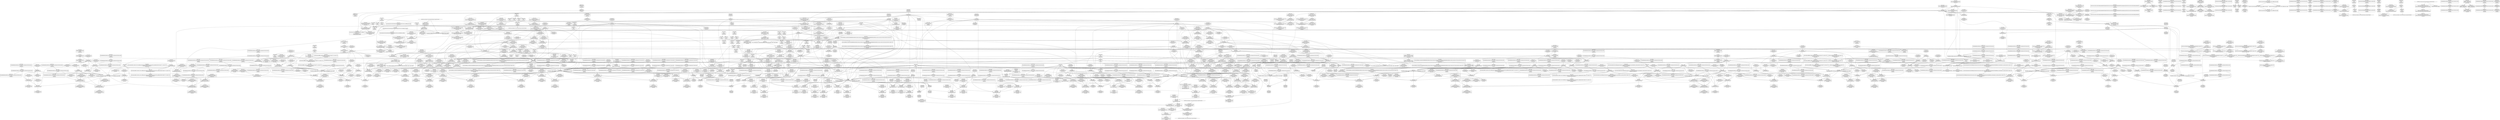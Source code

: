 digraph {
	CE0x4e11ce0 [shape=record,shape=Mrecord,label="{CE0x4e11ce0|__rcu_read_unlock:do.body}"]
	CE0x4dcdf30 [shape=record,shape=Mrecord,label="{CE0x4dcdf30|rcu_read_lock:tmp4|include/linux/rcupdate.h,882}"]
	CE0x4dd0260 [shape=record,shape=Mrecord,label="{CE0x4dd0260|_call_void_rcu_lock_acquire(%struct.lockdep_map*_rcu_lock_map)_#10,_!dbg_!27711|include/linux/rcupdate.h,881|*SummSource*}"]
	CE0x4da7010 [shape=record,shape=Mrecord,label="{CE0x4da7010|cred_sid:tmp}"]
	CE0x4d5efb0 [shape=record,shape=Mrecord,label="{CE0x4d5efb0|GLOBAL:lockdep_rcu_suspicious|*Constant*|*SummSink*}"]
	CE0x4d9fc30 [shape=record,shape=Mrecord,label="{CE0x4d9fc30|cred_sid:security|security/selinux/hooks.c,196|*SummSink*}"]
	CE0x4daad00 [shape=record,shape=Mrecord,label="{CE0x4daad00|rcu_read_unlock:do.body}"]
	CE0x4d583c0 [shape=record,shape=Mrecord,label="{CE0x4d583c0|i8_1|*Constant*}"]
	CE0x4d873d0 [shape=record,shape=Mrecord,label="{CE0x4d873d0|task_sid:tmp8|security/selinux/hooks.c,208}"]
	CE0x4d8a8e0 [shape=record,shape=Mrecord,label="{CE0x4d8a8e0|__rcu_read_lock:entry|*SummSource*}"]
	CE0x4dc2900 [shape=record,shape=Mrecord,label="{CE0x4dc2900|i64*_getelementptr_inbounds_(_11_x_i64_,_11_x_i64_*___llvm_gcov_ctr127,_i64_0,_i64_10)|*Constant*|*SummSink*}"]
	CE0x4df57a0 [shape=record,shape=Mrecord,label="{CE0x4df57a0|rcu_read_unlock:tmp10|include/linux/rcupdate.h,933|*SummSource*}"]
	CE0x4d70430 [shape=record,shape=Mrecord,label="{CE0x4d70430|i32_934|*Constant*}"]
	CE0x4d82470 [shape=record,shape=Mrecord,label="{CE0x4d82470|GLOBAL:rcu_read_lock|*Constant*}"]
	CE0x4dbd4d0 [shape=record,shape=Mrecord,label="{CE0x4dbd4d0|i64*_getelementptr_inbounds_(_11_x_i64_,_11_x_i64_*___llvm_gcov_ctr127,_i64_0,_i64_1)|*Constant*|*SummSource*}"]
	CE0x4d60340 [shape=record,shape=Mrecord,label="{CE0x4d60340|GLOBAL:__llvm_gcov_ctr126|Global_var:__llvm_gcov_ctr126|*SummSource*}"]
	CE0x4d87ef0 [shape=record,shape=Mrecord,label="{CE0x4d87ef0|rcu_read_lock:tobool1|include/linux/rcupdate.h,882|*SummSource*}"]
	CE0x4d88fa0 [shape=record,shape=Mrecord,label="{CE0x4d88fa0|COLLAPSED:_GCMRE_current_task_external_global_%struct.task_struct*:_elem_0:default:}"]
	CE0x4d70dc0 [shape=record,shape=Mrecord,label="{CE0x4d70dc0|i8*_getelementptr_inbounds_(_44_x_i8_,_44_x_i8_*_.str47,_i32_0,_i32_0)|*Constant*}"]
	CE0x4d8f2e0 [shape=record,shape=Mrecord,label="{CE0x4d8f2e0|task_sid:tmp23|security/selinux/hooks.c,208}"]
	CE0x4d57fa0 [shape=record,shape=Mrecord,label="{CE0x4d57fa0|task_sid:tmp19|security/selinux/hooks.c,208}"]
	CE0x4da1080 [shape=record,shape=Mrecord,label="{CE0x4da1080|__preempt_count_add:val|Function::__preempt_count_add&Arg::val::}"]
	CE0x4e0b2f0 [shape=record,shape=Mrecord,label="{CE0x4e0b2f0|i64*_getelementptr_inbounds_(_4_x_i64_,_4_x_i64_*___llvm_gcov_ctr129,_i64_0,_i64_0)|*Constant*|*SummSource*}"]
	CE0x4d59110 [shape=record,shape=Mrecord,label="{CE0x4d59110|selinux_kernel_module_request:call|security/selinux/hooks.c,3563}"]
	CE0x4e142d0 [shape=record,shape=Mrecord,label="{CE0x4e142d0|i64*_getelementptr_inbounds_(_4_x_i64_,_4_x_i64_*___llvm_gcov_ctr129,_i64_0,_i64_3)|*Constant*|*SummSink*}"]
	CE0x4e14cb0 [shape=record,shape=Mrecord,label="{CE0x4e14cb0|rcu_lock_acquire:tmp|*SummSource*}"]
	CE0x4d7fc50 [shape=record,shape=Mrecord,label="{CE0x4d7fc50|i32_0|*Constant*|*SummSink*}"]
	CE0x4d76120 [shape=record,shape=Mrecord,label="{CE0x4d76120|task_sid:do.body5|*SummSink*}"]
	CE0x4d85330 [shape=record,shape=Mrecord,label="{CE0x4d85330|task_sid:tmp10|security/selinux/hooks.c,208|*SummSink*}"]
	CE0x4d866d0 [shape=record,shape=Mrecord,label="{CE0x4d866d0|task_sid:call3|security/selinux/hooks.c,208|*SummSource*}"]
	CE0x4d66330 [shape=record,shape=Mrecord,label="{CE0x4d66330|_ret_i32_%call7,_!dbg_!27749|security/selinux/hooks.c,210}"]
	CE0x4d55c80 [shape=record,shape=Mrecord,label="{CE0x4d55c80|i64*_getelementptr_inbounds_(_2_x_i64_,_2_x_i64_*___llvm_gcov_ctr131,_i64_0,_i64_1)|*Constant*|*SummSink*}"]
	CE0x4d6a320 [shape=record,shape=Mrecord,label="{CE0x4d6a320|avc_has_perm:entry}"]
	CE0x4dc2970 [shape=record,shape=Mrecord,label="{CE0x4dc2970|rcu_read_lock:tmp21|include/linux/rcupdate.h,884|*SummSink*}"]
	CE0x4e08a20 [shape=record,shape=Mrecord,label="{CE0x4e08a20|i32_2|*Constant*|*SummSource*}"]
	CE0x4d79c80 [shape=record,shape=Mrecord,label="{CE0x4d79c80|task_sid:tmp|*SummSink*}"]
	CE0x4d564b0 [shape=record,shape=Mrecord,label="{CE0x4d564b0|task_sid:tmp22|security/selinux/hooks.c,208|*SummSink*}"]
	CE0x4df0910 [shape=record,shape=Mrecord,label="{CE0x4df0910|_call_void___preempt_count_add(i32_1)_#10,_!dbg_!27711|include/linux/rcupdate.h,239}"]
	CE0x4daab00 [shape=record,shape=Mrecord,label="{CE0x4daab00|rcu_lock_acquire:bb|*SummSink*}"]
	CE0x4dadf60 [shape=record,shape=Mrecord,label="{CE0x4dadf60|COLLAPSED:_GCMRE___llvm_gcov_ctr127_internal_global_11_x_i64_zeroinitializer:_elem_0:default:}"]
	CE0x4dc7f90 [shape=record,shape=Mrecord,label="{CE0x4dc7f90|i64*_getelementptr_inbounds_(_11_x_i64_,_11_x_i64_*___llvm_gcov_ctr132,_i64_0,_i64_9)|*Constant*|*SummSource*}"]
	CE0x4e41750 [shape=record,shape=Mrecord,label="{CE0x4e41750|i64*_getelementptr_inbounds_(_4_x_i64_,_4_x_i64_*___llvm_gcov_ctr129,_i64_0,_i64_1)|*Constant*|*SummSink*}"]
	CE0x4d5e830 [shape=record,shape=Mrecord,label="{CE0x4d5e830|selinux_kernel_module_request:tmp2|*SummSource*}"]
	CE0x4d9fa50 [shape=record,shape=Mrecord,label="{CE0x4d9fa50|rcu_lock_acquire:map|Function::rcu_lock_acquire&Arg::map::}"]
	CE0x4e328f0 [shape=record,shape=Mrecord,label="{CE0x4e328f0|__preempt_count_sub:sub|./arch/x86/include/asm/preempt.h,77|*SummSource*}"]
	CE0x4d66030 [shape=record,shape=Mrecord,label="{CE0x4d66030|task_sid:task|Function::task_sid&Arg::task::}"]
	CE0x4d87030 [shape=record,shape=Mrecord,label="{CE0x4d87030|get_current:tmp3|*SummSource*}"]
	CE0x4dad140 [shape=record,shape=Mrecord,label="{CE0x4dad140|rcu_read_lock:tmp1|*SummSink*}"]
	CE0x4e10da0 [shape=record,shape=Mrecord,label="{CE0x4e10da0|__rcu_read_lock:tmp1|*SummSink*}"]
	CE0x4deebf0 [shape=record,shape=Mrecord,label="{CE0x4deebf0|__preempt_count_sub:entry|*SummSource*}"]
	CE0x4e215d0 [shape=record,shape=Mrecord,label="{CE0x4e215d0|__preempt_count_add:tmp|*SummSink*}"]
	CE0x4df8170 [shape=record,shape=Mrecord,label="{CE0x4df8170|rcu_lock_acquire:tmp1|*SummSink*}"]
	CE0x4d5dda0 [shape=record,shape=Mrecord,label="{CE0x4d5dda0|_ret_i32_%tmp6,_!dbg_!27716|security/selinux/hooks.c,197|*SummSink*}"]
	CE0x4d8f270 [shape=record,shape=Mrecord,label="{CE0x4d8f270|i64*_getelementptr_inbounds_(_13_x_i64_,_13_x_i64_*___llvm_gcov_ctr126,_i64_0,_i64_10)|*Constant*}"]
	CE0x4df50f0 [shape=record,shape=Mrecord,label="{CE0x4df50f0|rcu_lock_acquire:tmp4|include/linux/rcupdate.h,418}"]
	CE0x4dab000 [shape=record,shape=Mrecord,label="{CE0x4dab000|rcu_read_unlock:land.lhs.true}"]
	CE0x4dd0120 [shape=record,shape=Mrecord,label="{CE0x4dd0120|GLOBAL:rcu_lock_acquire|*Constant*}"]
	CE0x4d8aed0 [shape=record,shape=Mrecord,label="{CE0x4d8aed0|rcu_read_lock:tmp4|include/linux/rcupdate.h,882|*SummSink*}"]
	CE0x4d84de0 [shape=record,shape=Mrecord,label="{CE0x4d84de0|i64_5|*Constant*}"]
	CE0x4daae30 [shape=record,shape=Mrecord,label="{CE0x4daae30|rcu_read_unlock:do.body|*SummSource*}"]
	CE0x4d7e690 [shape=record,shape=Mrecord,label="{CE0x4d7e690|avc_has_perm:tsid|Function::avc_has_perm&Arg::tsid::|*SummSource*}"]
	CE0x4def0f0 [shape=record,shape=Mrecord,label="{CE0x4def0f0|i64*_getelementptr_inbounds_(_4_x_i64_,_4_x_i64_*___llvm_gcov_ctr130,_i64_0,_i64_2)|*Constant*|*SummSource*}"]
	CE0x4df7640 [shape=record,shape=Mrecord,label="{CE0x4df7640|GLOBAL:rcu_read_unlock.__warned|Global_var:rcu_read_unlock.__warned|*SummSink*}"]
	CE0x4d83e30 [shape=record,shape=Mrecord,label="{CE0x4d83e30|GLOBAL:current_task|Global_var:current_task|*SummSource*}"]
	CE0x4d8fe00 [shape=record,shape=Mrecord,label="{CE0x4d8fe00|i64*_getelementptr_inbounds_(_13_x_i64_,_13_x_i64_*___llvm_gcov_ctr126,_i64_0,_i64_11)|*Constant*|*SummSink*}"]
	CE0x4da3fc0 [shape=record,shape=Mrecord,label="{CE0x4da3fc0|rcu_read_lock:tmp2|*SummSink*}"]
	CE0x4d569b0 [shape=record,shape=Mrecord,label="{CE0x4d569b0|COLLAPSED:_GCMRE___llvm_gcov_ctr131_internal_global_2_x_i64_zeroinitializer:_elem_0:default:}"]
	CE0x4e13980 [shape=record,shape=Mrecord,label="{CE0x4e13980|i64_ptrtoint_(i8*_blockaddress(_rcu_lock_release,_%__here)_to_i64)|*Constant*}"]
	CE0x4d783d0 [shape=record,shape=Mrecord,label="{CE0x4d783d0|task_sid:entry}"]
	CE0x4dc3430 [shape=record,shape=Mrecord,label="{CE0x4dc3430|cred_sid:bb}"]
	CE0x4db00e0 [shape=record,shape=Mrecord,label="{CE0x4db00e0|_call_void_mcount()_#3|*SummSource*}"]
	CE0x4d83930 [shape=record,shape=Mrecord,label="{CE0x4d83930|_ret_i32_%call3,_!dbg_!27722|security/selinux/hooks.c,3568|*SummSink*}"]
	CE0x4e35b00 [shape=record,shape=Mrecord,label="{CE0x4e35b00|_call_void_asm_addl_$1,_%gs:$0_,_*m,ri,*m,_dirflag_,_fpsr_,_flags_(i32*___preempt_count,_i32_%sub,_i32*___preempt_count)_#3,_!dbg_!27717,_!srcloc_!27718|./arch/x86/include/asm/preempt.h,77|*SummSource*}"]
	CE0x4e3fbd0 [shape=record,shape=Mrecord,label="{CE0x4e3fbd0|_call_void_mcount()_#3}"]
	CE0x4d77790 [shape=record,shape=Mrecord,label="{CE0x4d77790|selinux_kernel_module_request:call3|security/selinux/hooks.c,3568}"]
	CE0x4def7d0 [shape=record,shape=Mrecord,label="{CE0x4def7d0|rcu_read_unlock:tobool1|include/linux/rcupdate.h,933}"]
	CE0x4dab150 [shape=record,shape=Mrecord,label="{CE0x4dab150|task_sid:tmp16|security/selinux/hooks.c,208|*SummSink*}"]
	CE0x4d880f0 [shape=record,shape=Mrecord,label="{CE0x4d880f0|i64_5|*Constant*}"]
	CE0x4dcbbe0 [shape=record,shape=Mrecord,label="{CE0x4dcbbe0|GLOBAL:rcu_lock_acquire|*Constant*|*SummSink*}"]
	CE0x4d815f0 [shape=record,shape=Mrecord,label="{CE0x4d815f0|rcu_lock_acquire:entry|*SummSource*}"]
	CE0x4dd0040 [shape=record,shape=Mrecord,label="{CE0x4dd0040|rcu_lock_acquire:entry}"]
	CE0x4e33cf0 [shape=record,shape=Mrecord,label="{CE0x4e33cf0|__preempt_count_sub:do.body|*SummSink*}"]
	CE0x4dc1c20 [shape=record,shape=Mrecord,label="{CE0x4dc1c20|rcu_read_lock:tmp20|include/linux/rcupdate.h,882}"]
	CE0x4d7c8c0 [shape=record,shape=Mrecord,label="{CE0x4d7c8c0|selinux_kernel_module_request:call|security/selinux/hooks.c,3563|*SummSink*}"]
	CE0x4e36830 [shape=record,shape=Mrecord,label="{CE0x4e36830|__rcu_read_unlock:tmp3|*SummSink*}"]
	CE0x4d70ee0 [shape=record,shape=Mrecord,label="{CE0x4d70ee0|i8*_getelementptr_inbounds_(_44_x_i8_,_44_x_i8_*_.str47,_i32_0,_i32_0)|*Constant*|*SummSink*}"]
	CE0x4e36940 [shape=record,shape=Mrecord,label="{CE0x4e36940|_call_void_mcount()_#3}"]
	CE0x4e11900 [shape=record,shape=Mrecord,label="{CE0x4e11900|rcu_lock_release:tmp7|*SummSink*}"]
	CE0x4dae540 [shape=record,shape=Mrecord,label="{CE0x4dae540|__rcu_read_lock:tmp2}"]
	CE0x4dd55b0 [shape=record,shape=Mrecord,label="{CE0x4dd55b0|rcu_read_lock:tmp14|include/linux/rcupdate.h,882|*SummSource*}"]
	CE0x4e2ca60 [shape=record,shape=Mrecord,label="{CE0x4e2ca60|i64*_getelementptr_inbounds_(_4_x_i64_,_4_x_i64_*___llvm_gcov_ctr128,_i64_0,_i64_0)|*Constant*|*SummSink*}"]
	CE0x4d56d90 [shape=record,shape=Mrecord,label="{CE0x4d56d90|task_sid:land.lhs.true2|*SummSource*}"]
	CE0x4d5db20 [shape=record,shape=Mrecord,label="{CE0x4d5db20|cred_sid:cred|Function::cred_sid&Arg::cred::|*SummSink*}"]
	CE0x4e08160 [shape=record,shape=Mrecord,label="{CE0x4e08160|__rcu_read_lock:bb|*SummSink*}"]
	CE0x4dd0600 [shape=record,shape=Mrecord,label="{CE0x4dd0600|_call_void_mcount()_#3|*SummSink*}"]
	CE0x4e109a0 [shape=record,shape=Mrecord,label="{CE0x4e109a0|i64*_getelementptr_inbounds_(_4_x_i64_,_4_x_i64_*___llvm_gcov_ctr133,_i64_0,_i64_1)|*Constant*|*SummSink*}"]
	CE0x4de3110 [shape=record,shape=Mrecord,label="{CE0x4de3110|__preempt_count_sub:tmp6|./arch/x86/include/asm/preempt.h,78}"]
	CE0x4db0e40 [shape=record,shape=Mrecord,label="{CE0x4db0e40|rcu_read_unlock:tmp12|include/linux/rcupdate.h,933|*SummSink*}"]
	CE0x4df7100 [shape=record,shape=Mrecord,label="{CE0x4df7100|rcu_lock_release:tmp}"]
	CE0x4dca190 [shape=record,shape=Mrecord,label="{CE0x4dca190|rcu_read_unlock:tmp3|*SummSink*}"]
	CE0x4dae620 [shape=record,shape=Mrecord,label="{CE0x4dae620|__rcu_read_lock:tmp2|*SummSink*}"]
	CE0x4dc04c0 [shape=record,shape=Mrecord,label="{CE0x4dc04c0|rcu_read_lock:tmp17|include/linux/rcupdate.h,882|*SummSink*}"]
	CE0x4d5d2e0 [shape=record,shape=Mrecord,label="{CE0x4d5d2e0|task_sid:tmp2|*SummSource*}"]
	CE0x4d63270 [shape=record,shape=Mrecord,label="{CE0x4d63270|i32_22|*Constant*}"]
	CE0x4d5f5f0 [shape=record,shape=Mrecord,label="{CE0x4d5f5f0|task_sid:tmp9|security/selinux/hooks.c,208|*SummSink*}"]
	CE0x4d697a0 [shape=record,shape=Mrecord,label="{CE0x4d697a0|i64*_getelementptr_inbounds_(_2_x_i64_,_2_x_i64_*___llvm_gcov_ctr278,_i64_0,_i64_0)|*Constant*|*SummSink*}"]
	CE0x4dfa8a0 [shape=record,shape=Mrecord,label="{CE0x4dfa8a0|rcu_read_unlock:tmp18|include/linux/rcupdate.h,933|*SummSource*}"]
	CE0x4d6dd60 [shape=record,shape=Mrecord,label="{CE0x4d6dd60|get_current:tmp2|*SummSource*}"]
	CE0x4d5e390 [shape=record,shape=Mrecord,label="{CE0x4d5e390|task_sid:do.end6|*SummSink*}"]
	CE0x4e1c230 [shape=record,shape=Mrecord,label="{CE0x4e1c230|_ret_void,_!dbg_!27720|./arch/x86/include/asm/preempt.h,78|*SummSource*}"]
	CE0x4e18050 [shape=record,shape=Mrecord,label="{CE0x4e18050|i8*_undef|*Constant*|*SummSource*}"]
	CE0x4d5c010 [shape=record,shape=Mrecord,label="{CE0x4d5c010|task_sid:tmp8|security/selinux/hooks.c,208|*SummSink*}"]
	CE0x4e14f80 [shape=record,shape=Mrecord,label="{CE0x4e14f80|GLOBAL:lock_acquire|*Constant*|*SummSink*}"]
	CE0x4d592e0 [shape=record,shape=Mrecord,label="{CE0x4d592e0|selinux_kernel_module_request:entry}"]
	CE0x4d8a670 [shape=record,shape=Mrecord,label="{CE0x4d8a670|__rcu_read_lock:entry}"]
	CE0x4d849e0 [shape=record,shape=Mrecord,label="{CE0x4d849e0|_call_void_mcount()_#3}"]
	CE0x4dab7d0 [shape=record,shape=Mrecord,label="{CE0x4dab7d0|i64*_getelementptr_inbounds_(_11_x_i64_,_11_x_i64_*___llvm_gcov_ctr132,_i64_0,_i64_1)|*Constant*|*SummSource*}"]
	CE0x4da18c0 [shape=record,shape=Mrecord,label="{CE0x4da18c0|cred_sid:tmp4|*LoadInst*|security/selinux/hooks.c,196|*SummSource*}"]
	CE0x4daa380 [shape=record,shape=Mrecord,label="{CE0x4daa380|rcu_read_unlock:tmp2}"]
	CE0x4db1a00 [shape=record,shape=Mrecord,label="{CE0x4db1a00|task_sid:tobool|security/selinux/hooks.c,208|*SummSource*}"]
	CE0x4d72cb0 [shape=record,shape=Mrecord,label="{CE0x4d72cb0|rcu_read_unlock:entry|*SummSource*}"]
	CE0x4d5baa0 [shape=record,shape=Mrecord,label="{CE0x4d5baa0|i64*_getelementptr_inbounds_(_2_x_i64_,_2_x_i64_*___llvm_gcov_ctr131,_i64_0,_i64_1)|*Constant*}"]
	CE0x4db21c0 [shape=record,shape=Mrecord,label="{CE0x4db21c0|i64_3|*Constant*|*SummSink*}"]
	CE0x4d78c60 [shape=record,shape=Mrecord,label="{CE0x4d78c60|i64*_getelementptr_inbounds_(_13_x_i64_,_13_x_i64_*___llvm_gcov_ctr126,_i64_0,_i64_1)|*Constant*|*SummSink*}"]
	CE0x4e0df90 [shape=record,shape=Mrecord,label="{CE0x4e0df90|rcu_lock_release:tmp1|*SummSink*}"]
	CE0x4da8130 [shape=record,shape=Mrecord,label="{CE0x4da8130|task_sid:tmp24|security/selinux/hooks.c,208|*SummSink*}"]
	CE0x4dbddb0 [shape=record,shape=Mrecord,label="{CE0x4dbddb0|i64*_getelementptr_inbounds_(_11_x_i64_,_11_x_i64_*___llvm_gcov_ctr127,_i64_0,_i64_8)|*Constant*|*SummSource*}"]
	CE0x4df19d0 [shape=record,shape=Mrecord,label="{CE0x4df19d0|rcu_lock_acquire:tmp2}"]
	CE0x4dcf7f0 [shape=record,shape=Mrecord,label="{CE0x4dcf7f0|_ret_void,_!dbg_!27717|include/linux/rcupdate.h,419|*SummSource*}"]
	CE0x4db0fb0 [shape=record,shape=Mrecord,label="{CE0x4db0fb0|rcu_read_unlock:call3|include/linux/rcupdate.h,933}"]
	CE0x4e083c0 [shape=record,shape=Mrecord,label="{CE0x4e083c0|__rcu_read_unlock:tmp5|include/linux/rcupdate.h,244|*SummSource*}"]
	CE0x4da1c10 [shape=record,shape=Mrecord,label="{CE0x4da1c10|cred_sid:tmp5|security/selinux/hooks.c,196|*SummSource*}"]
	CE0x4e15a00 [shape=record,shape=Mrecord,label="{CE0x4e15a00|rcu_lock_release:tmp5|include/linux/rcupdate.h,423}"]
	CE0x4e209f0 [shape=record,shape=Mrecord,label="{CE0x4e209f0|void_(i32*,_i32,_i32*)*_asm_addl_$1,_%gs:$0_,_*m,ri,*m,_dirflag_,_fpsr_,_flags_}"]
	CE0x4d5e480 [shape=record,shape=Mrecord,label="{CE0x4d5e480|task_sid:do.body|*SummSink*}"]
	CE0x4da5810 [shape=record,shape=Mrecord,label="{CE0x4da5810|task_sid:tobool4|security/selinux/hooks.c,208}"]
	CE0x4d84d70 [shape=record,shape=Mrecord,label="{CE0x4d84d70|task_sid:tobool1|security/selinux/hooks.c,208|*SummSink*}"]
	CE0x4d899f0 [shape=record,shape=Mrecord,label="{CE0x4d899f0|i8*_getelementptr_inbounds_(_41_x_i8_,_41_x_i8_*_.str44,_i32_0,_i32_0)|*Constant*}"]
	CE0x4d7f7b0 [shape=record,shape=Mrecord,label="{CE0x4d7f7b0|i32_0|*Constant*}"]
	CE0x4d83280 [shape=record,shape=Mrecord,label="{CE0x4d83280|_call_void_lockdep_rcu_suspicious(i8*_getelementptr_inbounds_(_25_x_i8_,_25_x_i8_*_.str3,_i32_0,_i32_0),_i32_208,_i8*_getelementptr_inbounds_(_41_x_i8_,_41_x_i8_*_.str44,_i32_0,_i32_0))_#10,_!dbg_!27732|security/selinux/hooks.c,208|*SummSource*}"]
	CE0x4d86c70 [shape=record,shape=Mrecord,label="{CE0x4d86c70|task_sid:tobool4|security/selinux/hooks.c,208|*SummSink*}"]
	CE0x4df3e80 [shape=record,shape=Mrecord,label="{CE0x4df3e80|i64*_getelementptr_inbounds_(_4_x_i64_,_4_x_i64_*___llvm_gcov_ctr130,_i64_0,_i64_1)|*Constant*|*SummSink*}"]
	CE0x4e2c250 [shape=record,shape=Mrecord,label="{CE0x4e2c250|__rcu_read_unlock:tmp3}"]
	CE0x4d91040 [shape=record,shape=Mrecord,label="{CE0x4d91040|i64_7|*Constant*|*SummSource*}"]
	CE0x4d5f7e0 [shape=record,shape=Mrecord,label="{CE0x4d5f7e0|task_sid:tobool1|security/selinux/hooks.c,208|*SummSource*}"]
	CE0x4dcf590 [shape=record,shape=Mrecord,label="{CE0x4dcf590|cred_sid:sid|security/selinux/hooks.c,197}"]
	CE0x4e20900 [shape=record,shape=Mrecord,label="{CE0x4e20900|__preempt_count_add:bb}"]
	CE0x4d78bf0 [shape=record,shape=Mrecord,label="{CE0x4d78bf0|i64*_getelementptr_inbounds_(_13_x_i64_,_13_x_i64_*___llvm_gcov_ctr126,_i64_0,_i64_1)|*Constant*|*SummSource*}"]
	CE0x4d69690 [shape=record,shape=Mrecord,label="{CE0x4d69690|i64*_getelementptr_inbounds_(_2_x_i64_,_2_x_i64_*___llvm_gcov_ctr98,_i64_0,_i64_1)|*Constant*|*SummSource*}"]
	CE0x4dc8a70 [shape=record,shape=Mrecord,label="{CE0x4dc8a70|rcu_read_unlock:tmp20|include/linux/rcupdate.h,933}"]
	CE0x4d624e0 [shape=record,shape=Mrecord,label="{CE0x4d624e0|get_current:bb|*SummSource*}"]
	CE0x4d56440 [shape=record,shape=Mrecord,label="{CE0x4d56440|task_sid:tmp22|security/selinux/hooks.c,208|*SummSource*}"]
	CE0x4dab950 [shape=record,shape=Mrecord,label="{CE0x4dab950|i64*_getelementptr_inbounds_(_11_x_i64_,_11_x_i64_*___llvm_gcov_ctr132,_i64_0,_i64_1)|*Constant*|*SummSink*}"]
	CE0x4d894a0 [shape=record,shape=Mrecord,label="{CE0x4d894a0|i32_208|*Constant*|*SummSink*}"]
	CE0x4da0300 [shape=record,shape=Mrecord,label="{CE0x4da0300|rcu_read_lock:do.body}"]
	CE0x4df6b20 [shape=record,shape=Mrecord,label="{CE0x4df6b20|rcu_read_unlock:land.lhs.true2|*SummSource*}"]
	CE0x4da3ae0 [shape=record,shape=Mrecord,label="{CE0x4da3ae0|_call_void_rcu_read_lock()_#10,_!dbg_!27712|security/selinux/hooks.c,207|*SummSink*}"]
	CE0x4da0ae0 [shape=record,shape=Mrecord,label="{CE0x4da0ae0|cred_sid:tmp4|*LoadInst*|security/selinux/hooks.c,196}"]
	CE0x4e1a780 [shape=record,shape=Mrecord,label="{CE0x4e1a780|i64*_getelementptr_inbounds_(_4_x_i64_,_4_x_i64_*___llvm_gcov_ctr129,_i64_0,_i64_3)|*Constant*}"]
	CE0x4dcb2f0 [shape=record,shape=Mrecord,label="{CE0x4dcb2f0|rcu_read_lock:bb}"]
	CE0x4d79af0 [shape=record,shape=Mrecord,label="{CE0x4d79af0|selinux_kernel_module_request:u|security/selinux/hooks.c,3566|*SummSink*}"]
	CE0x4da4260 [shape=record,shape=Mrecord,label="{CE0x4da4260|task_sid:do.end|*SummSink*}"]
	CE0x4d7a230 [shape=record,shape=Mrecord,label="{CE0x4d7a230|_ret_%struct.task_struct*_%tmp4,_!dbg_!27714|./arch/x86/include/asm/current.h,14}"]
	CE0x4d823b0 [shape=record,shape=Mrecord,label="{CE0x4d823b0|_call_void_mcount()_#3|*SummSource*}"]
	CE0x4da7680 [shape=record,shape=Mrecord,label="{CE0x4da7680|_ret_void,_!dbg_!27717|include/linux/rcupdate.h,240}"]
	CE0x4e2c5f0 [shape=record,shape=Mrecord,label="{CE0x4e2c5f0|__rcu_read_lock:do.end|*SummSink*}"]
	CE0x4df2280 [shape=record,shape=Mrecord,label="{CE0x4df2280|rcu_read_unlock:tmp15|include/linux/rcupdate.h,933|*SummSink*}"]
	CE0x4e364a0 [shape=record,shape=Mrecord,label="{CE0x4e364a0|i64*_getelementptr_inbounds_(_4_x_i64_,_4_x_i64_*___llvm_gcov_ctr134,_i64_0,_i64_2)|*Constant*}"]
	CE0x4e34cf0 [shape=record,shape=Mrecord,label="{CE0x4e34cf0|__preempt_count_sub:val|Function::__preempt_count_sub&Arg::val::}"]
	CE0x4d6d2c0 [shape=record,shape=Mrecord,label="{CE0x4d6d2c0|i8_8|*Constant*|*SummSink*}"]
	CE0x4dae5b0 [shape=record,shape=Mrecord,label="{CE0x4dae5b0|__rcu_read_lock:tmp2|*SummSource*}"]
	CE0x4d77ec0 [shape=record,shape=Mrecord,label="{CE0x4d77ec0|GLOBAL:task_sid|*Constant*|*SummSource*}"]
	CE0x4df5160 [shape=record,shape=Mrecord,label="{CE0x4df5160|rcu_lock_acquire:tmp4|include/linux/rcupdate.h,418|*SummSource*}"]
	CE0x4dcee50 [shape=record,shape=Mrecord,label="{CE0x4dcee50|rcu_read_lock:call|include/linux/rcupdate.h,882|*SummSink*}"]
	CE0x4d5fd10 [shape=record,shape=Mrecord,label="{CE0x4d5fd10|_call_void___rcu_read_lock()_#10,_!dbg_!27710|include/linux/rcupdate.h,879}"]
	CE0x4e0c590 [shape=record,shape=Mrecord,label="{CE0x4e0c590|__rcu_read_unlock:tmp|*SummSink*}"]
	CE0x4e1cf90 [shape=record,shape=Mrecord,label="{CE0x4e1cf90|i64*_getelementptr_inbounds_(_4_x_i64_,_4_x_i64_*___llvm_gcov_ctr134,_i64_0,_i64_3)|*Constant*|*SummSink*}"]
	CE0x4ddfa10 [shape=record,shape=Mrecord,label="{CE0x4ddfa10|__preempt_count_add:tmp7|./arch/x86/include/asm/preempt.h,73|*SummSink*}"]
	CE0x4dcb160 [shape=record,shape=Mrecord,label="{CE0x4dcb160|rcu_read_lock:do.body|*SummSource*}"]
	CE0x4e753a0 [shape=record,shape=Mrecord,label="{CE0x4e753a0|_call_void_asm_addl_$1,_%gs:$0_,_*m,ri,*m,_dirflag_,_fpsr_,_flags_(i32*___preempt_count,_i32_%sub,_i32*___preempt_count)_#3,_!dbg_!27717,_!srcloc_!27718|./arch/x86/include/asm/preempt.h,77}"]
	CE0x4dbe740 [shape=record,shape=Mrecord,label="{CE0x4dbe740|i8*_getelementptr_inbounds_(_25_x_i8_,_25_x_i8_*_.str45,_i32_0,_i32_0)|*Constant*|*SummSource*}"]
	CE0x4d85080 [shape=record,shape=Mrecord,label="{CE0x4d85080|i64_5|*Constant*|*SummSource*}"]
	CE0x4dcd0e0 [shape=record,shape=Mrecord,label="{CE0x4dcd0e0|rcu_read_lock:tobool|include/linux/rcupdate.h,882}"]
	CE0x4d5ecd0 [shape=record,shape=Mrecord,label="{CE0x4d5ecd0|GLOBAL:lockdep_rcu_suspicious|*Constant*}"]
	CE0x4e348e0 [shape=record,shape=Mrecord,label="{CE0x4e348e0|__preempt_count_sub:entry}"]
	CE0x4dd02d0 [shape=record,shape=Mrecord,label="{CE0x4dd02d0|_call_void_rcu_lock_acquire(%struct.lockdep_map*_rcu_lock_map)_#10,_!dbg_!27711|include/linux/rcupdate.h,881|*SummSink*}"]
	CE0x4e17de0 [shape=record,shape=Mrecord,label="{CE0x4e17de0|i8*_undef|*Constant*}"]
	CE0x4d8e4d0 [shape=record,shape=Mrecord,label="{CE0x4d8e4d0|rcu_read_unlock:call3|include/linux/rcupdate.h,933|*SummSink*}"]
	CE0x4ded850 [shape=record,shape=Mrecord,label="{CE0x4ded850|rcu_read_unlock:tmp5|include/linux/rcupdate.h,933}"]
	CE0x4df1d00 [shape=record,shape=Mrecord,label="{CE0x4df1d00|rcu_read_unlock:tmp14|include/linux/rcupdate.h,933|*SummSink*}"]
	CE0x4dd9f00 [shape=record,shape=Mrecord,label="{CE0x4dd9f00|i32_0|*Constant*}"]
	CE0x4d821e0 [shape=record,shape=Mrecord,label="{CE0x4d821e0|rcu_read_lock:tmp6|include/linux/rcupdate.h,882|*SummSink*}"]
	CE0x4e21370 [shape=record,shape=Mrecord,label="{CE0x4e21370|__preempt_count_add:tmp1}"]
	CE0x4d877d0 [shape=record,shape=Mrecord,label="{CE0x4d877d0|task_sid:tmp3}"]
	CE0x4d9fe40 [shape=record,shape=Mrecord,label="{CE0x4d9fe40|cred_sid:security|security/selinux/hooks.c,196}"]
	CE0x4da8450 [shape=record,shape=Mrecord,label="{CE0x4da8450|task_sid:tmp25|security/selinux/hooks.c,208|*SummSource*}"]
	CE0x4dca530 [shape=record,shape=Mrecord,label="{CE0x4dca530|GLOBAL:rcu_read_lock.__warned|Global_var:rcu_read_lock.__warned|*SummSink*}"]
	CE0x4dd6080 [shape=record,shape=Mrecord,label="{CE0x4dd6080|rcu_read_lock:tmp16|include/linux/rcupdate.h,882|*SummSink*}"]
	CE0x4dd3be0 [shape=record,shape=Mrecord,label="{CE0x4dd3be0|rcu_read_lock:tmp12|include/linux/rcupdate.h,882|*SummSink*}"]
	CE0x4d77f30 [shape=record,shape=Mrecord,label="{CE0x4d77f30|GLOBAL:task_sid|*Constant*}"]
	CE0x4dc0fc0 [shape=record,shape=Mrecord,label="{CE0x4dc0fc0|_call_void_lockdep_rcu_suspicious(i8*_getelementptr_inbounds_(_25_x_i8_,_25_x_i8_*_.str45,_i32_0,_i32_0),_i32_883,_i8*_getelementptr_inbounds_(_42_x_i8_,_42_x_i8_*_.str46,_i32_0,_i32_0))_#10,_!dbg_!27728|include/linux/rcupdate.h,882|*SummSource*}"]
	CE0x4dd9f70 [shape=record,shape=Mrecord,label="{CE0x4dd9f70|__preempt_count_sub:sub|./arch/x86/include/asm/preempt.h,77}"]
	CE0x4d808b0 [shape=record,shape=Mrecord,label="{CE0x4d808b0|__rcu_read_lock:tmp3|*SummSink*}"]
	CE0x4e07a50 [shape=record,shape=Mrecord,label="{CE0x4e07a50|_ret_void,_!dbg_!27717|include/linux/rcupdate.h,245|*SummSource*}"]
	CE0x4dc8810 [shape=record,shape=Mrecord,label="{CE0x4dc8810|rcu_read_unlock:tmp19|include/linux/rcupdate.h,933|*SummSource*}"]
	CE0x4dd48e0 [shape=record,shape=Mrecord,label="{CE0x4dd48e0|rcu_read_unlock:tmp13|include/linux/rcupdate.h,933|*SummSource*}"]
	CE0x4dcdd40 [shape=record,shape=Mrecord,label="{CE0x4dcdd40|i64_2|*Constant*}"]
	CE0x4df1ab0 [shape=record,shape=Mrecord,label="{CE0x4df1ab0|rcu_lock_acquire:tmp2|*SummSink*}"]
	CE0x4d5d520 [shape=record,shape=Mrecord,label="{CE0x4d5d520|_call_void_mcount()_#3}"]
	CE0x4d5f3c0 [shape=record,shape=Mrecord,label="{CE0x4d5f3c0|i32_208|*Constant*}"]
	CE0x4d77c90 [shape=record,shape=Mrecord,label="{CE0x4d77c90|selinux_kernel_module_request:tmp1|*SummSink*}"]
	CE0x4db2430 [shape=record,shape=Mrecord,label="{CE0x4db2430|task_sid:tmp5|security/selinux/hooks.c,208|*SummSink*}"]
	CE0x4d65190 [shape=record,shape=Mrecord,label="{CE0x4d65190|selinux_kernel_module_request:call1|security/selinux/hooks.c,3563}"]
	CE0x4da8720 [shape=record,shape=Mrecord,label="{CE0x4da8720|task_sid:tmp25|security/selinux/hooks.c,208|*SummSink*}"]
	CE0x4db1280 [shape=record,shape=Mrecord,label="{CE0x4db1280|task_sid:tmp16|security/selinux/hooks.c,208}"]
	CE0x4e15ca0 [shape=record,shape=Mrecord,label="{CE0x4e15ca0|rcu_lock_release:tmp5|include/linux/rcupdate.h,423|*SummSink*}"]
	CE0x4ddf510 [shape=record,shape=Mrecord,label="{CE0x4ddf510|__preempt_count_add:tmp1|*SummSink*}"]
	CE0x4dd5c20 [shape=record,shape=Mrecord,label="{CE0x4dd5c20|rcu_read_lock:tmp15|include/linux/rcupdate.h,882|*SummSink*}"]
	CE0x4d60670 [shape=record,shape=Mrecord,label="{CE0x4d60670|i64_0|*Constant*|*SummSink*}"]
	CE0x4e34fa0 [shape=record,shape=Mrecord,label="{CE0x4e34fa0|void_(i32*,_i32,_i32*)*_asm_addl_$1,_%gs:$0_,_*m,ri,*m,_dirflag_,_fpsr_,_flags_|*SummSource*}"]
	CE0x4e2c450 [shape=record,shape=Mrecord,label="{CE0x4e2c450|i64*_getelementptr_inbounds_(_4_x_i64_,_4_x_i64_*___llvm_gcov_ctr134,_i64_0,_i64_1)|*Constant*|*SummSink*}"]
	CE0x4dcd920 [shape=record,shape=Mrecord,label="{CE0x4dcd920|i64*_getelementptr_inbounds_(_4_x_i64_,_4_x_i64_*___llvm_gcov_ctr128,_i64_0,_i64_3)|*Constant*|*SummSink*}"]
	CE0x4d66430 [shape=record,shape=Mrecord,label="{CE0x4d66430|_ret_i32_%call7,_!dbg_!27749|security/selinux/hooks.c,210|*SummSource*}"]
	CE0x4e1b170 [shape=record,shape=Mrecord,label="{CE0x4e1b170|i64*_getelementptr_inbounds_(_4_x_i64_,_4_x_i64_*___llvm_gcov_ctr128,_i64_0,_i64_0)|*Constant*}"]
	CE0x4d60600 [shape=record,shape=Mrecord,label="{CE0x4d60600|i64_0|*Constant*|*SummSource*}"]
	CE0x4e1ba20 [shape=record,shape=Mrecord,label="{CE0x4e1ba20|i64*_getelementptr_inbounds_(_4_x_i64_,_4_x_i64_*___llvm_gcov_ctr133,_i64_0,_i64_0)|*Constant*|*SummSource*}"]
	CE0x4defc00 [shape=record,shape=Mrecord,label="{CE0x4defc00|i64*_getelementptr_inbounds_(_4_x_i64_,_4_x_i64_*___llvm_gcov_ctr128,_i64_0,_i64_2)|*Constant*|*SummSource*}"]
	CE0x4e47a70 [shape=record,shape=Mrecord,label="{CE0x4e47a70|i64*_getelementptr_inbounds_(_4_x_i64_,_4_x_i64_*___llvm_gcov_ctr135,_i64_0,_i64_1)|*Constant*|*SummSink*}"]
	CE0x4d78990 [shape=record,shape=Mrecord,label="{CE0x4d78990|i64*_getelementptr_inbounds_(_13_x_i64_,_13_x_i64_*___llvm_gcov_ctr126,_i64_0,_i64_1)|*Constant*}"]
	CE0x4d806c0 [shape=record,shape=Mrecord,label="{CE0x4d806c0|__rcu_read_lock:tmp3}"]
	CE0x46e84e0 [shape=record,shape=Mrecord,label="{CE0x46e84e0|get_current:entry}"]
	CE0x4def970 [shape=record,shape=Mrecord,label="{CE0x4def970|i64*_getelementptr_inbounds_(_4_x_i64_,_4_x_i64_*___llvm_gcov_ctr128,_i64_0,_i64_2)|*Constant*|*SummSink*}"]
	CE0x4e09060 [shape=record,shape=Mrecord,label="{CE0x4e09060|%struct.lockdep_map*_null|*Constant*}"]
	CE0x4df7170 [shape=record,shape=Mrecord,label="{CE0x4df7170|COLLAPSED:_GCMRE___llvm_gcov_ctr133_internal_global_4_x_i64_zeroinitializer:_elem_0:default:}"]
	CE0x4e121a0 [shape=record,shape=Mrecord,label="{CE0x4e121a0|__rcu_read_unlock:do.body|*SummSource*}"]
	CE0x4d7feb0 [shape=record,shape=Mrecord,label="{CE0x4d7feb0|selinux_kernel_module_request:type|security/selinux/hooks.c,3565}"]
	CE0x4d77ad0 [shape=record,shape=Mrecord,label="{CE0x4d77ad0|selinux_kernel_module_request:ad|security/selinux/hooks.c, 3561|*SummSource*}"]
	CE0x4d8b160 [shape=record,shape=Mrecord,label="{CE0x4d8b160|rcu_read_lock:tmp5|include/linux/rcupdate.h,882}"]
	CE0x4e17ce0 [shape=record,shape=Mrecord,label="{CE0x4e17ce0|rcu_lock_acquire:tmp7|*SummSink*}"]
	CE0x4e1c480 [shape=record,shape=Mrecord,label="{CE0x4e1c480|i64*_getelementptr_inbounds_(_4_x_i64_,_4_x_i64_*___llvm_gcov_ctr134,_i64_0,_i64_3)|*Constant*}"]
	CE0x4df1030 [shape=record,shape=Mrecord,label="{CE0x4df1030|__rcu_read_lock:tmp6|include/linux/rcupdate.h,240|*SummSource*}"]
	CE0x4e18e40 [shape=record,shape=Mrecord,label="{CE0x4e18e40|rcu_lock_release:tmp4|include/linux/rcupdate.h,423|*SummSink*}"]
	CE0x4e455f0 [shape=record,shape=Mrecord,label="{CE0x4e455f0|__preempt_count_sub:tmp4|./arch/x86/include/asm/preempt.h,77|*SummSource*}"]
	CE0x4d8ed50 [shape=record,shape=Mrecord,label="{CE0x4d8ed50|task_sid:tmp22|security/selinux/hooks.c,208}"]
	CE0x4da2730 [shape=record,shape=Mrecord,label="{CE0x4da2730|rcu_read_unlock:tmp16|include/linux/rcupdate.h,933|*SummSource*}"]
	CE0x4d91220 [shape=record,shape=Mrecord,label="{CE0x4d91220|task_sid:tmp15|security/selinux/hooks.c,208}"]
	CE0x4d8b290 [shape=record,shape=Mrecord,label="{CE0x4d8b290|GLOBAL:__llvm_gcov_ctr127|Global_var:__llvm_gcov_ctr127}"]
	CE0x4d68a40 [shape=record,shape=Mrecord,label="{CE0x4d68a40|i64_1|*Constant*}"]
	CE0x4e0cdb0 [shape=record,shape=Mrecord,label="{CE0x4e0cdb0|__rcu_read_unlock:tmp7|include/linux/rcupdate.h,245}"]
	CE0x4d90c00 [shape=record,shape=Mrecord,label="{CE0x4d90c00|rcu_lock_acquire:indirectgoto}"]
	CE0x4dcc630 [shape=record,shape=Mrecord,label="{CE0x4dcc630|i64*_getelementptr_inbounds_(_11_x_i64_,_11_x_i64_*___llvm_gcov_ctr132,_i64_0,_i64_8)|*Constant*|*SummSource*}"]
	CE0x4e0d2f0 [shape=record,shape=Mrecord,label="{CE0x4e0d2f0|rcu_lock_release:tmp3|*SummSource*}"]
	CE0x4e133c0 [shape=record,shape=Mrecord,label="{CE0x4e133c0|__preempt_count_add:do.end}"]
	CE0x4dadae0 [shape=record,shape=Mrecord,label="{CE0x4dadae0|0:_i32,_4:_i32,_8:_i32,_12:_i32,_:_CMRE_4,8_|*MultipleSource*|security/selinux/hooks.c,196|*LoadInst*|security/selinux/hooks.c,196|security/selinux/hooks.c,197}"]
	CE0x4d5d7b0 [shape=record,shape=Mrecord,label="{CE0x4d5d7b0|cred_sid:entry|*SummSink*}"]
	CE0x4da0040 [shape=record,shape=Mrecord,label="{CE0x4da0040|rcu_read_lock:if.end}"]
	CE0x4db0290 [shape=record,shape=Mrecord,label="{CE0x4db0290|rcu_read_unlock:call|include/linux/rcupdate.h,933}"]
	CE0x4d67850 [shape=record,shape=Mrecord,label="{CE0x4d67850|selinux_kernel_module_request:type|security/selinux/hooks.c,3565|*SummSink*}"]
	CE0x4d5bd60 [shape=record,shape=Mrecord,label="{CE0x4d5bd60|i64*_getelementptr_inbounds_(_2_x_i64_,_2_x_i64_*___llvm_gcov_ctr131,_i64_0,_i64_1)|*Constant*|*SummSource*}"]
	CE0x4dee620 [shape=record,shape=Mrecord,label="{CE0x4dee620|i64*_getelementptr_inbounds_(_4_x_i64_,_4_x_i64_*___llvm_gcov_ctr130,_i64_0,_i64_2)|*Constant*}"]
	CE0x4df41a0 [shape=record,shape=Mrecord,label="{CE0x4df41a0|rcu_read_unlock:tmp5|include/linux/rcupdate.h,933|*SummSource*}"]
	CE0x4dc7e50 [shape=record,shape=Mrecord,label="{CE0x4dc7e50|i64*_getelementptr_inbounds_(_11_x_i64_,_11_x_i64_*___llvm_gcov_ctr132,_i64_0,_i64_9)|*Constant*}"]
	CE0x4e34aa0 [shape=record,shape=Mrecord,label="{CE0x4e34aa0|__preempt_count_sub:entry|*SummSink*}"]
	CE0x4d55710 [shape=record,shape=Mrecord,label="{CE0x4d55710|task_sid:real_cred|security/selinux/hooks.c,208|*SummSink*}"]
	CE0x4df1a40 [shape=record,shape=Mrecord,label="{CE0x4df1a40|rcu_lock_acquire:tmp2|*SummSource*}"]
	CE0x4e2ce30 [shape=record,shape=Mrecord,label="{CE0x4e2ce30|__rcu_read_unlock:do.end|*SummSource*}"]
	CE0x4d82830 [shape=record,shape=Mrecord,label="{CE0x4d82830|cred_sid:tmp1|*SummSource*}"]
	CE0x4df7900 [shape=record,shape=Mrecord,label="{CE0x4df7900|__rcu_read_lock:tmp7|include/linux/rcupdate.h,240|*SummSource*}"]
	CE0x4dc3620 [shape=record,shape=Mrecord,label="{CE0x4dc3620|cred_sid:bb|*SummSink*}"]
	CE0x4dcfe80 [shape=record,shape=Mrecord,label="{CE0x4dcfe80|rcu_read_unlock:bb}"]
	CE0x4d84580 [shape=record,shape=Mrecord,label="{CE0x4d84580|_call_void_mcount()_#3}"]
	CE0x4e04bc0 [shape=record,shape=Mrecord,label="{CE0x4e04bc0|rcu_read_unlock:tmp22|include/linux/rcupdate.h,935}"]
	CE0x4e28110 [shape=record,shape=Mrecord,label="{CE0x4e28110|i64*_getelementptr_inbounds_(_4_x_i64_,_4_x_i64_*___llvm_gcov_ctr135,_i64_0,_i64_3)|*Constant*|*SummSource*}"]
	CE0x4dbe4c0 [shape=record,shape=Mrecord,label="{CE0x4dbe4c0|i8*_getelementptr_inbounds_(_25_x_i8_,_25_x_i8_*_.str45,_i32_0,_i32_0)|*Constant*}"]
	CE0x4d67c20 [shape=record,shape=Mrecord,label="{CE0x4d67c20|task_sid:bb|*SummSink*}"]
	CE0x4e0e8b0 [shape=record,shape=Mrecord,label="{CE0x4e0e8b0|_call_void_mcount()_#3}"]
	CE0x4d725f0 [shape=record,shape=Mrecord,label="{CE0x4d725f0|_call_void_rcu_read_unlock()_#10,_!dbg_!27748|security/selinux/hooks.c,209}"]
	CE0x4dc9380 [shape=record,shape=Mrecord,label="{CE0x4dc9380|i64*_getelementptr_inbounds_(_11_x_i64_,_11_x_i64_*___llvm_gcov_ctr132,_i64_0,_i64_10)|*Constant*}"]
	CE0x4e0d7a0 [shape=record,shape=Mrecord,label="{CE0x4e0d7a0|_call_void_mcount()_#3|*SummSink*}"]
	CE0x4e070e0 [shape=record,shape=Mrecord,label="{CE0x4e070e0|GLOBAL:__rcu_read_unlock|*Constant*|*SummSink*}"]
	CE0x4d87280 [shape=record,shape=Mrecord,label="{CE0x4d87280|task_sid:tmp7|security/selinux/hooks.c,208|*SummSource*}"]
	CE0x4d7e8a0 [shape=record,shape=Mrecord,label="{CE0x4d7e8a0|i16_3|*Constant*}"]
	CE0x4d73ee0 [shape=record,shape=Mrecord,label="{CE0x4d73ee0|rcu_read_lock:do.end|*SummSource*}"]
	CE0x4daa6f0 [shape=record,shape=Mrecord,label="{CE0x4daa6f0|rcu_lock_release:tmp|*SummSink*}"]
	CE0x4e14560 [shape=record,shape=Mrecord,label="{CE0x4e14560|rcu_lock_release:indirectgoto|*SummSource*}"]
	CE0x4d82720 [shape=record,shape=Mrecord,label="{CE0x4d82720|_call_void_rcu_read_lock()_#10,_!dbg_!27712|security/selinux/hooks.c,207}"]
	CE0x4d76b30 [shape=record,shape=Mrecord,label="{CE0x4d76b30|i64*_getelementptr_inbounds_(_2_x_i64_,_2_x_i64_*___llvm_gcov_ctr278,_i64_0,_i64_0)|*Constant*|*SummSource*}"]
	CE0x4d54ef0 [shape=record,shape=Mrecord,label="{CE0x4d54ef0|rcu_read_lock:tmp7|include/linux/rcupdate.h,882}"]
	CE0x4dc03e0 [shape=record,shape=Mrecord,label="{CE0x4dc03e0|rcu_read_lock:tmp17|include/linux/rcupdate.h,882}"]
	CE0x4e04d60 [shape=record,shape=Mrecord,label="{CE0x4e04d60|rcu_read_unlock:tmp22|include/linux/rcupdate.h,935|*SummSource*}"]
	CE0x4df2520 [shape=record,shape=Mrecord,label="{CE0x4df2520|__rcu_read_lock:tmp4|include/linux/rcupdate.h,239|*SummSink*}"]
	CE0x4e12c80 [shape=record,shape=Mrecord,label="{CE0x4e12c80|__preempt_count_add:tmp4|./arch/x86/include/asm/preempt.h,72|*SummSink*}"]
	CE0x4d7e470 [shape=record,shape=Mrecord,label="{CE0x4d7e470|avc_has_perm:ssid|Function::avc_has_perm&Arg::ssid::|*SummSink*}"]
	CE0x4df2950 [shape=record,shape=Mrecord,label="{CE0x4df2950|rcu_read_unlock:tmp}"]
	CE0x4e759f0 [shape=record,shape=Mrecord,label="{CE0x4e759f0|__preempt_count_sub:tmp3}"]
	CE0x4e32370 [shape=record,shape=Mrecord,label="{CE0x4e32370|i64*_getelementptr_inbounds_(_4_x_i64_,_4_x_i64_*___llvm_gcov_ctr135,_i64_0,_i64_0)|*Constant*|*SummSource*}"]
	CE0x4e10b50 [shape=record,shape=Mrecord,label="{CE0x4e10b50|i64*_getelementptr_inbounds_(_4_x_i64_,_4_x_i64_*___llvm_gcov_ctr130,_i64_0,_i64_0)|*Constant*}"]
	CE0x4e42330 [shape=record,shape=Mrecord,label="{CE0x4e42330|__preempt_count_add:tmp2|*SummSource*}"]
	CE0x4df2150 [shape=record,shape=Mrecord,label="{CE0x4df2150|rcu_read_unlock:tmp15|include/linux/rcupdate.h,933|*SummSource*}"]
	CE0x4e11e30 [shape=record,shape=Mrecord,label="{CE0x4e11e30|__rcu_read_unlock:do.body|*SummSink*}"]
	CE0x4dc3c80 [shape=record,shape=Mrecord,label="{CE0x4dc3c80|_ret_void,_!dbg_!27719|./arch/x86/include/asm/preempt.h,73}"]
	CE0x4defd90 [shape=record,shape=Mrecord,label="{CE0x4defd90|rcu_read_unlock:tmp4|include/linux/rcupdate.h,933}"]
	CE0x4e07f70 [shape=record,shape=Mrecord,label="{CE0x4e07f70|__rcu_read_lock:bb}"]
	CE0x4d7b300 [shape=record,shape=Mrecord,label="{CE0x4d7b300|task_sid:tmp9|security/selinux/hooks.c,208|*SummSource*}"]
	CE0x4da60b0 [shape=record,shape=Mrecord,label="{CE0x4da60b0|i32_77|*Constant*}"]
	CE0x4e21270 [shape=record,shape=Mrecord,label="{CE0x4e21270|__rcu_read_unlock:bb|*SummSink*}"]
	CE0x4d64940 [shape=record,shape=Mrecord,label="{CE0x4d64940|i64*_getelementptr_inbounds_(_4_x_i64_,_4_x_i64_*___llvm_gcov_ctr129,_i64_0,_i64_2)|*Constant*|*SummSink*}"]
	CE0x4e28180 [shape=record,shape=Mrecord,label="{CE0x4e28180|i64*_getelementptr_inbounds_(_4_x_i64_,_4_x_i64_*___llvm_gcov_ctr135,_i64_0,_i64_3)|*Constant*|*SummSink*}"]
	CE0x4d87340 [shape=record,shape=Mrecord,label="{CE0x4d87340|task_sid:tmp7|security/selinux/hooks.c,208|*SummSink*}"]
	CE0x4e0e3c0 [shape=record,shape=Mrecord,label="{CE0x4e0e3c0|i32_0|*Constant*}"]
	CE0x4da0180 [shape=record,shape=Mrecord,label="{CE0x4da0180|rcu_read_lock:if.end|*SummSource*}"]
	CE0x4d6b230 [shape=record,shape=Mrecord,label="{CE0x4d6b230|COLLAPSED:_GCMRE___llvm_gcov_ctr278_internal_global_2_x_i64_zeroinitializer:_elem_0:default:}"]
	CE0x4e14480 [shape=record,shape=Mrecord,label="{CE0x4e14480|rcu_lock_release:indirectgoto}"]
	CE0x4e2c800 [shape=record,shape=Mrecord,label="{CE0x4e2c800|__rcu_read_lock:do.body|*SummSource*}"]
	CE0x4df4d10 [shape=record,shape=Mrecord,label="{CE0x4df4d10|_call_void_asm_sideeffect_,_memory_,_dirflag_,_fpsr_,_flags_()_#3,_!dbg_!27711,_!srcloc_!27714|include/linux/rcupdate.h,244|*SummSource*}"]
	CE0x4d87af0 [shape=record,shape=Mrecord,label="{CE0x4d87af0|rcu_read_lock:tobool1|include/linux/rcupdate.h,882}"]
	CE0x4d7a0d0 [shape=record,shape=Mrecord,label="{CE0x4d7a0d0|_ret_%struct.task_struct*_%tmp4,_!dbg_!27714|./arch/x86/include/asm/current.h,14|*SummSource*}"]
	CE0x4d73710 [shape=record,shape=Mrecord,label="{CE0x4d73710|rcu_read_lock:if.then|*SummSink*}"]
	CE0x4d90c70 [shape=record,shape=Mrecord,label="{CE0x4d90c70|rcu_lock_acquire:indirectgoto|*SummSource*}"]
	CE0x4e28980 [shape=record,shape=Mrecord,label="{CE0x4e28980|__preempt_count_add:bb|*SummSink*}"]
	CE0x4e10ef0 [shape=record,shape=Mrecord,label="{CE0x4e10ef0|i64*_getelementptr_inbounds_(_4_x_i64_,_4_x_i64_*___llvm_gcov_ctr128,_i64_0,_i64_1)|*Constant*|*SummSource*}"]
	CE0x4e35400 [shape=record,shape=Mrecord,label="{CE0x4e35400|__rcu_read_unlock:tmp2|*SummSource*}"]
	CE0x4deedc0 [shape=record,shape=Mrecord,label="{CE0x4deedc0|__preempt_count_add:tmp5|./arch/x86/include/asm/preempt.h,72}"]
	CE0x4df6e00 [shape=record,shape=Mrecord,label="{CE0x4df6e00|rcu_read_unlock:if.end|*SummSource*}"]
	CE0x4df5500 [shape=record,shape=Mrecord,label="{CE0x4df5500|rcu_read_unlock:tmp9|include/linux/rcupdate.h,933|*SummSink*}"]
	CE0x4d67a00 [shape=record,shape=Mrecord,label="{CE0x4d67a00|task_sid:bb}"]
	CE0x4d6e970 [shape=record,shape=Mrecord,label="{CE0x4d6e970|GLOBAL:task_sid.__warned|Global_var:task_sid.__warned|*SummSink*}"]
	CE0x4dfbf30 [shape=record,shape=Mrecord,label="{CE0x4dfbf30|rcu_read_unlock:tmp11|include/linux/rcupdate.h,933}"]
	CE0x4d58520 [shape=record,shape=Mrecord,label="{CE0x4d58520|task_sid:tmp19|security/selinux/hooks.c,208|*SummSource*}"]
	CE0x4dcc8d0 [shape=record,shape=Mrecord,label="{CE0x4dcc8d0|i64*_getelementptr_inbounds_(_11_x_i64_,_11_x_i64_*___llvm_gcov_ctr132,_i64_0,_i64_8)|*Constant*|*SummSink*}"]
	CE0x4dbfbf0 [shape=record,shape=Mrecord,label="{CE0x4dbfbf0|i64*_getelementptr_inbounds_(_11_x_i64_,_11_x_i64_*___llvm_gcov_ctr127,_i64_0,_i64_9)|*Constant*|*SummSink*}"]
	CE0x4daf8c0 [shape=record,shape=Mrecord,label="{CE0x4daf8c0|i64_4|*Constant*|*SummSink*}"]
	CE0x4dad6d0 [shape=record,shape=Mrecord,label="{CE0x4dad6d0|_call_void___rcu_read_lock()_#10,_!dbg_!27710|include/linux/rcupdate.h,879|*SummSource*}"]
	CE0x4d7afd0 [shape=record,shape=Mrecord,label="{CE0x4d7afd0|task_sid:tmp6|security/selinux/hooks.c,208|*SummSource*}"]
	CE0x4db1390 [shape=record,shape=Mrecord,label="{CE0x4db1390|task_sid:tmp15|security/selinux/hooks.c,208|*SummSource*}"]
	CE0x4e75080 [shape=record,shape=Mrecord,label="{CE0x4e75080|__preempt_count_sub:tmp}"]
	CE0x4e6b5c0 [shape=record,shape=Mrecord,label="{CE0x4e6b5c0|i64*_getelementptr_inbounds_(_4_x_i64_,_4_x_i64_*___llvm_gcov_ctr135,_i64_0,_i64_1)|*Constant*|*SummSource*}"]
	CE0x4d64710 [shape=record,shape=Mrecord,label="{CE0x4d64710|i64*_getelementptr_inbounds_(_4_x_i64_,_4_x_i64_*___llvm_gcov_ctr135,_i64_0,_i64_2)|*Constant*}"]
	CE0x4dd3640 [shape=record,shape=Mrecord,label="{CE0x4dd3640|rcu_read_lock:tmp11|include/linux/rcupdate.h,882|*SummSource*}"]
	CE0x4d55000 [shape=record,shape=Mrecord,label="{CE0x4d55000|rcu_read_lock:tmp7|include/linux/rcupdate.h,882|*SummSource*}"]
	CE0x4d5c690 [shape=record,shape=Mrecord,label="{CE0x4d5c690|task_sid:if.then|*SummSource*}"]
	CE0x4e064e0 [shape=record,shape=Mrecord,label="{CE0x4e064e0|rcu_lock_release:map|Function::rcu_lock_release&Arg::map::|*SummSink*}"]
	CE0x4dfb5a0 [shape=record,shape=Mrecord,label="{CE0x4dfb5a0|i64*_getelementptr_inbounds_(_4_x_i64_,_4_x_i64_*___llvm_gcov_ctr134,_i64_0,_i64_1)|*Constant*|*SummSource*}"]
	CE0x4e13cb0 [shape=record,shape=Mrecord,label="{CE0x4e13cb0|__preempt_count_sub:tmp6|./arch/x86/include/asm/preempt.h,78|*SummSink*}"]
	CE0x4d86740 [shape=record,shape=Mrecord,label="{CE0x4d86740|task_sid:call3|security/selinux/hooks.c,208|*SummSink*}"]
	CE0x4e1aa00 [shape=record,shape=Mrecord,label="{CE0x4e1aa00|rcu_lock_release:tmp2}"]
	CE0x4d73190 [shape=record,shape=Mrecord,label="{CE0x4d73190|_ret_void,_!dbg_!27735|include/linux/rcupdate.h,938|*SummSource*}"]
	CE0x4df1bd0 [shape=record,shape=Mrecord,label="{CE0x4df1bd0|rcu_read_unlock:tmp14|include/linux/rcupdate.h,933|*SummSource*}"]
	CE0x4da19f0 [shape=record,shape=Mrecord,label="{CE0x4da19f0|cred_sid:tmp5|security/selinux/hooks.c,196}"]
	CE0x4dcb680 [shape=record,shape=Mrecord,label="{CE0x4dcb680|_call_void_asm_sideeffect_,_memory_,_dirflag_,_fpsr_,_flags_()_#3,_!dbg_!27714,_!srcloc_!27715|include/linux/rcupdate.h,239|*SummSink*}"]
	CE0x4da41c0 [shape=record,shape=Mrecord,label="{CE0x4da41c0|task_sid:do.end|*SummSource*}"]
	CE0x4e11a00 [shape=record,shape=Mrecord,label="{CE0x4e11a00|i8*_undef|*Constant*}"]
	CE0x4e750f0 [shape=record,shape=Mrecord,label="{CE0x4e750f0|COLLAPSED:_GCMRE___llvm_gcov_ctr135_internal_global_4_x_i64_zeroinitializer:_elem_0:default:}"]
	CE0x4df5490 [shape=record,shape=Mrecord,label="{CE0x4df5490|rcu_read_unlock:tmp9|include/linux/rcupdate.h,933|*SummSource*}"]
	CE0x4dd6b70 [shape=record,shape=Mrecord,label="{CE0x4dd6b70|__preempt_count_sub:do.end|*SummSink*}"]
	CE0x4d7c960 [shape=record,shape=Mrecord,label="{CE0x4d7c960|GLOBAL:get_current|*Constant*}"]
	CE0x4db2360 [shape=record,shape=Mrecord,label="{CE0x4db2360|task_sid:tmp5|security/selinux/hooks.c,208|*SummSource*}"]
	CE0x4da5360 [shape=record,shape=Mrecord,label="{CE0x4da5360|task_sid:tmp12|security/selinux/hooks.c,208|*SummSink*}"]
	CE0x4da4f00 [shape=record,shape=Mrecord,label="{CE0x4da4f00|_ret_void,_!dbg_!27717|include/linux/rcupdate.h,240|*SummSink*}"]
	CE0x4da4760 [shape=record,shape=Mrecord,label="{CE0x4da4760|cred_sid:tmp|*SummSink*}"]
	CE0x4d7b7f0 [shape=record,shape=Mrecord,label="{CE0x4d7b7f0|avc_has_perm:auditdata|Function::avc_has_perm&Arg::auditdata::}"]
	CE0x4d5e7c0 [shape=record,shape=Mrecord,label="{CE0x4d5e7c0|selinux_kernel_module_request:tmp2}"]
	CE0x4d5c4e0 [shape=record,shape=Mrecord,label="{CE0x4d5c4e0|get_current:tmp4|./arch/x86/include/asm/current.h,14|*SummSource*}"]
	CE0x4da6e10 [shape=record,shape=Mrecord,label="{CE0x4da6e10|i64*_getelementptr_inbounds_(_2_x_i64_,_2_x_i64_*___llvm_gcov_ctr131,_i64_0,_i64_0)|*Constant*|*SummSource*}"]
	CE0x4e75960 [shape=record,shape=Mrecord,label="{CE0x4e75960|__preempt_count_sub:tmp2|*SummSink*}"]
	CE0x4def2e0 [shape=record,shape=Mrecord,label="{CE0x4def2e0|i64*_getelementptr_inbounds_(_4_x_i64_,_4_x_i64_*___llvm_gcov_ctr130,_i64_0,_i64_2)|*Constant*|*SummSink*}"]
	CE0x4da5f10 [shape=record,shape=Mrecord,label="{CE0x4da5f10|get_current:tmp|*SummSource*}"]
	CE0x4dce240 [shape=record,shape=Mrecord,label="{CE0x4dce240|rcu_read_unlock:tmp6|include/linux/rcupdate.h,933|*SummSink*}"]
	CE0x4d8b530 [shape=record,shape=Mrecord,label="{CE0x4d8b530|GLOBAL:__llvm_gcov_ctr127|Global_var:__llvm_gcov_ctr127|*SummSource*}"]
	CE0x4df02e0 [shape=record,shape=Mrecord,label="{CE0x4df02e0|rcu_lock_release:tmp3}"]
	CE0x4da4d30 [shape=record,shape=Mrecord,label="{CE0x4da4d30|rcu_read_lock:entry|*SummSink*}"]
	CE0x4dda010 [shape=record,shape=Mrecord,label="{CE0x4dda010|__preempt_count_add:tmp|*SummSource*}"]
	CE0x4e1aae0 [shape=record,shape=Mrecord,label="{CE0x4e1aae0|rcu_lock_release:tmp2|*SummSink*}"]
	CE0x4dcb7f0 [shape=record,shape=Mrecord,label="{CE0x4dcb7f0|i64*_getelementptr_inbounds_(_4_x_i64_,_4_x_i64_*___llvm_gcov_ctr128,_i64_0,_i64_3)|*Constant*}"]
	CE0x4e21200 [shape=record,shape=Mrecord,label="{CE0x4e21200|_call_void_mcount()_#3}"]
	CE0x4dbd680 [shape=record,shape=Mrecord,label="{CE0x4dbd680|i64*_getelementptr_inbounds_(_11_x_i64_,_11_x_i64_*___llvm_gcov_ctr127,_i64_0,_i64_1)|*Constant*|*SummSink*}"]
	CE0x4e43790 [shape=record,shape=Mrecord,label="{CE0x4e43790|__preempt_count_add:tmp6|./arch/x86/include/asm/preempt.h,73|*SummSource*}"]
	CE0x4d7e150 [shape=record,shape=Mrecord,label="{CE0x4d7e150|avc_has_perm:ssid|Function::avc_has_perm&Arg::ssid::}"]
	CE0x4db1b70 [shape=record,shape=Mrecord,label="{CE0x4db1b70|task_sid:tobool|security/selinux/hooks.c,208|*SummSink*}"]
	CE0x4df0e10 [shape=record,shape=Mrecord,label="{CE0x4df0e10|rcu_read_unlock:bb|*SummSink*}"]
	CE0x4dac0c0 [shape=record,shape=Mrecord,label="{CE0x4dac0c0|i64*_getelementptr_inbounds_(_11_x_i64_,_11_x_i64_*___llvm_gcov_ctr127,_i64_0,_i64_0)|*Constant*|*SummSink*}"]
	CE0x4dc3e10 [shape=record,shape=Mrecord,label="{CE0x4dc3e10|rcu_read_unlock:tmp1}"]
	CE0x4e0edc0 [shape=record,shape=Mrecord,label="{CE0x4e0edc0|i64_ptrtoint_(i8*_blockaddress(_rcu_lock_acquire,_%__here)_to_i64)|*Constant*|*SummSink*}"]
	CE0x4d82e50 [shape=record,shape=Mrecord,label="{CE0x4d82e50|_call_void_lockdep_rcu_suspicious(i8*_getelementptr_inbounds_(_25_x_i8_,_25_x_i8_*_.str3,_i32_0,_i32_0),_i32_208,_i8*_getelementptr_inbounds_(_41_x_i8_,_41_x_i8_*_.str44,_i32_0,_i32_0))_#10,_!dbg_!27732|security/selinux/hooks.c,208}"]
	CE0x4d7ad30 [shape=record,shape=Mrecord,label="{CE0x4d7ad30|task_sid:tmp7|security/selinux/hooks.c,208}"]
	CE0x4d7dac0 [shape=record,shape=Mrecord,label="{CE0x4d7dac0|selinux_kernel_module_request:tmp3|*SummSink*}"]
	CE0x4da3390 [shape=record,shape=Mrecord,label="{CE0x4da3390|rcu_read_unlock:tmp3}"]
	CE0x4e18dd0 [shape=record,shape=Mrecord,label="{CE0x4e18dd0|rcu_lock_release:tmp4|include/linux/rcupdate.h,423|*SummSource*}"]
	CE0x4dd6980 [shape=record,shape=Mrecord,label="{CE0x4dd6980|__preempt_count_sub:do.end|*SummSource*}"]
	CE0x4d6ec00 [shape=record,shape=Mrecord,label="{CE0x4d6ec00|get_current:tmp4|./arch/x86/include/asm/current.h,14}"]
	CE0x4dd3fe0 [shape=record,shape=Mrecord,label="{CE0x4dd3fe0|rcu_read_lock:call3|include/linux/rcupdate.h,882|*SummSource*}"]
	CE0x4d62610 [shape=record,shape=Mrecord,label="{CE0x4d62610|get_current:bb|*SummSink*}"]
	CE0x4dfb7c0 [shape=record,shape=Mrecord,label="{CE0x4dfb7c0|rcu_lock_acquire:indirectgoto|*SummSink*}"]
	CE0x4e16080 [shape=record,shape=Mrecord,label="{CE0x4e16080|_call_void_lock_release(%struct.lockdep_map*_%map,_i32_1,_i64_ptrtoint_(i8*_blockaddress(_rcu_lock_release,_%__here)_to_i64))_#10,_!dbg_!27716|include/linux/rcupdate.h,423|*SummSource*}"]
	CE0x4e21480 [shape=record,shape=Mrecord,label="{CE0x4e21480|i64*_getelementptr_inbounds_(_4_x_i64_,_4_x_i64_*___llvm_gcov_ctr134,_i64_0,_i64_0)|*Constant*}"]
	CE0x4e0f550 [shape=record,shape=Mrecord,label="{CE0x4e0f550|i64*_getelementptr_inbounds_(_4_x_i64_,_4_x_i64_*___llvm_gcov_ctr130,_i64_0,_i64_3)|*Constant*|*SummSink*}"]
	CE0x4e0b860 [shape=record,shape=Mrecord,label="{CE0x4e0b860|__preempt_count_sub:tmp|*SummSource*}"]
	CE0x4d816f0 [shape=record,shape=Mrecord,label="{CE0x4d816f0|GLOBAL:rcu_lock_map|Global_var:rcu_lock_map}"]
	CE0x4e151e0 [shape=record,shape=Mrecord,label="{CE0x4e151e0|GLOBAL:lock_acquire|*Constant*|*SummSource*}"]
	CE0x4e05890 [shape=record,shape=Mrecord,label="{CE0x4e05890|rcu_lock_release:entry}"]
	CE0x4dcdb60 [shape=record,shape=Mrecord,label="{CE0x4dcdb60|rcu_read_lock:tobool|include/linux/rcupdate.h,882|*SummSource*}"]
	CE0x4e0cb00 [shape=record,shape=Mrecord,label="{CE0x4e0cb00|__rcu_read_unlock:tmp6|include/linux/rcupdate.h,245|*SummSink*}"]
	CE0x4d78270 [shape=record,shape=Mrecord,label="{CE0x4d78270|GLOBAL:task_sid|*Constant*|*SummSink*}"]
	CE0x4d8b700 [shape=record,shape=Mrecord,label="{CE0x4d8b700|cred_sid:tmp6|security/selinux/hooks.c,197|*SummSource*}"]
	CE0x4db0960 [shape=record,shape=Mrecord,label="{CE0x4db0960|rcu_read_unlock:tmp11|include/linux/rcupdate.h,933|*SummSink*}"]
	CE0x4dd4650 [shape=record,shape=Mrecord,label="{CE0x4dd4650|i64_7|*Constant*}"]
	CE0x4e18a80 [shape=record,shape=Mrecord,label="{CE0x4e18a80|i64*_getelementptr_inbounds_(_4_x_i64_,_4_x_i64_*___llvm_gcov_ctr133,_i64_0,_i64_2)|*Constant*|*SummSink*}"]
	CE0x4d7d1c0 [shape=record,shape=Mrecord,label="{CE0x4d7d1c0|i32_1|*Constant*|*SummSource*}"]
	CE0x4e10620 [shape=record,shape=Mrecord,label="{CE0x4e10620|i64_1|*Constant*}"]
	CE0x4e051b0 [shape=record,shape=Mrecord,label="{CE0x4e051b0|rcu_read_unlock:tmp22|include/linux/rcupdate.h,935|*SummSink*}"]
	CE0x4da2f90 [shape=record,shape=Mrecord,label="{CE0x4da2f90|task_sid:tmp4|*LoadInst*|security/selinux/hooks.c,208}"]
	CE0x4dc9ef0 [shape=record,shape=Mrecord,label="{CE0x4dc9ef0|rcu_read_lock:land.lhs.true|*SummSource*}"]
	CE0x4e1f2a0 [shape=record,shape=Mrecord,label="{CE0x4e1f2a0|__preempt_count_sub:bb|*SummSource*}"]
	CE0x4e161b0 [shape=record,shape=Mrecord,label="{CE0x4e161b0|_call_void_lock_release(%struct.lockdep_map*_%map,_i32_1,_i64_ptrtoint_(i8*_blockaddress(_rcu_lock_release,_%__here)_to_i64))_#10,_!dbg_!27716|include/linux/rcupdate.h,423|*SummSink*}"]
	CE0x4da21b0 [shape=record,shape=Mrecord,label="{CE0x4da21b0|cred_sid:tmp5|security/selinux/hooks.c,196|*SummSink*}"]
	CE0x4d698f0 [shape=record,shape=Mrecord,label="{CE0x4d698f0|get_current:tmp1|*SummSink*}"]
	CE0x4dabb40 [shape=record,shape=Mrecord,label="{CE0x4dabb40|_ret_void,_!dbg_!27719|./arch/x86/include/asm/preempt.h,73|*SummSource*}"]
	CE0x4d73fb0 [shape=record,shape=Mrecord,label="{CE0x4d73fb0|rcu_read_lock:do.end|*SummSink*}"]
	CE0x4e12c10 [shape=record,shape=Mrecord,label="{CE0x4e12c10|__preempt_count_add:tmp4|./arch/x86/include/asm/preempt.h,72|*SummSource*}"]
	CE0x4e43800 [shape=record,shape=Mrecord,label="{CE0x4e43800|__preempt_count_add:tmp6|./arch/x86/include/asm/preempt.h,73|*SummSink*}"]
	CE0x4dbef90 [shape=record,shape=Mrecord,label="{CE0x4dbef90|i32_883|*Constant*|*SummSink*}"]
	CE0x4dfa440 [shape=record,shape=Mrecord,label="{CE0x4dfa440|rcu_read_unlock:tmp17|include/linux/rcupdate.h,933|*SummSource*}"]
	CE0x4ddf6d0 [shape=record,shape=Mrecord,label="{CE0x4ddf6d0|__preempt_count_add:tmp7|./arch/x86/include/asm/preempt.h,73}"]
	CE0x4d7cb90 [shape=record,shape=Mrecord,label="{CE0x4d7cb90|GLOBAL:get_current|*Constant*|*SummSource*}"]
	CE0x4df4320 [shape=record,shape=Mrecord,label="{CE0x4df4320|rcu_read_unlock:tmp6|include/linux/rcupdate.h,933}"]
	CE0x4e48160 [shape=record,shape=Mrecord,label="{CE0x4e48160|__preempt_count_sub:tmp5|./arch/x86/include/asm/preempt.h,77|*SummSink*}"]
	"CONST[source:0(mediator),value:2(dynamic)][purpose:{object}][SnkIdx:2]"
	CE0x4d875e0 [shape=record,shape=Mrecord,label="{CE0x4d875e0|task_sid:tmp2|*SummSink*}"]
	CE0x4d7e7c0 [shape=record,shape=Mrecord,label="{CE0x4d7e7c0|avc_has_perm:tsid|Function::avc_has_perm&Arg::tsid::|*SummSink*}"]
	CE0x4db20a0 [shape=record,shape=Mrecord,label="{CE0x4db20a0|i64_0|*Constant*}"]
	CE0x4dadef0 [shape=record,shape=Mrecord,label="{CE0x4dadef0|rcu_read_lock:tmp}"]
	CE0x4daa840 [shape=record,shape=Mrecord,label="{CE0x4daa840|rcu_lock_release:tmp1|*SummSource*}"]
	CE0x4e0a310 [shape=record,shape=Mrecord,label="{CE0x4e0a310|i64*_getelementptr_inbounds_(_4_x_i64_,_4_x_i64_*___llvm_gcov_ctr129,_i64_0,_i64_1)|*Constant*|*SummSource*}"]
	CE0x4dab470 [shape=record,shape=Mrecord,label="{CE0x4dab470|task_sid:tmp17|security/selinux/hooks.c,208|*SummSource*}"]
	CE0x4dc9d80 [shape=record,shape=Mrecord,label="{CE0x4dc9d80|rcu_read_lock:land.lhs.true}"]
	CE0x4d5c2e0 [shape=record,shape=Mrecord,label="{CE0x4d5c2e0|%struct.task_struct*_(%struct.task_struct**)*_asm_movq_%gs:$_1:P_,$0_,_r,im,_dirflag_,_fpsr_,_flags_|*SummSink*}"]
	CE0x4e3fac0 [shape=record,shape=Mrecord,label="{CE0x4e3fac0|__preempt_count_sub:tmp3|*SummSink*}"]
	CE0x4d7da20 [shape=record,shape=Mrecord,label="{CE0x4d7da20|selinux_kernel_module_request:tmp3|*SummSource*}"]
	CE0x4dc1df0 [shape=record,shape=Mrecord,label="{CE0x4dc1df0|rcu_read_lock:tmp20|include/linux/rcupdate.h,882|*SummSource*}"]
	CE0x4e21640 [shape=record,shape=Mrecord,label="{CE0x4e21640|i64_1|*Constant*}"]
	CE0x4df6f30 [shape=record,shape=Mrecord,label="{CE0x4df6f30|i64*_getelementptr_inbounds_(_4_x_i64_,_4_x_i64_*___llvm_gcov_ctr133,_i64_0,_i64_0)|*Constant*|*SummSink*}"]
	CE0x4daec60 [shape=record,shape=Mrecord,label="{CE0x4daec60|i64*_getelementptr_inbounds_(_2_x_i64_,_2_x_i64_*___llvm_gcov_ctr98,_i64_0,_i64_0)|*Constant*|*SummSource*}"]
	CE0x4da29d0 [shape=record,shape=Mrecord,label="{CE0x4da29d0|i64*_getelementptr_inbounds_(_11_x_i64_,_11_x_i64_*___llvm_gcov_ctr132,_i64_0,_i64_8)|*Constant*}"]
	CE0x4d7ec80 [shape=record,shape=Mrecord,label="{CE0x4d7ec80|i32_16|*Constant*}"]
	CE0x4d87f80 [shape=record,shape=Mrecord,label="{CE0x4d87f80|rcu_read_lock:tobool1|include/linux/rcupdate.h,882|*SummSink*}"]
	CE0x4db27c0 [shape=record,shape=Mrecord,label="{CE0x4db27c0|get_current:tmp}"]
	CE0x4e07300 [shape=record,shape=Mrecord,label="{CE0x4e07300|__rcu_read_unlock:entry}"]
	CE0x4df83f0 [shape=record,shape=Mrecord,label="{CE0x4df83f0|rcu_read_unlock:tmp8|include/linux/rcupdate.h,933}"]
	CE0x4d668b0 [shape=record,shape=Mrecord,label="{CE0x4d668b0|COLLAPSED:_GCMRE___llvm_gcov_ctr126_internal_global_13_x_i64_zeroinitializer:_elem_0:default:}"]
	CE0x4dab4e0 [shape=record,shape=Mrecord,label="{CE0x4dab4e0|task_sid:tmp17|security/selinux/hooks.c,208|*SummSink*}"]
	CE0x4def860 [shape=record,shape=Mrecord,label="{CE0x4def860|rcu_read_unlock:tobool1|include/linux/rcupdate.h,933|*SummSource*}"]
	CE0x4dcd300 [shape=record,shape=Mrecord,label="{CE0x4dcd300|rcu_read_unlock:tmp1|*SummSource*}"]
	CE0x4e1cba0 [shape=record,shape=Mrecord,label="{CE0x4e1cba0|rcu_lock_acquire:bb|*SummSource*}"]
	CE0x4e17c70 [shape=record,shape=Mrecord,label="{CE0x4e17c70|rcu_lock_acquire:tmp7|*SummSource*}"]
	CE0x4df6cd0 [shape=record,shape=Mrecord,label="{CE0x4df6cd0|rcu_read_unlock:if.end}"]
	CE0x4dbf9f0 [shape=record,shape=Mrecord,label="{CE0x4dbf9f0|i64*_getelementptr_inbounds_(_11_x_i64_,_11_x_i64_*___llvm_gcov_ctr127,_i64_0,_i64_9)|*Constant*}"]
	CE0x4d70e30 [shape=record,shape=Mrecord,label="{CE0x4d70e30|i8*_getelementptr_inbounds_(_44_x_i8_,_44_x_i8_*_.str47,_i32_0,_i32_0)|*Constant*|*SummSource*}"]
	CE0x4d60cd0 [shape=record,shape=Mrecord,label="{CE0x4d60cd0|i64_1|*Constant*|*SummSource*}"]
	CE0x4d80840 [shape=record,shape=Mrecord,label="{CE0x4d80840|__rcu_read_lock:tmp3|*SummSource*}"]
	CE0x4d67300 [shape=record,shape=Mrecord,label="{CE0x4d67300|i32_1|*Constant*}"]
	CE0x4d790b0 [shape=record,shape=Mrecord,label="{CE0x4d790b0|selinux_kernel_module_request:call|security/selinux/hooks.c,3563|*SummSource*}"]
	CE0x4e14620 [shape=record,shape=Mrecord,label="{CE0x4e14620|rcu_lock_release:indirectgoto|*SummSink*}"]
	CE0x4d9f820 [shape=record,shape=Mrecord,label="{CE0x4d9f820|GLOBAL:rcu_lock_map|Global_var:rcu_lock_map|*SummSource*}"]
	CE0x4db1400 [shape=record,shape=Mrecord,label="{CE0x4db1400|task_sid:tmp15|security/selinux/hooks.c,208|*SummSink*}"]
	CE0x4dabe70 [shape=record,shape=Mrecord,label="{CE0x4dabe70|i64*_getelementptr_inbounds_(_11_x_i64_,_11_x_i64_*___llvm_gcov_ctr127,_i64_0,_i64_0)|*Constant*}"]
	CE0x4d58210 [shape=record,shape=Mrecord,label="{CE0x4d58210|task_sid:tmp18|security/selinux/hooks.c,208|*SummSink*}"]
	CE0x4dafd50 [shape=record,shape=Mrecord,label="{CE0x4dafd50|task_sid:tmp12|security/selinux/hooks.c,208}"]
	CE0x4d77b40 [shape=record,shape=Mrecord,label="{CE0x4d77b40|selinux_kernel_module_request:ad|security/selinux/hooks.c, 3561|*SummSink*}"]
	CE0x4da6f70 [shape=record,shape=Mrecord,label="{CE0x4da6f70|i64*_getelementptr_inbounds_(_2_x_i64_,_2_x_i64_*___llvm_gcov_ctr131,_i64_0,_i64_0)|*Constant*|*SummSink*}"]
	CE0x4d67740 [shape=record,shape=Mrecord,label="{CE0x4d67740|_ret_i32_%call7,_!dbg_!27749|security/selinux/hooks.c,210|*SummSink*}"]
	CE0x4df7510 [shape=record,shape=Mrecord,label="{CE0x4df7510|GLOBAL:rcu_read_unlock.__warned|Global_var:rcu_read_unlock.__warned|*SummSource*}"]
	CE0x4df1e70 [shape=record,shape=Mrecord,label="{CE0x4df1e70|rcu_read_unlock:tmp15|include/linux/rcupdate.h,933}"]
	CE0x4e0e7f0 [shape=record,shape=Mrecord,label="{CE0x4e0e7f0|rcu_lock_acquire:tmp3|*SummSink*}"]
	CE0x4e06bd0 [shape=record,shape=Mrecord,label="{CE0x4e06bd0|_call_void___rcu_read_unlock()_#10,_!dbg_!27734|include/linux/rcupdate.h,937}"]
	CE0x4e0d730 [shape=record,shape=Mrecord,label="{CE0x4e0d730|_call_void_mcount()_#3|*SummSource*}"]
	CE0x4df4650 [shape=record,shape=Mrecord,label="{CE0x4df4650|rcu_lock_acquire:tmp5|include/linux/rcupdate.h,418}"]
	CE0x4df60b0 [shape=record,shape=Mrecord,label="{CE0x4df60b0|i64*_getelementptr_inbounds_(_4_x_i64_,_4_x_i64_*___llvm_gcov_ctr128,_i64_0,_i64_1)|*Constant*}"]
	CE0x4daf070 [shape=record,shape=Mrecord,label="{CE0x4daf070|task_sid:call|security/selinux/hooks.c,208|*SummSource*}"]
	CE0x4e41f20 [shape=record,shape=Mrecord,label="{CE0x4e41f20|i64*_getelementptr_inbounds_(_4_x_i64_,_4_x_i64_*___llvm_gcov_ctr134,_i64_0,_i64_2)|*Constant*|*SummSink*}"]
	CE0x4dd3270 [shape=record,shape=Mrecord,label="{CE0x4dd3270|rcu_read_lock:tmp10|include/linux/rcupdate.h,882|*SummSink*}"]
	CE0x4dcf620 [shape=record,shape=Mrecord,label="{CE0x4dcf620|cred_sid:sid|security/selinux/hooks.c,197|*SummSink*}"]
	CE0x4e0f3c0 [shape=record,shape=Mrecord,label="{CE0x4e0f3c0|i64*_getelementptr_inbounds_(_4_x_i64_,_4_x_i64_*___llvm_gcov_ctr130,_i64_0,_i64_3)|*Constant*|*SummSource*}"]
	CE0x4dadfd0 [shape=record,shape=Mrecord,label="{CE0x4dadfd0|rcu_read_lock:tmp|*SummSource*}"]
	CE0x4df2a30 [shape=record,shape=Mrecord,label="{CE0x4df2a30|rcu_read_unlock:tmp|*SummSource*}"]
	CE0x4e08e70 [shape=record,shape=Mrecord,label="{CE0x4e08e70|i32_2|*Constant*|*SummSink*}"]
	CE0x4e096e0 [shape=record,shape=Mrecord,label="{CE0x4e096e0|i64_ptrtoint_(i8*_blockaddress(_rcu_lock_acquire,_%__here)_to_i64)|*Constant*|*SummSource*}"]
	CE0x4e11380 [shape=record,shape=Mrecord,label="{CE0x4e11380|rcu_lock_release:tmp6|*SummSource*}"]
	CE0x4d621c0 [shape=record,shape=Mrecord,label="{CE0x4d621c0|_ret_i32_%call3,_!dbg_!27722|security/selinux/hooks.c,3568}"]
	CE0x4dcd4f0 [shape=record,shape=Mrecord,label="{CE0x4dcd4f0|rcu_read_unlock:tmp1|*SummSink*}"]
	CE0x4e143e0 [shape=record,shape=Mrecord,label="{CE0x4e143e0|rcu_lock_release:__here|*SummSink*}"]
	CE0x4e40220 [shape=record,shape=Mrecord,label="{CE0x4e40220|i64_1|*Constant*}"]
	CE0x4e21ca0 [shape=record,shape=Mrecord,label="{CE0x4e21ca0|__preempt_count_sub:tmp7|./arch/x86/include/asm/preempt.h,78}"]
	CE0x4e18300 [shape=record,shape=Mrecord,label="{CE0x4e18300|rcu_lock_release:bb|*SummSink*}"]
	CE0x4e22150 [shape=record,shape=Mrecord,label="{CE0x4e22150|i64*_getelementptr_inbounds_(_4_x_i64_,_4_x_i64_*___llvm_gcov_ctr135,_i64_0,_i64_2)|*Constant*|*SummSink*}"]
	CE0x4e35c50 [shape=record,shape=Mrecord,label="{CE0x4e35c50|_call_void_asm_addl_$1,_%gs:$0_,_*m,ri,*m,_dirflag_,_fpsr_,_flags_(i32*___preempt_count,_i32_%sub,_i32*___preempt_count)_#3,_!dbg_!27717,_!srcloc_!27718|./arch/x86/include/asm/preempt.h,77|*SummSink*}"]
	CE0x4daf7f0 [shape=record,shape=Mrecord,label="{CE0x4daf7f0|i64_4|*Constant*|*SummSource*}"]
	CE0x4dd52f0 [shape=record,shape=Mrecord,label="{CE0x4dd52f0|rcu_read_lock:tmp13|include/linux/rcupdate.h,882|*SummSink*}"]
	CE0x4dc20e0 [shape=record,shape=Mrecord,label="{CE0x4dc20e0|rcu_read_lock:tmp21|include/linux/rcupdate.h,884}"]
	CE0x4e10c80 [shape=record,shape=Mrecord,label="{CE0x4e10c80|i64*_getelementptr_inbounds_(_4_x_i64_,_4_x_i64_*___llvm_gcov_ctr130,_i64_0,_i64_0)|*Constant*|*SummSource*}"]
	CE0x4e074d0 [shape=record,shape=Mrecord,label="{CE0x4e074d0|__rcu_read_unlock:entry|*SummSink*}"]
	CE0x4d844c0 [shape=record,shape=Mrecord,label="{CE0x4d844c0|task_sid:tmp3|*SummSink*}"]
	CE0x4da75a0 [shape=record,shape=Mrecord,label="{CE0x4da75a0|_call_void_rcu_lock_acquire(%struct.lockdep_map*_rcu_lock_map)_#10,_!dbg_!27711|include/linux/rcupdate.h,881}"]
	CE0x4e43720 [shape=record,shape=Mrecord,label="{CE0x4e43720|__preempt_count_add:tmp6|./arch/x86/include/asm/preempt.h,73}"]
	CE0x4dcd600 [shape=record,shape=Mrecord,label="{CE0x4dcd600|i64*_getelementptr_inbounds_(_11_x_i64_,_11_x_i64_*___llvm_gcov_ctr132,_i64_0,_i64_1)|*Constant*}"]
	CE0x4dbee10 [shape=record,shape=Mrecord,label="{CE0x4dbee10|i32_883|*Constant*|*SummSource*}"]
	CE0x4dd3930 [shape=record,shape=Mrecord,label="{CE0x4dd3930|rcu_read_lock:tmp12|include/linux/rcupdate.h,882}"]
	CE0x4e46030 [shape=record,shape=Mrecord,label="{CE0x4e46030|__preempt_count_add:tmp}"]
	CE0x4da2dd0 [shape=record,shape=Mrecord,label="{CE0x4da2dd0|i32_77|*Constant*|*SummSource*}"]
	CE0x4e0bf60 [shape=record,shape=Mrecord,label="{CE0x4e0bf60|__preempt_count_add:tmp3}"]
	CE0x4e45580 [shape=record,shape=Mrecord,label="{CE0x4e45580|__preempt_count_sub:tmp4|./arch/x86/include/asm/preempt.h,77}"]
	CE0x4d889b0 [shape=record,shape=Mrecord,label="{CE0x4d889b0|i64_3|*Constant*|*SummSource*}"]
	CE0x4d6d600 [shape=record,shape=Mrecord,label="{CE0x4d6d600|selinux_kernel_module_request:u|security/selinux/hooks.c,3566}"]
	CE0x4d5d6b0 [shape=record,shape=Mrecord,label="{CE0x4d5d6b0|_call_void_mcount()_#3|*SummSink*}"]
	CE0x4e06830 [shape=record,shape=Mrecord,label="{CE0x4e06830|_ret_void,_!dbg_!27717|include/linux/rcupdate.h,424}"]
	CE0x4dca2c0 [shape=record,shape=Mrecord,label="{CE0x4dca2c0|_call_void_mcount()_#3}"]
	CE0x4e07fe0 [shape=record,shape=Mrecord,label="{CE0x4e07fe0|__rcu_read_lock:bb|*SummSource*}"]
	CE0x4dc2b60 [shape=record,shape=Mrecord,label="{CE0x4dc2b60|rcu_read_lock:tmp22|include/linux/rcupdate.h,884}"]
	CE0x4df8090 [shape=record,shape=Mrecord,label="{CE0x4df8090|rcu_lock_acquire:tmp1}"]
	CE0x4e09f20 [shape=record,shape=Mrecord,label="{CE0x4e09f20|i64*_getelementptr_inbounds_(_4_x_i64_,_4_x_i64_*___llvm_gcov_ctr128,_i64_0,_i64_0)|*Constant*|*SummSource*}"]
	CE0x4dd0d90 [shape=record,shape=Mrecord,label="{CE0x4dd0d90|rcu_lock_acquire:tmp3}"]
	CE0x4dee480 [shape=record,shape=Mrecord,label="{CE0x4dee480|_call_void_mcount()_#3|*SummSource*}"]
	CE0x4e2bb20 [shape=record,shape=Mrecord,label="{CE0x4e2bb20|__rcu_read_unlock:tmp4|include/linux/rcupdate.h,244}"]
	CE0x4dd37c0 [shape=record,shape=Mrecord,label="{CE0x4dd37c0|rcu_read_lock:tmp11|include/linux/rcupdate.h,882|*SummSink*}"]
	CE0x4e07460 [shape=record,shape=Mrecord,label="{CE0x4e07460|__rcu_read_unlock:entry|*SummSource*}"]
	CE0x4d88df0 [shape=record,shape=Mrecord,label="{CE0x4d88df0|GLOBAL:current_task|Global_var:current_task|*SummSink*}"]
	CE0x4d77260 [shape=record,shape=Mrecord,label="{CE0x4d77260|selinux_kernel_module_request:kmod_name|Function::selinux_kernel_module_request&Arg::kmod_name::|*SummSource*}"]
	CE0x4d55580 [shape=record,shape=Mrecord,label="{CE0x4d55580|GLOBAL:rcu_read_lock.__warned|Global_var:rcu_read_lock.__warned|*SummSource*}"]
	CE0x4e195d0 [shape=record,shape=Mrecord,label="{CE0x4e195d0|_call_void_asm_addl_$1,_%gs:$0_,_*m,ri,*m,_dirflag_,_fpsr_,_flags_(i32*___preempt_count,_i32_%val,_i32*___preempt_count)_#3,_!dbg_!27714,_!srcloc_!27717|./arch/x86/include/asm/preempt.h,72|*SummSink*}"]
	CE0x4dc0750 [shape=record,shape=Mrecord,label="{CE0x4dc0750|rcu_read_lock:tmp18|include/linux/rcupdate.h,882}"]
	CE0x4df24b0 [shape=record,shape=Mrecord,label="{CE0x4df24b0|__rcu_read_lock:tmp4|include/linux/rcupdate.h,239|*SummSource*}"]
	CE0x4e28760 [shape=record,shape=Mrecord,label="{CE0x4e28760|i64*_getelementptr_inbounds_(_4_x_i64_,_4_x_i64_*___llvm_gcov_ctr135,_i64_0,_i64_2)|*Constant*|*SummSource*}"]
	CE0x4d7b5e0 [shape=record,shape=Mrecord,label="{CE0x4d7b5e0|avc_has_perm:requested|Function::avc_has_perm&Arg::requested::|*SummSource*}"]
	CE0x4db1020 [shape=record,shape=Mrecord,label="{CE0x4db1020|rcu_read_unlock:call3|include/linux/rcupdate.h,933|*SummSource*}"]
	CE0x4d603d0 [shape=record,shape=Mrecord,label="{CE0x4d603d0|GLOBAL:__llvm_gcov_ctr126|Global_var:__llvm_gcov_ctr126|*SummSink*}"]
	CE0x4d8a530 [shape=record,shape=Mrecord,label="{CE0x4d8a530|task_sid:tmp}"]
	CE0x4dd61f0 [shape=record,shape=Mrecord,label="{CE0x4dd61f0|i64*_getelementptr_inbounds_(_11_x_i64_,_11_x_i64_*___llvm_gcov_ctr127,_i64_0,_i64_8)|*Constant*}"]
	CE0x4e08240 [shape=record,shape=Mrecord,label="{CE0x4e08240|__rcu_read_lock:do.end}"]
	CE0x4d552f0 [shape=record,shape=Mrecord,label="{CE0x4d552f0|GLOBAL:rcu_read_lock.__warned|Global_var:rcu_read_lock.__warned}"]
	CE0x4e2bb90 [shape=record,shape=Mrecord,label="{CE0x4e2bb90|__rcu_read_unlock:tmp4|include/linux/rcupdate.h,244|*SummSource*}"]
	CE0x4da7f30 [shape=record,shape=Mrecord,label="{CE0x4da7f30|rcu_read_unlock:if.then}"]
	CE0x4d56a20 [shape=record,shape=Mrecord,label="{CE0x4d56a20|cred_sid:tmp|*SummSource*}"]
	CE0x4d8bd00 [shape=record,shape=Mrecord,label="{CE0x4d8bd00|rcu_read_lock:land.lhs.true2|*SummSource*}"]
	CE0x4e22af0 [shape=record,shape=Mrecord,label="{CE0x4e22af0|i64*_getelementptr_inbounds_(_4_x_i64_,_4_x_i64_*___llvm_gcov_ctr135,_i64_0,_i64_0)|*Constant*|*SummSink*}"]
	CE0x4da39a0 [shape=record,shape=Mrecord,label="{CE0x4da39a0|_call_void_rcu_read_lock()_#10,_!dbg_!27712|security/selinux/hooks.c,207|*SummSource*}"]
	CE0x4da4470 [shape=record,shape=Mrecord,label="{CE0x4da4470|task_sid:land.lhs.true|*SummSource*}"]
	CE0x4d65050 [shape=record,shape=Mrecord,label="{CE0x4d65050|_call_void_mcount()_#3|*SummSource*}"]
	CE0x4d733b0 [shape=record,shape=Mrecord,label="{CE0x4d733b0|rcu_read_lock:if.then}"]
	CE0x4d7bb30 [shape=record,shape=Mrecord,label="{CE0x4d7bb30|_ret_i32_%retval.0,_!dbg_!27728|security/selinux/avc.c,775|*SummSource*}"]
	CE0x4e462f0 [shape=record,shape=Mrecord,label="{CE0x4e462f0|i64*_getelementptr_inbounds_(_4_x_i64_,_4_x_i64_*___llvm_gcov_ctr129,_i64_0,_i64_2)|*Constant*|*SummSource*}"]
	CE0x4df4eb0 [shape=record,shape=Mrecord,label="{CE0x4df4eb0|_call_void___preempt_count_sub(i32_1)_#10,_!dbg_!27715|include/linux/rcupdate.h,244}"]
	CE0x4d72d20 [shape=record,shape=Mrecord,label="{CE0x4d72d20|rcu_read_unlock:entry|*SummSink*}"]
	CE0x4df5630 [shape=record,shape=Mrecord,label="{CE0x4df5630|rcu_read_unlock:tmp10|include/linux/rcupdate.h,933}"]
	"CONST[source:0(mediator),value:2(dynamic)][purpose:{subject}][SrcIdx:3]"
	CE0x4df10a0 [shape=record,shape=Mrecord,label="{CE0x4df10a0|__rcu_read_lock:tmp6|include/linux/rcupdate.h,240|*SummSink*}"]
	CE0x4dab1c0 [shape=record,shape=Mrecord,label="{CE0x4dab1c0|i64*_getelementptr_inbounds_(_13_x_i64_,_13_x_i64_*___llvm_gcov_ctr126,_i64_0,_i64_8)|*Constant*}"]
	CE0x4d774b0 [shape=record,shape=Mrecord,label="{CE0x4d774b0|selinux_kernel_module_request:kmod_name|Function::selinux_kernel_module_request&Arg::kmod_name::|*SummSink*}"]
	CE0x4d7ed80 [shape=record,shape=Mrecord,label="{CE0x4d7ed80|avc_has_perm:tclass|Function::avc_has_perm&Arg::tclass::|*SummSource*}"]
	CE0x4d8f9b0 [shape=record,shape=Mrecord,label="{CE0x4d8f9b0|task_sid:tmp25|security/selinux/hooks.c,208}"]
	CE0x4e2c660 [shape=record,shape=Mrecord,label="{CE0x4e2c660|__rcu_read_lock:do.body}"]
	CE0x4df77d0 [shape=record,shape=Mrecord,label="{CE0x4df77d0|__rcu_read_lock:tmp7|include/linux/rcupdate.h,240}"]
	CE0x4df8100 [shape=record,shape=Mrecord,label="{CE0x4df8100|rcu_lock_acquire:tmp1|*SummSource*}"]
	CE0x4dee2f0 [shape=record,shape=Mrecord,label="{CE0x4dee2f0|rcu_read_unlock:tmp8|include/linux/rcupdate.h,933|*SummSource*}"]
	CE0x4e09350 [shape=record,shape=Mrecord,label="{CE0x4e09350|%struct.lockdep_map*_null|*Constant*|*SummSink*}"]
	CE0x4d7cdb0 [shape=record,shape=Mrecord,label="{CE0x4d7cdb0|i32_0|*Constant*}"]
	"CONST[source:0(mediator),value:2(dynamic)][purpose:{object}][SnkIdx:1]"
	CE0x4e06920 [shape=record,shape=Mrecord,label="{CE0x4e06920|_ret_void,_!dbg_!27717|include/linux/rcupdate.h,424|*SummSource*}"]
	CE0x4e33f00 [shape=record,shape=Mrecord,label="{CE0x4e33f00|i64*_getelementptr_inbounds_(_4_x_i64_,_4_x_i64_*___llvm_gcov_ctr135,_i64_0,_i64_0)|*Constant*}"]
	CE0x4dc94f0 [shape=record,shape=Mrecord,label="{CE0x4dc94f0|rcu_read_unlock:tmp21|include/linux/rcupdate.h,935|*SummSource*}"]
	CE0x4d72370 [shape=record,shape=Mrecord,label="{CE0x4d72370|GLOBAL:rcu_read_unlock|*Constant*}"]
	CE0x4e0d360 [shape=record,shape=Mrecord,label="{CE0x4e0d360|rcu_lock_release:tmp3|*SummSink*}"]
	CE0x4dcb500 [shape=record,shape=Mrecord,label="{CE0x4dcb500|rcu_read_lock:bb|*SummSink*}"]
	CE0x4d5ccc0 [shape=record,shape=Mrecord,label="{CE0x4d5ccc0|rcu_read_lock:tmp|*SummSink*}"]
	CE0x4e461e0 [shape=record,shape=Mrecord,label="{CE0x4e461e0|i64*_getelementptr_inbounds_(_4_x_i64_,_4_x_i64_*___llvm_gcov_ctr129,_i64_0,_i64_2)|*Constant*}"]
	CE0x4dfb410 [shape=record,shape=Mrecord,label="{CE0x4dfb410|__rcu_read_lock:tmp|*SummSource*}"]
	CE0x4e42c40 [shape=record,shape=Mrecord,label="{CE0x4e42c40|__preempt_count_sub:tmp5|./arch/x86/include/asm/preempt.h,77}"]
	CE0x4df5be0 [shape=record,shape=Mrecord,label="{CE0x4df5be0|__rcu_read_unlock:tmp|*SummSource*}"]
	CE0x4d77a60 [shape=record,shape=Mrecord,label="{CE0x4d77a60|selinux_kernel_module_request:ad|security/selinux/hooks.c, 3561}"]
	CE0x4dcb460 [shape=record,shape=Mrecord,label="{CE0x4dcb460|rcu_read_lock:bb|*SummSource*}"]
	CE0x4dcacc0 [shape=record,shape=Mrecord,label="{CE0x4dcacc0|rcu_read_lock:tmp8|include/linux/rcupdate.h,882|*SummSource*}"]
	CE0x4d5b410 [shape=record,shape=Mrecord,label="{CE0x4d5b410|i64*_getelementptr_inbounds_(_13_x_i64_,_13_x_i64_*___llvm_gcov_ctr126,_i64_0,_i64_9)|*Constant*}"]
	CE0x4dc39f0 [shape=record,shape=Mrecord,label="{CE0x4dc39f0|__preempt_count_add:entry|*SummSink*}"]
	CE0x4d85760 [shape=record,shape=Mrecord,label="{CE0x4d85760|task_sid:do.end6|*SummSource*}"]
	CE0x4ded970 [shape=record,shape=Mrecord,label="{CE0x4ded970|GLOBAL:__llvm_gcov_ctr132|Global_var:__llvm_gcov_ctr132}"]
	CE0x4db0760 [shape=record,shape=Mrecord,label="{CE0x4db0760|__preempt_count_add:entry}"]
	CE0x4daef20 [shape=record,shape=Mrecord,label="{CE0x4daef20|task_sid:call|security/selinux/hooks.c,208}"]
	CE0x4da1160 [shape=record,shape=Mrecord,label="{CE0x4da1160|__preempt_count_add:val|Function::__preempt_count_add&Arg::val::|*SummSink*}"]
	CE0x4df0fc0 [shape=record,shape=Mrecord,label="{CE0x4df0fc0|__rcu_read_lock:tmp6|include/linux/rcupdate.h,240}"]
	CE0x4e113f0 [shape=record,shape=Mrecord,label="{CE0x4e113f0|rcu_lock_release:tmp6|*SummSink*}"]
	CE0x4e0a8e0 [shape=record,shape=Mrecord,label="{CE0x4e0a8e0|i64*_getelementptr_inbounds_(_4_x_i64_,_4_x_i64_*___llvm_gcov_ctr129,_i64_0,_i64_1)|*Constant*}"]
	CE0x4dcddb0 [shape=record,shape=Mrecord,label="{CE0x4dcddb0|i64_3|*Constant*}"]
	CE0x4521110 [shape=record,shape=Mrecord,label="{CE0x4521110|i64*_getelementptr_inbounds_(_2_x_i64_,_2_x_i64_*___llvm_gcov_ctr278,_i64_0,_i64_1)|*Constant*|*SummSource*}"]
	CE0x4e42a30 [shape=record,shape=Mrecord,label="{CE0x4e42a30|__rcu_read_unlock:tmp1|*SummSink*}"]
	CE0x4e43500 [shape=record,shape=Mrecord,label="{CE0x4e43500|__rcu_read_unlock:do.end}"]
	CE0x4d8ee60 [shape=record,shape=Mrecord,label="{CE0x4d8ee60|task_sid:tmp21|security/selinux/hooks.c,208|*SummSource*}"]
	CE0x4e0d930 [shape=record,shape=Mrecord,label="{CE0x4e0d930|rcu_lock_acquire:tmp5|include/linux/rcupdate.h,418|*SummSink*}"]
	CE0x4e105b0 [shape=record,shape=Mrecord,label="{CE0x4e105b0|__rcu_read_lock:tmp|*SummSink*}"]
	CE0x4e0e250 [shape=record,shape=Mrecord,label="{CE0x4e0e250|_call_void_lock_acquire(%struct.lockdep_map*_%map,_i32_0,_i32_0,_i32_2,_i32_0,_%struct.lockdep_map*_null,_i64_ptrtoint_(i8*_blockaddress(_rcu_lock_acquire,_%__here)_to_i64))_#10,_!dbg_!27716|include/linux/rcupdate.h,418|*SummSink*}"]
	CE0x4dbf5e0 [shape=record,shape=Mrecord,label="{CE0x4dbf5e0|i8*_getelementptr_inbounds_(_42_x_i8_,_42_x_i8_*_.str46,_i32_0,_i32_0)|*Constant*|*SummSink*}"]
	CE0x4df7c60 [shape=record,shape=Mrecord,label="{CE0x4df7c60|rcu_read_unlock:tobool1|include/linux/rcupdate.h,933|*SummSink*}"]
	CE0x4dccce0 [shape=record,shape=Mrecord,label="{CE0x4dccce0|rcu_read_unlock:tmp17|include/linux/rcupdate.h,933}"]
	CE0x4d84310 [shape=record,shape=Mrecord,label="{CE0x4d84310|get_current:tmp1|*SummSource*}"]
	CE0x4db0d10 [shape=record,shape=Mrecord,label="{CE0x4db0d10|rcu_read_unlock:tmp12|include/linux/rcupdate.h,933|*SummSource*}"]
	CE0x4e1aa70 [shape=record,shape=Mrecord,label="{CE0x4e1aa70|rcu_lock_release:tmp2|*SummSource*}"]
	CE0x4d6ddd0 [shape=record,shape=Mrecord,label="{CE0x4d6ddd0|get_current:tmp2|*SummSink*}"]
	CE0x4d5d440 [shape=record,shape=Mrecord,label="{CE0x4d5d440|cred_sid:tmp3|*SummSource*}"]
	CE0x4d63670 [shape=record,shape=Mrecord,label="{CE0x4d63670|get_current:tmp4|./arch/x86/include/asm/current.h,14|*SummSink*}"]
	CE0x4d76270 [shape=record,shape=Mrecord,label="{CE0x4d76270|i64*_getelementptr_inbounds_(_2_x_i64_,_2_x_i64_*___llvm_gcov_ctr278,_i64_0,_i64_1)|*Constant*}"]
	CE0x4d55a40 [shape=record,shape=Mrecord,label="{CE0x4d55a40|task_sid:tmp4|*LoadInst*|security/selinux/hooks.c,208|*SummSource*}"]
	CE0x4dd3190 [shape=record,shape=Mrecord,label="{CE0x4dd3190|rcu_read_lock:tmp10|include/linux/rcupdate.h,882|*SummSource*}"]
	CE0x4da1e30 [shape=record,shape=Mrecord,label="{CE0x4da1e30|rcu_read_lock:call|include/linux/rcupdate.h,882}"]
	CE0x4e14080 [shape=record,shape=Mrecord,label="{CE0x4e14080|GLOBAL:__preempt_count|Global_var:__preempt_count|*SummSink*}"]
	CE0x4d7d040 [shape=record,shape=Mrecord,label="{CE0x4d7d040|_ret_void,_!dbg_!27735|include/linux/rcupdate.h,884|*SummSource*}"]
	CE0x4d7e530 [shape=record,shape=Mrecord,label="{CE0x4d7e530|avc_has_perm:tsid|Function::avc_has_perm&Arg::tsid::}"]
	CE0x4dab0e0 [shape=record,shape=Mrecord,label="{CE0x4dab0e0|task_sid:tmp16|security/selinux/hooks.c,208|*SummSource*}"]
	CE0x4da30d0 [shape=record,shape=Mrecord,label="{CE0x4da30d0|task_sid:real_cred|security/selinux/hooks.c,208|*SummSource*}"]
	CE0x4d7db80 [shape=record,shape=Mrecord,label="{CE0x4d7db80|_call_void_mcount()_#3}"]
	CE0x4d8a7c0 [shape=record,shape=Mrecord,label="{CE0x4d8a7c0|GLOBAL:__rcu_read_lock|*Constant*|*SummSink*}"]
	CE0x4df4210 [shape=record,shape=Mrecord,label="{CE0x4df4210|rcu_read_unlock:tmp5|include/linux/rcupdate.h,933|*SummSink*}"]
	CE0x4d8eed0 [shape=record,shape=Mrecord,label="{CE0x4d8eed0|task_sid:tmp21|security/selinux/hooks.c,208|*SummSink*}"]
	CE0x4e095a0 [shape=record,shape=Mrecord,label="{CE0x4e095a0|i64_ptrtoint_(i8*_blockaddress(_rcu_lock_acquire,_%__here)_to_i64)|*Constant*}"]
	CE0x4e17760 [shape=record,shape=Mrecord,label="{CE0x4e17760|rcu_lock_acquire:tmp6|*SummSource*}"]
	CE0x4d62350 [shape=record,shape=Mrecord,label="{CE0x4d62350|get_current:bb}"]
	CE0x4dd5150 [shape=record,shape=Mrecord,label="{CE0x4dd5150|rcu_read_lock:tmp14|include/linux/rcupdate.h,882}"]
	CE0x4d76c20 [shape=record,shape=Mrecord,label="{CE0x4d76c20|selinux_kernel_module_request:kmod_name2|security/selinux/hooks.c,3566}"]
	CE0x4d5dff0 [shape=record,shape=Mrecord,label="{CE0x4d5dff0|rcu_read_lock:tmp1}"]
	CE0x4d81c00 [shape=record,shape=Mrecord,label="{CE0x4d81c00|rcu_read_lock:tmp5|include/linux/rcupdate.h,882|*SummSink*}"]
	CE0x4def560 [shape=record,shape=Mrecord,label="{CE0x4def560|rcu_read_unlock:tmp8|include/linux/rcupdate.h,933|*SummSink*}"]
	CE0x4dabbb0 [shape=record,shape=Mrecord,label="{CE0x4dabbb0|_ret_void,_!dbg_!27719|./arch/x86/include/asm/preempt.h,73|*SummSink*}"]
	CE0x4ddf890 [shape=record,shape=Mrecord,label="{CE0x4ddf890|__preempt_count_add:tmp7|./arch/x86/include/asm/preempt.h,73|*SummSource*}"]
	CE0x4de38d0 [shape=record,shape=Mrecord,label="{CE0x4de38d0|__preempt_count_sub:tmp1|*SummSink*}"]
	CE0x4d567d0 [shape=record,shape=Mrecord,label="{CE0x4d567d0|task_sid:tmp23|security/selinux/hooks.c,208|*SummSource*}"]
	CE0x4d59050 [shape=record,shape=Mrecord,label="{CE0x4d59050|_call_void_mcount()_#3|*SummSink*}"]
	CE0x4d75f80 [shape=record,shape=Mrecord,label="{CE0x4d75f80|task_sid:do.body5}"]
	CE0x4da3f50 [shape=record,shape=Mrecord,label="{CE0x4da3f50|rcu_read_lock:tmp2|*SummSource*}"]
	CE0x4dc1130 [shape=record,shape=Mrecord,label="{CE0x4dc1130|i8*_getelementptr_inbounds_(_25_x_i8_,_25_x_i8_*_.str45,_i32_0,_i32_0)|*Constant*|*SummSink*}"]
	CE0x4e05ee0 [shape=record,shape=Mrecord,label="{CE0x4e05ee0|GLOBAL:rcu_lock_release|*Constant*|*SummSource*}"]
	CE0x4e0cee0 [shape=record,shape=Mrecord,label="{CE0x4e0cee0|__rcu_read_unlock:tmp7|include/linux/rcupdate.h,245|*SummSource*}"]
	CE0x4d856f0 [shape=record,shape=Mrecord,label="{CE0x4d856f0|task_sid:do.end6}"]
	CE0x4d6fbd0 [shape=record,shape=Mrecord,label="{CE0x4d6fbd0|selinux_kernel_module_request:tmp|*SummSource*}"]
	CE0x4da3ee0 [shape=record,shape=Mrecord,label="{CE0x4da3ee0|rcu_read_lock:tmp2}"]
	CE0x4d7e9e0 [shape=record,shape=Mrecord,label="{CE0x4d7e9e0|i16_3|*Constant*|*SummSource*}"]
	CE0x4deeab0 [shape=record,shape=Mrecord,label="{CE0x4deeab0|GLOBAL:__preempt_count_sub|*Constant*|*SummSink*}"]
	CE0x4d65b00 [shape=record,shape=Mrecord,label="{CE0x4d65b00|task_sid:tmp18|security/selinux/hooks.c,208}"]
	CE0x4e0cd40 [shape=record,shape=Mrecord,label="{CE0x4e0cd40|__preempt_count_add:do.body}"]
	CE0x4dc56b0 [shape=record,shape=Mrecord,label="{CE0x4dc56b0|rcu_read_unlock:land.lhs.true2}"]
	CE0x4dc0aa0 [shape=record,shape=Mrecord,label="{CE0x4dc0aa0|rcu_read_lock:tmp18|include/linux/rcupdate.h,882|*SummSink*}"]
	CE0x4dd4160 [shape=record,shape=Mrecord,label="{CE0x4dd4160|rcu_read_lock:call3|include/linux/rcupdate.h,882|*SummSink*}"]
	CE0x4da6560 [shape=record,shape=Mrecord,label="{CE0x4da6560|rcu_read_lock:tmp3}"]
	CE0x4d7b540 [shape=record,shape=Mrecord,label="{CE0x4d7b540|avc_has_perm:requested|Function::avc_has_perm&Arg::requested::}"]
	CE0x4da1a60 [shape=record,shape=Mrecord,label="{CE0x4da1a60|cred_sid:tmp4|*LoadInst*|security/selinux/hooks.c,196|*SummSink*}"]
	CE0x4d66550 [shape=record,shape=Mrecord,label="{CE0x4d66550|selinux_kernel_module_request:tmp2|*SummSink*}"]
	CE0x4d7a060 [shape=record,shape=Mrecord,label="{CE0x4d7a060|get_current:entry|*SummSink*}"]
	CE0x4da4df0 [shape=record,shape=Mrecord,label="{CE0x4da4df0|_ret_void,_!dbg_!27717|include/linux/rcupdate.h,240|*SummSource*}"]
	CE0x4d593d0 [shape=record,shape=Mrecord,label="{CE0x4d593d0|selinux_kernel_module_request:entry|*SummSource*}"]
	CE0x4d70680 [shape=record,shape=Mrecord,label="{CE0x4d70680|i32_934|*Constant*|*SummSource*}"]
	CE0x4e13af0 [shape=record,shape=Mrecord,label="{CE0x4e13af0|i64_ptrtoint_(i8*_blockaddress(_rcu_lock_release,_%__here)_to_i64)|*Constant*|*SummSource*}"]
	CE0x4e09a70 [shape=record,shape=Mrecord,label="{CE0x4e09a70|_call_void_asm_sideeffect_,_memory_,_dirflag_,_fpsr_,_flags_()_#3,_!dbg_!27711,_!srcloc_!27714|include/linux/rcupdate.h,244}"]
	CE0x4dc9880 [shape=record,shape=Mrecord,label="{CE0x4dc9880|i64*_getelementptr_inbounds_(_11_x_i64_,_11_x_i64_*___llvm_gcov_ctr132,_i64_0,_i64_10)|*Constant*|*SummSink*}"]
	CE0x4d66260 [shape=record,shape=Mrecord,label="{CE0x4d66260|task_sid:task|Function::task_sid&Arg::task::|*SummSink*}"]
	CE0x4e19370 [shape=record,shape=Mrecord,label="{CE0x4e19370|_call_void_asm_addl_$1,_%gs:$0_,_*m,ri,*m,_dirflag_,_fpsr_,_flags_(i32*___preempt_count,_i32_%val,_i32*___preempt_count)_#3,_!dbg_!27714,_!srcloc_!27717|./arch/x86/include/asm/preempt.h,72|*SummSource*}"]
	CE0x4d7abc0 [shape=record,shape=Mrecord,label="{CE0x4d7abc0|avc_has_perm:requested|Function::avc_has_perm&Arg::requested::|*SummSink*}"]
	CE0x4d88320 [shape=record,shape=Mrecord,label="{CE0x4d88320|i64_4|*Constant*}"]
	CE0x4dcaa70 [shape=record,shape=Mrecord,label="{CE0x4dcaa70|0:_i8,_:_GCMR_rcu_read_lock.__warned_internal_global_i8_0,_section_.data.unlikely_,_align_1:_elem_0:default:}"]
	CE0x4e06150 [shape=record,shape=Mrecord,label="{CE0x4e06150|rcu_lock_release:entry|*SummSink*}"]
	CE0x4dd3d50 [shape=record,shape=Mrecord,label="{CE0x4dd3d50|rcu_read_lock:call3|include/linux/rcupdate.h,882}"]
	CE0x4d65f20 [shape=record,shape=Mrecord,label="{CE0x4d65f20|task_sid:entry|*SummSource*}"]
	CE0x4d7aea0 [shape=record,shape=Mrecord,label="{CE0x4d7aea0|task_sid:tmp6|security/selinux/hooks.c,208}"]
	CE0x4d847e0 [shape=record,shape=Mrecord,label="{CE0x4d847e0|_call_void_mcount()_#3|*SummSink*}"]
	CE0x4dc4940 [shape=record,shape=Mrecord,label="{CE0x4dc4940|rcu_read_unlock:call|include/linux/rcupdate.h,933|*SummSink*}"]
	CE0x4d65200 [shape=record,shape=Mrecord,label="{CE0x4d65200|selinux_kernel_module_request:call1|security/selinux/hooks.c,3563|*SummSink*}"]
	CE0x4d666b0 [shape=record,shape=Mrecord,label="{CE0x4d666b0|selinux_kernel_module_request:tmp3}"]
	CE0x4d8ae20 [shape=record,shape=Mrecord,label="{CE0x4d8ae20|rcu_read_lock:tmp4|include/linux/rcupdate.h,882|*SummSource*}"]
	CE0x4d8aa40 [shape=record,shape=Mrecord,label="{CE0x4d8aa40|i32_22|*Constant*|*SummSink*}"]
	CE0x4e06a90 [shape=record,shape=Mrecord,label="{CE0x4e06a90|_ret_void,_!dbg_!27717|include/linux/rcupdate.h,424|*SummSink*}"]
	CE0x4da4a50 [shape=record,shape=Mrecord,label="{CE0x4da4a50|rcu_read_lock:entry|*SummSource*}"]
	CE0x4e3fc90 [shape=record,shape=Mrecord,label="{CE0x4e3fc90|__preempt_count_add:do.end|*SummSink*}"]
	CE0x4dc8f10 [shape=record,shape=Mrecord,label="{CE0x4dc8f10|rcu_read_unlock:tmp21|include/linux/rcupdate.h,935}"]
	CE0x4dc55a0 [shape=record,shape=Mrecord,label="{CE0x4dc55a0|rcu_read_unlock:land.lhs.true|*SummSink*}"]
	CE0x4d828a0 [shape=record,shape=Mrecord,label="{CE0x4d828a0|cred_sid:tmp1|*SummSink*}"]
	CE0x4e15b30 [shape=record,shape=Mrecord,label="{CE0x4e15b30|rcu_lock_release:tmp5|include/linux/rcupdate.h,423|*SummSource*}"]
	CE0x4e213e0 [shape=record,shape=Mrecord,label="{CE0x4e213e0|__preempt_count_add:tmp1|*SummSource*}"]
	CE0x4d67b30 [shape=record,shape=Mrecord,label="{CE0x4d67b30|task_sid:bb|*SummSource*}"]
	CE0x4e11890 [shape=record,shape=Mrecord,label="{CE0x4e11890|rcu_lock_release:tmp7|*SummSource*}"]
	CE0x4d65a70 [shape=record,shape=Mrecord,label="{CE0x4d65a70|i64*_getelementptr_inbounds_(_13_x_i64_,_13_x_i64_*___llvm_gcov_ctr126,_i64_0,_i64_8)|*Constant*|*SummSink*}"]
	CE0x4dabd90 [shape=record,shape=Mrecord,label="{CE0x4dabd90|_call_void_asm_sideeffect_,_memory_,_dirflag_,_fpsr_,_flags_()_#3,_!dbg_!27714,_!srcloc_!27715|include/linux/rcupdate.h,239}"]
	CE0x4d6a910 [shape=record,shape=Mrecord,label="{CE0x4d6a910|task_sid:tmp1}"]
	CE0x4df8790 [shape=record,shape=Mrecord,label="{CE0x4df8790|i64*_getelementptr_inbounds_(_4_x_i64_,_4_x_i64_*___llvm_gcov_ctr128,_i64_0,_i64_2)|*Constant*}"]
	CE0x4d848d0 [shape=record,shape=Mrecord,label="{CE0x4d848d0|rcu_read_lock:tmp3|*SummSource*}"]
	CE0x4df6a90 [shape=record,shape=Mrecord,label="{CE0x4df6a90|__rcu_read_lock:tmp5|include/linux/rcupdate.h,239|*SummSource*}"]
	CE0x4e41a00 [shape=record,shape=Mrecord,label="{CE0x4e41a00|i64*_getelementptr_inbounds_(_4_x_i64_,_4_x_i64_*___llvm_gcov_ctr134,_i64_0,_i64_0)|*Constant*|*SummSource*}"]
	CE0x4d9f940 [shape=record,shape=Mrecord,label="{CE0x4d9f940|GLOBAL:rcu_lock_map|Global_var:rcu_lock_map|*SummSink*}"]
	CE0x4d7acc0 [shape=record,shape=Mrecord,label="{CE0x4d7acc0|_ret_i32_%retval.0,_!dbg_!27728|security/selinux/avc.c,775}"]
	CE0x4e16fc0 [shape=record,shape=Mrecord,label="{CE0x4e16fc0|rcu_lock_release:tmp6}"]
	CE0x4dd58a0 [shape=record,shape=Mrecord,label="{CE0x4dd58a0|rcu_read_lock:tmp15|include/linux/rcupdate.h,882}"]
	CE0x4d62010 [shape=record,shape=Mrecord,label="{CE0x4d62010|i64*_getelementptr_inbounds_(_2_x_i64_,_2_x_i64_*___llvm_gcov_ctr98,_i64_0,_i64_0)|*Constant*}"]
	CE0x4d786a0 [shape=record,shape=Mrecord,label="{CE0x4d786a0|selinux_kernel_module_request:bb|*SummSource*}"]
	CE0x4d7aa50 [shape=record,shape=Mrecord,label="{CE0x4d7aa50|i32_16|*Constant*|*SummSink*}"]
	CE0x4dd66b0 [shape=record,shape=Mrecord,label="{CE0x4dd66b0|GLOBAL:rcu_read_unlock.__warned|Global_var:rcu_read_unlock.__warned}"]
	CE0x4d76c90 [shape=record,shape=Mrecord,label="{CE0x4d76c90|selinux_kernel_module_request:kmod_name2|security/selinux/hooks.c,3566|*SummSource*}"]
	CE0x4d5bf50 [shape=record,shape=Mrecord,label="{CE0x4d5bf50|get_current:tmp|*SummSink*}"]
	CE0x4e08b30 [shape=record,shape=Mrecord,label="{CE0x4e08b30|i64*_getelementptr_inbounds_(_4_x_i64_,_4_x_i64_*___llvm_gcov_ctr130,_i64_0,_i64_3)|*Constant*}"]
	CE0x4d81d10 [shape=record,shape=Mrecord,label="{CE0x4d81d10|rcu_read_lock:tmp6|include/linux/rcupdate.h,882}"]
	CE0x4dfa3d0 [shape=record,shape=Mrecord,label="{CE0x4dfa3d0|rcu_read_unlock:tmp17|include/linux/rcupdate.h,933|*SummSink*}"]
	CE0x4dafb30 [shape=record,shape=Mrecord,label="{CE0x4dafb30|task_sid:tmp10|security/selinux/hooks.c,208|*SummSource*}"]
	CE0x4dc3170 [shape=record,shape=Mrecord,label="{CE0x4dc3170|rcu_read_lock:tmp22|include/linux/rcupdate.h,884|*SummSink*}"]
	CE0x4e27f00 [shape=record,shape=Mrecord,label="{CE0x4e27f00|GLOBAL:__preempt_count|Global_var:__preempt_count}"]
	CE0x4e0c600 [shape=record,shape=Mrecord,label="{CE0x4e0c600|__rcu_read_unlock:tmp1}"]
	CE0x4dd5aa0 [shape=record,shape=Mrecord,label="{CE0x4dd5aa0|rcu_read_lock:tmp15|include/linux/rcupdate.h,882|*SummSource*}"]
	CE0x4dd6910 [shape=record,shape=Mrecord,label="{CE0x4dd6910|__preempt_count_sub:do.end}"]
	CE0x4e75ab0 [shape=record,shape=Mrecord,label="{CE0x4e75ab0|__preempt_count_sub:tmp3|*SummSource*}"]
	CE0x4d88be0 [shape=record,shape=Mrecord,label="{CE0x4d88be0|task_sid:tmp8|security/selinux/hooks.c,208|*SummSource*}"]
	CE0x4dc9fc0 [shape=record,shape=Mrecord,label="{CE0x4dc9fc0|rcu_read_lock:land.lhs.true|*SummSink*}"]
	CE0x4daf960 [shape=record,shape=Mrecord,label="{CE0x4daf960|task_sid:tmp10|security/selinux/hooks.c,208}"]
	CE0x4df29c0 [shape=record,shape=Mrecord,label="{CE0x4df29c0|COLLAPSED:_GCMRE___llvm_gcov_ctr132_internal_global_11_x_i64_zeroinitializer:_elem_0:default:}"]
	CE0x4dcadb0 [shape=record,shape=Mrecord,label="{CE0x4dcadb0|cred_sid:sid|security/selinux/hooks.c,197|*SummSource*}"]
	CE0x4df27e0 [shape=record,shape=Mrecord,label="{CE0x4df27e0|i64*_getelementptr_inbounds_(_11_x_i64_,_11_x_i64_*___llvm_gcov_ctr132,_i64_0,_i64_0)|*Constant*|*SummSink*}"]
	CE0x4dfa650 [shape=record,shape=Mrecord,label="{CE0x4dfa650|rcu_read_unlock:tmp18|include/linux/rcupdate.h,933}"]
	CE0x4e09cb0 [shape=record,shape=Mrecord,label="{CE0x4e09cb0|i64*_getelementptr_inbounds_(_4_x_i64_,_4_x_i64_*___llvm_gcov_ctr128,_i64_0,_i64_1)|*Constant*|*SummSink*}"]
	CE0x4e18d60 [shape=record,shape=Mrecord,label="{CE0x4e18d60|rcu_lock_release:tmp4|include/linux/rcupdate.h,423}"]
	CE0x4dc97d0 [shape=record,shape=Mrecord,label="{CE0x4dc97d0|i64*_getelementptr_inbounds_(_11_x_i64_,_11_x_i64_*___llvm_gcov_ctr132,_i64_0,_i64_10)|*Constant*|*SummSource*}"]
	CE0x4d56020 [shape=record,shape=Mrecord,label="{CE0x4d56020|cred_sid:tmp2}"]
	CE0x4db0520 [shape=record,shape=Mrecord,label="{CE0x4db0520|GLOBAL:__preempt_count_add|*Constant*|*SummSink*}"]
	CE0x4d5c550 [shape=record,shape=Mrecord,label="{CE0x4d5c550|task_sid:if.then}"]
	CE0x4e19820 [shape=record,shape=Mrecord,label="{CE0x4e19820|i64*_getelementptr_inbounds_(_4_x_i64_,_4_x_i64_*___llvm_gcov_ctr133,_i64_0,_i64_2)|*Constant*}"]
	CE0x4db17d0 [shape=record,shape=Mrecord,label="{CE0x4db17d0|task_sid:call|security/selinux/hooks.c,208|*SummSink*}"]
	CE0x4e18240 [shape=record,shape=Mrecord,label="{CE0x4e18240|rcu_lock_release:bb|*SummSource*}"]
	CE0x4dfa9d0 [shape=record,shape=Mrecord,label="{CE0x4dfa9d0|rcu_read_unlock:tmp18|include/linux/rcupdate.h,933|*SummSink*}"]
	CE0x4d5c850 [shape=record,shape=Mrecord,label="{CE0x4d5c850|task_sid:do.end}"]
	CE0x4df31b0 [shape=record,shape=Mrecord,label="{CE0x4df31b0|GLOBAL:__llvm_gcov_ctr132|Global_var:__llvm_gcov_ctr132|*SummSource*}"]
	CE0x4e45660 [shape=record,shape=Mrecord,label="{CE0x4e45660|__preempt_count_sub:tmp4|./arch/x86/include/asm/preempt.h,77|*SummSink*}"]
	CE0x4dc2850 [shape=record,shape=Mrecord,label="{CE0x4dc2850|i64*_getelementptr_inbounds_(_11_x_i64_,_11_x_i64_*___llvm_gcov_ctr127,_i64_0,_i64_10)|*Constant*|*SummSource*}"]
	CE0x4dbf4b0 [shape=record,shape=Mrecord,label="{CE0x4dbf4b0|i8*_getelementptr_inbounds_(_42_x_i8_,_42_x_i8_*_.str46,_i32_0,_i32_0)|*Constant*}"]
	CE0x4d86ce0 [shape=record,shape=Mrecord,label="{CE0x4d86ce0|i64_6|*Constant*}"]
	CE0x4d85200 [shape=record,shape=Mrecord,label="{CE0x4d85200|i64_5|*Constant*|*SummSink*}"]
	CE0x4d5df80 [shape=record,shape=Mrecord,label="{CE0x4d5df80|i64_1|*Constant*}"]
	CE0x4e0bbf0 [shape=record,shape=Mrecord,label="{CE0x4e0bbf0|__preempt_count_sub:tmp7|./arch/x86/include/asm/preempt.h,78|*SummSink*}"]
	CE0x4d72680 [shape=record,shape=Mrecord,label="{CE0x4d72680|_call_void_rcu_read_unlock()_#10,_!dbg_!27748|security/selinux/hooks.c,209|*SummSource*}"]
	CE0x4e06d70 [shape=record,shape=Mrecord,label="{CE0x4e06d70|_call_void___rcu_read_unlock()_#10,_!dbg_!27734|include/linux/rcupdate.h,937|*SummSink*}"]
	CE0x4dd5730 [shape=record,shape=Mrecord,label="{CE0x4dd5730|rcu_read_lock:tmp14|include/linux/rcupdate.h,882|*SummSink*}"]
	CE0x4dafed0 [shape=record,shape=Mrecord,label="{CE0x4dafed0|task_sid:tmp11|security/selinux/hooks.c,208|*SummSink*}"]
	CE0x4d5f170 [shape=record,shape=Mrecord,label="{CE0x4d5f170|i8*_getelementptr_inbounds_(_25_x_i8_,_25_x_i8_*_.str3,_i32_0,_i32_0)|*Constant*|*SummSink*}"]
	CE0x4da0d80 [shape=record,shape=Mrecord,label="{CE0x4da0d80|GLOBAL:__rcu_read_lock|*Constant*}"]
	CE0x4e68480 [shape=record,shape=Mrecord,label="{CE0x4e68480|__preempt_count_sub:do.body|*SummSource*}"]
	CE0x4dfafb0 [shape=record,shape=Mrecord,label="{CE0x4dfafb0|_call_void_lockdep_rcu_suspicious(i8*_getelementptr_inbounds_(_25_x_i8_,_25_x_i8_*_.str45,_i32_0,_i32_0),_i32_934,_i8*_getelementptr_inbounds_(_44_x_i8_,_44_x_i8_*_.str47,_i32_0,_i32_0))_#10,_!dbg_!27726|include/linux/rcupdate.h,933|*SummSink*}"]
	CE0x4df71e0 [shape=record,shape=Mrecord,label="{CE0x4df71e0|rcu_lock_release:tmp|*SummSource*}"]
	CE0x4dbe270 [shape=record,shape=Mrecord,label="{CE0x4dbe270|GLOBAL:lockdep_rcu_suspicious|*Constant*}"]
	CE0x4deef80 [shape=record,shape=Mrecord,label="{CE0x4deef80|__preempt_count_add:tmp5|./arch/x86/include/asm/preempt.h,72|*SummSource*}"]
	CE0x4da1da0 [shape=record,shape=Mrecord,label="{CE0x4da1da0|rcu_lock_acquire:map|Function::rcu_lock_acquire&Arg::map::|*SummSink*}"]
	CE0x4df47d0 [shape=record,shape=Mrecord,label="{CE0x4df47d0|rcu_lock_acquire:tmp5|include/linux/rcupdate.h,418|*SummSource*}"]
	CE0x4e422c0 [shape=record,shape=Mrecord,label="{CE0x4e422c0|__preempt_count_add:tmp2}"]
	CE0x4df5c80 [shape=record,shape=Mrecord,label="{CE0x4df5c80|__rcu_read_lock:do.body|*SummSink*}"]
	CE0x4defff0 [shape=record,shape=Mrecord,label="{CE0x4defff0|rcu_read_unlock:tobool|include/linux/rcupdate.h,933|*SummSource*}"]
	CE0x4e07cf0 [shape=record,shape=Mrecord,label="{CE0x4e07cf0|GLOBAL:rcu_lock_release|*Constant*}"]
	CE0x4dd6d30 [shape=record,shape=Mrecord,label="{CE0x4dd6d30|__preempt_count_sub:bb}"]
	CE0x4e06420 [shape=record,shape=Mrecord,label="{CE0x4e06420|rcu_lock_release:map|Function::rcu_lock_release&Arg::map::|*SummSource*}"]
	CE0x4d8ea80 [shape=record,shape=Mrecord,label="{CE0x4d8ea80|task_sid:tmp20|security/selinux/hooks.c,208|*SummSource*}"]
	CE0x4e0b570 [shape=record,shape=Mrecord,label="{CE0x4e0b570|i64*_getelementptr_inbounds_(_4_x_i64_,_4_x_i64_*___llvm_gcov_ctr129,_i64_0,_i64_0)|*Constant*|*SummSink*}"]
	CE0x4d73510 [shape=record,shape=Mrecord,label="{CE0x4d73510|rcu_read_lock:if.then|*SummSource*}"]
	CE0x4d60c60 [shape=record,shape=Mrecord,label="{CE0x4d60c60|i64_1|*Constant*}"]
	CE0x4e16010 [shape=record,shape=Mrecord,label="{CE0x4e16010|_call_void_lock_release(%struct.lockdep_map*_%map,_i32_1,_i64_ptrtoint_(i8*_blockaddress(_rcu_lock_release,_%__here)_to_i64))_#10,_!dbg_!27716|include/linux/rcupdate.h,423}"]
	CE0x4d5d890 [shape=record,shape=Mrecord,label="{CE0x4d5d890|cred_sid:cred|Function::cred_sid&Arg::cred::}"]
	CE0x4e1c000 [shape=record,shape=Mrecord,label="{CE0x4e1c000|__preempt_count_sub:val|Function::__preempt_count_sub&Arg::val::|*SummSink*}"]
	CE0x4e21ec0 [shape=record,shape=Mrecord,label="{CE0x4e21ec0|__preempt_count_add:do.end|*SummSource*}"]
	CE0x4d65f90 [shape=record,shape=Mrecord,label="{CE0x4d65f90|task_sid:entry|*SummSink*}"]
	CE0x4df0980 [shape=record,shape=Mrecord,label="{CE0x4df0980|_call_void___preempt_count_add(i32_1)_#10,_!dbg_!27711|include/linux/rcupdate.h,239|*SummSource*}"]
	CE0x4d89de0 [shape=record,shape=Mrecord,label="{CE0x4d89de0|cred_sid:tmp2|*SummSource*}"]
	CE0x4e0c8c0 [shape=record,shape=Mrecord,label="{CE0x4e0c8c0|i64*_getelementptr_inbounds_(_4_x_i64_,_4_x_i64_*___llvm_gcov_ctr134,_i64_0,_i64_0)|*Constant*|*SummSink*}"]
	CE0x4ddfe10 [shape=record,shape=Mrecord,label="{CE0x4ddfe10|_call_void_mcount()_#3|*SummSink*}"]
	CE0x4d5d270 [shape=record,shape=Mrecord,label="{CE0x4d5d270|task_sid:tmp2}"]
	CE0x4d72b20 [shape=record,shape=Mrecord,label="{CE0x4d72b20|GLOBAL:rcu_read_unlock|*Constant*|*SummSource*}"]
	CE0x4e1d2b0 [shape=record,shape=Mrecord,label="{CE0x4e1d2b0|__rcu_read_unlock:tmp6|include/linux/rcupdate.h,245|*SummSource*}"]
	"CONST[source:0(mediator),value:2(dynamic)][purpose:{subject}][SnkIdx:0]"
	CE0x4e21e30 [shape=record,shape=Mrecord,label="{CE0x4e21e30|__preempt_count_sub:tmp7|./arch/x86/include/asm/preempt.h,78|*SummSource*}"]
	CE0x4da9b80 [shape=record,shape=Mrecord,label="{CE0x4da9b80|task_sid:call7|security/selinux/hooks.c,208|*SummSink*}"]
	CE0x4dc3ae0 [shape=record,shape=Mrecord,label="{CE0x4dc3ae0|i32_1|*Constant*}"]
	CE0x4d7cfa0 [shape=record,shape=Mrecord,label="{CE0x4d7cfa0|_ret_void,_!dbg_!27735|include/linux/rcupdate.h,884}"]
	CE0x4e14bd0 [shape=record,shape=Mrecord,label="{CE0x4e14bd0|rcu_lock_acquire:tmp}"]
	CE0x4d6a980 [shape=record,shape=Mrecord,label="{CE0x4d6a980|task_sid:tmp1|*SummSource*}"]
	CE0x4daa7d0 [shape=record,shape=Mrecord,label="{CE0x4daa7d0|rcu_lock_release:tmp1}"]
	CE0x4dd6410 [shape=record,shape=Mrecord,label="{CE0x4dd6410|rcu_read_unlock:tmp7|include/linux/rcupdate.h,933|*SummSource*}"]
	CE0x4df3820 [shape=record,shape=Mrecord,label="{CE0x4df3820|rcu_read_unlock:if.end|*SummSink*}"]
	CE0x4df48e0 [shape=record,shape=Mrecord,label="{CE0x4df48e0|__preempt_count_add:tmp5|./arch/x86/include/asm/preempt.h,72|*SummSink*}"]
	CE0x4db0ad0 [shape=record,shape=Mrecord,label="{CE0x4db0ad0|rcu_read_unlock:tmp12|include/linux/rcupdate.h,933}"]
	CE0x4d69b00 [shape=record,shape=Mrecord,label="{CE0x4d69b00|i64*_getelementptr_inbounds_(_2_x_i64_,_2_x_i64_*___llvm_gcov_ctr98,_i64_0,_i64_1)|*Constant*|*SummSink*}"]
	CE0x4d73df0 [shape=record,shape=Mrecord,label="{CE0x4d73df0|rcu_read_lock:do.end}"]
	CE0x4d77060 [shape=record,shape=Mrecord,label="{CE0x4d77060|selinux_kernel_module_request:kmod_name|Function::selinux_kernel_module_request&Arg::kmod_name::}"]
	CE0x4d7bcf0 [shape=record,shape=Mrecord,label="{CE0x4d7bcf0|_ret_i32_%retval.0,_!dbg_!27728|security/selinux/avc.c,775|*SummSink*}"]
	CE0x4d78710 [shape=record,shape=Mrecord,label="{CE0x4d78710|selinux_kernel_module_request:bb|*SummSink*}"]
	CE0x4dd5f00 [shape=record,shape=Mrecord,label="{CE0x4dd5f00|rcu_read_lock:tmp16|include/linux/rcupdate.h,882|*SummSource*}"]
	CE0x4d56cc0 [shape=record,shape=Mrecord,label="{CE0x4d56cc0|task_sid:land.lhs.true2}"]
	CE0x4d8a1f0 [shape=record,shape=Mrecord,label="{CE0x4d8a1f0|i64*_getelementptr_inbounds_(_13_x_i64_,_13_x_i64_*___llvm_gcov_ctr126,_i64_0,_i64_0)|*Constant*|*SummSource*}"]
	CE0x4d5b480 [shape=record,shape=Mrecord,label="{CE0x4d5b480|i64*_getelementptr_inbounds_(_13_x_i64_,_13_x_i64_*___llvm_gcov_ctr126,_i64_0,_i64_9)|*Constant*|*SummSource*}"]
	CE0x4e20820 [shape=record,shape=Mrecord,label="{CE0x4e20820|__preempt_count_add:do.body|*SummSink*}"]
	CE0x4d5af70 [shape=record,shape=Mrecord,label="{CE0x4d5af70|i8*_getelementptr_inbounds_(_41_x_i8_,_41_x_i8_*_.str44,_i32_0,_i32_0)|*Constant*|*SummSink*}"]
	CE0x4d55180 [shape=record,shape=Mrecord,label="{CE0x4d55180|rcu_read_lock:tmp7|include/linux/rcupdate.h,882|*SummSink*}"]
	CE0x4dfab40 [shape=record,shape=Mrecord,label="{CE0x4dfab40|_call_void_lockdep_rcu_suspicious(i8*_getelementptr_inbounds_(_25_x_i8_,_25_x_i8_*_.str45,_i32_0,_i32_0),_i32_934,_i8*_getelementptr_inbounds_(_44_x_i8_,_44_x_i8_*_.str47,_i32_0,_i32_0))_#10,_!dbg_!27726|include/linux/rcupdate.h,933}"]
	CE0x4d5c1d0 [shape=record,shape=Mrecord,label="{CE0x4d5c1d0|%struct.task_struct*_(%struct.task_struct**)*_asm_movq_%gs:$_1:P_,$0_,_r,im,_dirflag_,_fpsr_,_flags_}"]
	CE0x4e433a0 [shape=record,shape=Mrecord,label="{CE0x4e433a0|__preempt_count_sub:tmp2|*SummSource*}"]
	CE0x4d72140 [shape=record,shape=Mrecord,label="{CE0x4d72140|_ret_i32_%tmp6,_!dbg_!27716|security/selinux/hooks.c,197|*SummSource*}"]
	CE0x4e1a6a0 [shape=record,shape=Mrecord,label="{CE0x4e1a6a0|GLOBAL:__preempt_count|Global_var:__preempt_count|*SummSource*}"]
	CE0x4e13570 [shape=record,shape=Mrecord,label="{CE0x4e13570|GLOBAL:lock_release|*Constant*}"]
	CE0x4dce0a0 [shape=record,shape=Mrecord,label="{CE0x4dce0a0|i64_0|*Constant*}"]
	CE0x4d5c790 [shape=record,shape=Mrecord,label="{CE0x4d5c790|task_sid:if.then|*SummSink*}"]
	CE0x4dc1460 [shape=record,shape=Mrecord,label="{CE0x4dc1460|_call_void_lockdep_rcu_suspicious(i8*_getelementptr_inbounds_(_25_x_i8_,_25_x_i8_*_.str45,_i32_0,_i32_0),_i32_883,_i8*_getelementptr_inbounds_(_42_x_i8_,_42_x_i8_*_.str46,_i32_0,_i32_0))_#10,_!dbg_!27728|include/linux/rcupdate.h,882|*SummSink*}"]
	CE0x4d7ee20 [shape=record,shape=Mrecord,label="{CE0x4d7ee20|avc_has_perm:tclass|Function::avc_has_perm&Arg::tclass::|*SummSink*}"]
	CE0x4e3fd60 [shape=record,shape=Mrecord,label="{CE0x4e3fd60|__preempt_count_sub:tmp1|*SummSource*}"]
	CE0x4d8ebd0 [shape=record,shape=Mrecord,label="{CE0x4d8ebd0|task_sid:tmp20|security/selinux/hooks.c,208|*SummSink*}"]
	CE0x4d7a2d0 [shape=record,shape=Mrecord,label="{CE0x4d7a2d0|_ret_%struct.task_struct*_%tmp4,_!dbg_!27714|./arch/x86/include/asm/current.h,14|*SummSink*}"]
	CE0x4e35dc0 [shape=record,shape=Mrecord,label="{CE0x4e35dc0|i64*_getelementptr_inbounds_(_4_x_i64_,_4_x_i64_*___llvm_gcov_ctr134,_i64_0,_i64_1)|*Constant*}"]
	CE0x4df39d0 [shape=record,shape=Mrecord,label="{CE0x4df39d0|i64*_getelementptr_inbounds_(_11_x_i64_,_11_x_i64_*___llvm_gcov_ctr132,_i64_0,_i64_0)|*Constant*|*SummSource*}"]
	CE0x4e0ec00 [shape=record,shape=Mrecord,label="{CE0x4e0ec00|__rcu_read_lock:tmp1|*SummSource*}"]
	CE0x4d912c0 [shape=record,shape=Mrecord,label="{CE0x4d912c0|task_sid:tmp17|security/selinux/hooks.c,208}"]
	CE0x4d8a750 [shape=record,shape=Mrecord,label="{CE0x4d8a750|GLOBAL:__rcu_read_lock|*Constant*|*SummSource*}"]
	CE0x4d81b90 [shape=record,shape=Mrecord,label="{CE0x4d81b90|rcu_read_lock:tmp5|include/linux/rcupdate.h,882|*SummSource*}"]
	CE0x4e065f0 [shape=record,shape=Mrecord,label="{CE0x4e065f0|GLOBAL:__rcu_read_unlock|*Constant*}"]
	CE0x4d56e60 [shape=record,shape=Mrecord,label="{CE0x4d56e60|task_sid:land.lhs.true2|*SummSink*}"]
	CE0x4d6d670 [shape=record,shape=Mrecord,label="{CE0x4d6d670|selinux_kernel_module_request:u|security/selinux/hooks.c,3566|*SummSource*}"]
	CE0x4d601d0 [shape=record,shape=Mrecord,label="{CE0x4d601d0|GLOBAL:__llvm_gcov_ctr126|Global_var:__llvm_gcov_ctr126}"]
	CE0x4dcb200 [shape=record,shape=Mrecord,label="{CE0x4dcb200|rcu_read_lock:do.body|*SummSink*}"]
	CE0x4d5d4b0 [shape=record,shape=Mrecord,label="{CE0x4d5d4b0|cred_sid:tmp3|*SummSink*}"]
	CE0x4d6eb60 [shape=record,shape=Mrecord,label="{CE0x4d6eb60|_call_void_mcount()_#3|*SummSink*}"]
	CE0x4d87100 [shape=record,shape=Mrecord,label="{CE0x4d87100|get_current:tmp3|*SummSink*}"]
	CE0x4d8fd00 [shape=record,shape=Mrecord,label="{CE0x4d8fd00|i64*_getelementptr_inbounds_(_13_x_i64_,_13_x_i64_*___llvm_gcov_ctr126,_i64_0,_i64_11)|*Constant*|*SummSource*}"]
	CE0x4deff10 [shape=record,shape=Mrecord,label="{CE0x4deff10|rcu_read_unlock:tobool|include/linux/rcupdate.h,933}"]
	CE0x4e177d0 [shape=record,shape=Mrecord,label="{CE0x4e177d0|rcu_lock_acquire:tmp6|*SummSink*}"]
	CE0x4d6a420 [shape=record,shape=Mrecord,label="{CE0x4d6a420|avc_has_perm:entry|*SummSource*}"]
	CE0x4e05720 [shape=record,shape=Mrecord,label="{CE0x4e05720|_call_void_rcu_lock_release(%struct.lockdep_map*_rcu_lock_map)_#10,_!dbg_!27733|include/linux/rcupdate.h,935|*SummSink*}"]
	CE0x4dae820 [shape=record,shape=Mrecord,label="{CE0x4dae820|task_sid:if.end}"]
	CE0x4dbf570 [shape=record,shape=Mrecord,label="{CE0x4dbf570|i8*_getelementptr_inbounds_(_42_x_i8_,_42_x_i8_*_.str46,_i32_0,_i32_0)|*Constant*|*SummSource*}"]
	CE0x4e098d0 [shape=record,shape=Mrecord,label="{CE0x4e098d0|__rcu_read_unlock:tmp4|include/linux/rcupdate.h,244|*SummSink*}"]
	CE0x4df0580 [shape=record,shape=Mrecord,label="{CE0x4df0580|rcu_read_unlock:tmp9|include/linux/rcupdate.h,933}"]
	CE0x4d6dcf0 [shape=record,shape=Mrecord,label="{CE0x4d6dcf0|get_current:tmp2}"]
	CE0x4d809c0 [shape=record,shape=Mrecord,label="{CE0x4d809c0|_call_void_mcount()_#3}"]
	CE0x4da6a30 [shape=record,shape=Mrecord,label="{CE0x4da6a30|GLOBAL:rcu_read_lock|*Constant*|*SummSink*}"]
	CE0x4e08530 [shape=record,shape=Mrecord,label="{CE0x4e08530|__rcu_read_unlock:tmp5|include/linux/rcupdate.h,244|*SummSink*}"]
	CE0x4e43330 [shape=record,shape=Mrecord,label="{CE0x4e43330|__preempt_count_sub:tmp2}"]
	CE0x4dc2600 [shape=record,shape=Mrecord,label="{CE0x4dc2600|rcu_read_lock:tmp21|include/linux/rcupdate.h,884|*SummSource*}"]
	CE0x4e363c0 [shape=record,shape=Mrecord,label="{CE0x4e363c0|_call_void_mcount()_#3|*SummSink*}"]
	CE0x4e34e00 [shape=record,shape=Mrecord,label="{CE0x4e34e00|__preempt_count_sub:val|Function::__preempt_count_sub&Arg::val::|*SummSource*}"]
	CE0x4df8000 [shape=record,shape=Mrecord,label="{CE0x4df8000|rcu_lock_acquire:tmp|*SummSink*}"]
	CE0x4dc8c20 [shape=record,shape=Mrecord,label="{CE0x4dc8c20|rcu_read_unlock:tmp20|include/linux/rcupdate.h,933|*SummSource*}"]
	CE0x4d6dab0 [shape=record,shape=Mrecord,label="{CE0x4d6dab0|avc_has_perm:tclass|Function::avc_has_perm&Arg::tclass::}"]
	CE0x4d82d50 [shape=record,shape=Mrecord,label="{CE0x4d82d50|i8_1|*Constant*|*SummSink*}"]
	CE0x4dd5d90 [shape=record,shape=Mrecord,label="{CE0x4dd5d90|rcu_read_lock:tmp16|include/linux/rcupdate.h,882}"]
	CE0x4d58620 [shape=record,shape=Mrecord,label="{CE0x4d58620|i8_1|*Constant*|*SummSource*}"]
	CE0x4d7b860 [shape=record,shape=Mrecord,label="{CE0x4d7b860|avc_has_perm:auditdata|Function::avc_has_perm&Arg::auditdata::|*SummSource*}"]
	CE0x4dcd250 [shape=record,shape=Mrecord,label="{CE0x4dcd250|rcu_read_lock:tobool|include/linux/rcupdate.h,882|*SummSink*}"]
	CE0x4dca120 [shape=record,shape=Mrecord,label="{CE0x4dca120|rcu_read_unlock:tmp3|*SummSource*}"]
	CE0x4d8e640 [shape=record,shape=Mrecord,label="{CE0x4d8e640|rcu_read_unlock:tmp13|include/linux/rcupdate.h,933}"]
	CE0x4df2440 [shape=record,shape=Mrecord,label="{CE0x4df2440|__rcu_read_lock:tmp4|include/linux/rcupdate.h,239}"]
	CE0x4d67ce0 [shape=record,shape=Mrecord,label="{CE0x4d67ce0|i64*_getelementptr_inbounds_(_13_x_i64_,_13_x_i64_*___llvm_gcov_ctr126,_i64_0,_i64_0)|*Constant*}"]
	CE0x4d6a9f0 [shape=record,shape=Mrecord,label="{CE0x4d6a9f0|task_sid:tmp1|*SummSink*}"]
	CE0x4e429c0 [shape=record,shape=Mrecord,label="{CE0x4e429c0|__rcu_read_unlock:tmp1|*SummSource*}"]
	CE0x4d70900 [shape=record,shape=Mrecord,label="{CE0x4d70900|i32_934|*Constant*|*SummSink*}"]
	CE0x4d64f40 [shape=record,shape=Mrecord,label="{CE0x4d64f40|__preempt_count_add:tmp3|*SummSink*}"]
	CE0x4d5ef20 [shape=record,shape=Mrecord,label="{CE0x4d5ef20|GLOBAL:lockdep_rcu_suspicious|*Constant*|*SummSource*}"]
	CE0x4d71050 [shape=record,shape=Mrecord,label="{CE0x4d71050|cred_sid:entry|*SummSource*}"]
	CE0x4d85400 [shape=record,shape=Mrecord,label="{CE0x4d85400|i64_4|*Constant*}"]
	CE0x4e16320 [shape=record,shape=Mrecord,label="{CE0x4e16320|i32_1|*Constant*}"]
	CE0x4e14e10 [shape=record,shape=Mrecord,label="{CE0x4e14e10|GLOBAL:lock_acquire|*Constant*}"]
	CE0x4da8ee0 [shape=record,shape=Mrecord,label="{CE0x4da8ee0|i64*_getelementptr_inbounds_(_13_x_i64_,_13_x_i64_*___llvm_gcov_ctr126,_i64_0,_i64_12)|*Constant*|*SummSource*}"]
	CE0x4dae940 [shape=record,shape=Mrecord,label="{CE0x4dae940|task_sid:if.end|*SummSource*}"]
	CE0x4df4d80 [shape=record,shape=Mrecord,label="{CE0x4df4d80|_call_void_asm_sideeffect_,_memory_,_dirflag_,_fpsr_,_flags_()_#3,_!dbg_!27711,_!srcloc_!27714|include/linux/rcupdate.h,244|*SummSink*}"]
	CE0x4d5c350 [shape=record,shape=Mrecord,label="{CE0x4d5c350|GLOBAL:current_task|Global_var:current_task}"]
	CE0x4d81930 [shape=record,shape=Mrecord,label="{CE0x4d81930|rcu_read_unlock:tobool|include/linux/rcupdate.h,933|*SummSink*}"]
	CE0x4d58010 [shape=record,shape=Mrecord,label="{CE0x4d58010|task_sid:tmp18|security/selinux/hooks.c,208|*SummSource*}"]
	CE0x4db2260 [shape=record,shape=Mrecord,label="{CE0x4db2260|task_sid:tmp5|security/selinux/hooks.c,208}"]
	CE0x4e08910 [shape=record,shape=Mrecord,label="{CE0x4e08910|i32_2|*Constant*}"]
	CE0x4db1090 [shape=record,shape=Mrecord,label="{CE0x4db1090|task_sid:tmp14|security/selinux/hooks.c,208|*SummSource*}"]
	CE0x4da4370 [shape=record,shape=Mrecord,label="{CE0x4da4370|task_sid:land.lhs.true}"]
	CE0x4dab570 [shape=record,shape=Mrecord,label="{CE0x4dab570|i64*_getelementptr_inbounds_(_13_x_i64_,_13_x_i64_*___llvm_gcov_ctr126,_i64_0,_i64_8)|*Constant*|*SummSource*}"]
	CE0x4d884a0 [shape=record,shape=Mrecord,label="{CE0x4d884a0|rcu_read_lock:tmp9|include/linux/rcupdate.h,882}"]
	CE0x4dc1f70 [shape=record,shape=Mrecord,label="{CE0x4dc1f70|rcu_read_lock:tmp20|include/linux/rcupdate.h,882|*SummSink*}"]
	CE0x4d8f940 [shape=record,shape=Mrecord,label="{CE0x4d8f940|i64*_getelementptr_inbounds_(_13_x_i64_,_13_x_i64_*___llvm_gcov_ctr126,_i64_0,_i64_11)|*Constant*}"]
	CE0x4da3000 [shape=record,shape=Mrecord,label="{CE0x4da3000|task_sid:real_cred|security/selinux/hooks.c,208}"]
	CE0x4df0c20 [shape=record,shape=Mrecord,label="{CE0x4df0c20|GLOBAL:__preempt_count_add|*Constant*}"]
	CE0x4da3180 [shape=record,shape=Mrecord,label="{CE0x4da3180|rcu_read_unlock:tmp2|*SummSource*}"]
	CE0x4e137b0 [shape=record,shape=Mrecord,label="{CE0x4e137b0|GLOBAL:lock_release|*Constant*|*SummSink*}"]
	CE0x4e107f0 [shape=record,shape=Mrecord,label="{CE0x4e107f0|i64*_getelementptr_inbounds_(_4_x_i64_,_4_x_i64_*___llvm_gcov_ctr133,_i64_0,_i64_1)|*Constant*|*SummSource*}"]
	CE0x4dabe00 [shape=record,shape=Mrecord,label="{CE0x4dabe00|_call_void_asm_sideeffect_,_memory_,_dirflag_,_fpsr_,_flags_()_#3,_!dbg_!27714,_!srcloc_!27715|include/linux/rcupdate.h,239|*SummSource*}"]
	CE0x4d81270 [shape=record,shape=Mrecord,label="{CE0x4d81270|i8_8|*Constant*}"]
	CE0x4dc8180 [shape=record,shape=Mrecord,label="{CE0x4dc8180|i64*_getelementptr_inbounds_(_11_x_i64_,_11_x_i64_*___llvm_gcov_ctr132,_i64_0,_i64_9)|*Constant*|*SummSink*}"]
	CE0x4d5f0b0 [shape=record,shape=Mrecord,label="{CE0x4d5f0b0|i8*_getelementptr_inbounds_(_25_x_i8_,_25_x_i8_*_.str3,_i32_0,_i32_0)|*Constant*|*SummSource*}"]
	CE0x4d87d10 [shape=record,shape=Mrecord,label="{CE0x4d87d10|rcu_read_lock:tmp8|include/linux/rcupdate.h,882|*SummSink*}"]
	CE0x4df5b70 [shape=record,shape=Mrecord,label="{CE0x4df5b70|COLLAPSED:_GCMRE___llvm_gcov_ctr134_internal_global_4_x_i64_zeroinitializer:_elem_0:default:}"]
	CE0x4df8fb0 [shape=record,shape=Mrecord,label="{CE0x4df8fb0|i64*_getelementptr_inbounds_(_4_x_i64_,_4_x_i64_*___llvm_gcov_ctr135,_i64_0,_i64_3)|*Constant*}"]
	CE0x4d8e9a0 [shape=record,shape=Mrecord,label="{CE0x4d8e9a0|task_sid:tmp20|security/selinux/hooks.c,208}"]
	CE0x4d7fb30 [shape=record,shape=Mrecord,label="{CE0x4d7fb30|i32_0|*Constant*|*SummSource*}"]
	CE0x4dc8880 [shape=record,shape=Mrecord,label="{CE0x4dc8880|rcu_read_unlock:tmp19|include/linux/rcupdate.h,933|*SummSink*}"]
	CE0x4d56840 [shape=record,shape=Mrecord,label="{CE0x4d56840|task_sid:tmp23|security/selinux/hooks.c,208|*SummSink*}"]
	CE0x4d69270 [shape=record,shape=Mrecord,label="{CE0x4d69270|i64*_getelementptr_inbounds_(_2_x_i64_,_2_x_i64_*___llvm_gcov_ctr98,_i64_0,_i64_1)|*Constant*}"]
	CE0x4da49e0 [shape=record,shape=Mrecord,label="{CE0x4da49e0|rcu_read_lock:entry}"]
	CE0x4dc1a40 [shape=record,shape=Mrecord,label="{CE0x4dc1a40|rcu_read_lock:tmp19|include/linux/rcupdate.h,882|*SummSource*}"]
	CE0x4e0f4e0 [shape=record,shape=Mrecord,label="{CE0x4e0f4e0|rcu_lock_acquire:tmp6}"]
	CE0x4da93e0 [shape=record,shape=Mrecord,label="{CE0x4da93e0|task_sid:tmp27|security/selinux/hooks.c,208|*SummSource*}"]
	CE0x4da22f0 [shape=record,shape=Mrecord,label="{CE0x4da22f0|i32_1|*Constant*}"]
	CE0x4d76ac0 [shape=record,shape=Mrecord,label="{CE0x4d76ac0|i64*_getelementptr_inbounds_(_2_x_i64_,_2_x_i64_*___llvm_gcov_ctr278,_i64_0,_i64_0)|*Constant*}"]
	CE0x4da2860 [shape=record,shape=Mrecord,label="{CE0x4da2860|rcu_read_unlock:tmp16|include/linux/rcupdate.h,933|*SummSink*}"]
	CE0x4d910b0 [shape=record,shape=Mrecord,label="{CE0x4d910b0|i64_7|*Constant*|*SummSink*}"]
	CE0x4da52f0 [shape=record,shape=Mrecord,label="{CE0x4da52f0|task_sid:tmp12|security/selinux/hooks.c,208|*SummSource*}"]
	CE0x4d7a940 [shape=record,shape=Mrecord,label="{CE0x4d7a940|i32_16|*Constant*|*SummSource*}"]
	CE0x4dfae80 [shape=record,shape=Mrecord,label="{CE0x4dfae80|_call_void_lockdep_rcu_suspicious(i8*_getelementptr_inbounds_(_25_x_i8_,_25_x_i8_*_.str45,_i32_0,_i32_0),_i32_934,_i8*_getelementptr_inbounds_(_44_x_i8_,_44_x_i8_*_.str47,_i32_0,_i32_0))_#10,_!dbg_!27726|include/linux/rcupdate.h,933|*SummSource*}"]
	CE0x4e07990 [shape=record,shape=Mrecord,label="{CE0x4e07990|_ret_void,_!dbg_!27717|include/linux/rcupdate.h,245}"]
	CE0x4e16ea0 [shape=record,shape=Mrecord,label="{CE0x4e16ea0|i64*_getelementptr_inbounds_(_4_x_i64_,_4_x_i64_*___llvm_gcov_ctr133,_i64_0,_i64_3)|*Constant*|*SummSource*}"]
	CE0x4dc0450 [shape=record,shape=Mrecord,label="{CE0x4dc0450|rcu_read_lock:tmp17|include/linux/rcupdate.h,882|*SummSource*}"]
	CE0x4e1c2a0 [shape=record,shape=Mrecord,label="{CE0x4e1c2a0|_ret_void,_!dbg_!27720|./arch/x86/include/asm/preempt.h,78|*SummSink*}"]
	CE0x4d91120 [shape=record,shape=Mrecord,label="{CE0x4d91120|task_sid:tmp14|security/selinux/hooks.c,208}"]
	CE0x4dafa60 [shape=record,shape=Mrecord,label="{CE0x4dafa60|task_sid:tmp11|security/selinux/hooks.c,208}"]
	CE0x4e35470 [shape=record,shape=Mrecord,label="{CE0x4e35470|__rcu_read_unlock:tmp2|*SummSink*}"]
	CE0x4dc5460 [shape=record,shape=Mrecord,label="{CE0x4dc5460|rcu_read_unlock:land.lhs.true|*SummSource*}"]
	CE0x4dc34a0 [shape=record,shape=Mrecord,label="{CE0x4dc34a0|cred_sid:bb|*SummSource*}"]
	CE0x4dd4a10 [shape=record,shape=Mrecord,label="{CE0x4dd4a10|rcu_read_unlock:tmp13|include/linux/rcupdate.h,933|*SummSink*}"]
	CE0x4d82a00 [shape=record,shape=Mrecord,label="{CE0x4d82a00|i32_22|*Constant*|*SummSource*}"]
	CE0x4dd6540 [shape=record,shape=Mrecord,label="{CE0x4dd6540|rcu_read_unlock:tmp7|include/linux/rcupdate.h,933|*SummSink*}"]
	CE0x4d64cd0 [shape=record,shape=Mrecord,label="{CE0x4d64cd0|_call_void_mcount()_#3|*SummSource*}"]
	CE0x4da53d0 [shape=record,shape=Mrecord,label="{CE0x4da53d0|task_sid:call3|security/selinux/hooks.c,208}"]
	CE0x4d8b870 [shape=record,shape=Mrecord,label="{CE0x4d8b870|cred_sid:tmp6|security/selinux/hooks.c,197|*SummSink*}"]
	CE0x4e055f0 [shape=record,shape=Mrecord,label="{CE0x4e055f0|_call_void_rcu_lock_release(%struct.lockdep_map*_rcu_lock_map)_#10,_!dbg_!27733|include/linux/rcupdate.h,935|*SummSource*}"]
	CE0x4d6b1c0 [shape=record,shape=Mrecord,label="{CE0x4d6b1c0|selinux_kernel_module_request:tmp}"]
	CE0x4e17a50 [shape=record,shape=Mrecord,label="{CE0x4e17a50|rcu_lock_acquire:tmp7}"]
	CE0x4d5e060 [shape=record,shape=Mrecord,label="{CE0x4d5e060|rcu_read_lock:tmp1|*SummSource*}"]
	CE0x4e0c050 [shape=record,shape=Mrecord,label="{CE0x4e0c050|__preempt_count_add:tmp3|*SummSource*}"]
	CE0x4d827c0 [shape=record,shape=Mrecord,label="{CE0x4d827c0|cred_sid:tmp1}"]
	CE0x4dc19d0 [shape=record,shape=Mrecord,label="{CE0x4dc19d0|rcu_read_lock:tmp19|include/linux/rcupdate.h,882}"]
	CE0x4dfc210 [shape=record,shape=Mrecord,label="{CE0x4dfc210|rcu_read_unlock:tmp11|include/linux/rcupdate.h,933|*SummSource*}"]
	"CONST[source:1(input),value:2(dynamic)][purpose:{object}][SrcIdx:1]"
	CE0x4dd4b80 [shape=record,shape=Mrecord,label="{CE0x4dd4b80|rcu_read_unlock:tmp14|include/linux/rcupdate.h,933}"]
	CE0x4d5ca00 [shape=record,shape=Mrecord,label="{CE0x4d5ca00|get_current:tmp3}"]
	CE0x4d81e10 [shape=record,shape=Mrecord,label="{CE0x4d81e10|rcu_read_lock:tmp6|include/linux/rcupdate.h,882|*SummSource*}"]
	CE0x4e460a0 [shape=record,shape=Mrecord,label="{CE0x4e460a0|COLLAPSED:_GCMRE___llvm_gcov_ctr129_internal_global_4_x_i64_zeroinitializer:_elem_0:default:}"]
	CE0x4d5c0a0 [shape=record,shape=Mrecord,label="{CE0x4d5c0a0|task_sid:tmp9|security/selinux/hooks.c,208}"]
	CE0x4d5c270 [shape=record,shape=Mrecord,label="{CE0x4d5c270|%struct.task_struct*_(%struct.task_struct**)*_asm_movq_%gs:$_1:P_,$0_,_r,im,_dirflag_,_fpsr_,_flags_|*SummSource*}"]
	CE0x4e06080 [shape=record,shape=Mrecord,label="{CE0x4e06080|rcu_lock_release:entry|*SummSource*}"]
	CE0x4db2830 [shape=record,shape=Mrecord,label="{CE0x4db2830|COLLAPSED:_GCMRE___llvm_gcov_ctr98_internal_global_2_x_i64_zeroinitializer:_elem_0:default:}"]
	CE0x4dd0590 [shape=record,shape=Mrecord,label="{CE0x4dd0590|_call_void_mcount()_#3|*SummSource*}"]
	CE0x4df34f0 [shape=record,shape=Mrecord,label="{CE0x4df34f0|__rcu_read_lock:tmp5|include/linux/rcupdate.h,239|*SummSink*}"]
	CE0x4d58590 [shape=record,shape=Mrecord,label="{CE0x4d58590|task_sid:tmp19|security/selinux/hooks.c,208|*SummSink*}"]
	CE0x4da5710 [shape=record,shape=Mrecord,label="{CE0x4da5710|task_sid:tmp13|security/selinux/hooks.c,208|*SummSource*}"]
	CE0x4dee4f0 [shape=record,shape=Mrecord,label="{CE0x4dee4f0|_call_void_mcount()_#3|*SummSink*}"]
	CE0x4e10390 [shape=record,shape=Mrecord,label="{CE0x4e10390|rcu_lock_acquire:__here}"]
	CE0x4e36770 [shape=record,shape=Mrecord,label="{CE0x4e36770|__rcu_read_unlock:tmp3|*SummSource*}"]
	CE0x4da4510 [shape=record,shape=Mrecord,label="{CE0x4da4510|task_sid:land.lhs.true|*SummSink*}"]
	CE0x4e31b90 [shape=record,shape=Mrecord,label="{CE0x4e31b90|i64*_getelementptr_inbounds_(_4_x_i64_,_4_x_i64_*___llvm_gcov_ctr129,_i64_0,_i64_0)|*Constant*}"]
	CE0x4d892e0 [shape=record,shape=Mrecord,label="{CE0x4d892e0|i32_208|*Constant*|*SummSource*}"]
	CE0x4d7d260 [shape=record,shape=Mrecord,label="{CE0x4d7d260|i32_1|*Constant*|*SummSink*}"]
	CE0x4dcfb90 [shape=record,shape=Mrecord,label="{CE0x4dcfb90|rcu_read_unlock:if.then|*SummSource*}"]
	CE0x4dd4fe0 [shape=record,shape=Mrecord,label="{CE0x4dd4fe0|rcu_read_lock:tmp13|include/linux/rcupdate.h,882}"]
	CE0x4da12f0 [shape=record,shape=Mrecord,label="{CE0x4da12f0|__preempt_count_add:val|Function::__preempt_count_add&Arg::val::|*SummSource*}"]
	CE0x4dcfa90 [shape=record,shape=Mrecord,label="{CE0x4dcfa90|rcu_read_lock:call|include/linux/rcupdate.h,882|*SummSource*}"]
	CE0x4d87930 [shape=record,shape=Mrecord,label="{CE0x4d87930|task_sid:tmp3|*SummSource*}"]
	CE0x4d72f80 [shape=record,shape=Mrecord,label="{CE0x4d72f80|_ret_void,_!dbg_!27735|include/linux/rcupdate.h,938}"]
	CE0x4dbdc40 [shape=record,shape=Mrecord,label="{CE0x4dbdc40|cred_sid:tmp6|security/selinux/hooks.c,197}"]
	CE0x4d5dbf0 [shape=record,shape=Mrecord,label="{CE0x4d5dbf0|_ret_i32_%tmp6,_!dbg_!27716|security/selinux/hooks.c,197}"]
	CE0x4d80af0 [shape=record,shape=Mrecord,label="{CE0x4d80af0|selinux_kernel_module_request:tmp|*SummSink*}"]
	CE0x4da69c0 [shape=record,shape=Mrecord,label="{CE0x4da69c0|GLOBAL:rcu_read_lock|*Constant*|*SummSource*}"]
	CE0x4da9050 [shape=record,shape=Mrecord,label="{CE0x4da9050|task_sid:tmp26|security/selinux/hooks.c,208|*SummSource*}"]
	CE0x4dc2d00 [shape=record,shape=Mrecord,label="{CE0x4dc2d00|rcu_read_lock:tmp22|include/linux/rcupdate.h,884|*SummSource*}"]
	CE0x4e17100 [shape=record,shape=Mrecord,label="{CE0x4e17100|_call_void___preempt_count_sub(i32_1)_#10,_!dbg_!27715|include/linux/rcupdate.h,244|*SummSource*}"]
	CE0x4da9ff0 [shape=record,shape=Mrecord,label="{CE0x4da9ff0|GLOBAL:cred_sid|*Constant*|*SummSink*}"]
	CE0x4d64dd0 [shape=record,shape=Mrecord,label="{CE0x4d64dd0|_call_void_mcount()_#3|*SummSink*}"]
	CE0x4e126e0 [shape=record,shape=Mrecord,label="{CE0x4e126e0|__rcu_read_unlock:bb}"]
	CE0x4d6ff50 [shape=record,shape=Mrecord,label="{CE0x4d6ff50|GLOBAL:task_sid.__warned|Global_var:task_sid.__warned}"]
	CE0x4e0e0b0 [shape=record,shape=Mrecord,label="{CE0x4e0e0b0|_call_void_lock_acquire(%struct.lockdep_map*_%map,_i32_0,_i32_0,_i32_2,_i32_0,_%struct.lockdep_map*_null,_i64_ptrtoint_(i8*_blockaddress(_rcu_lock_acquire,_%__here)_to_i64))_#10,_!dbg_!27716|include/linux/rcupdate.h,418}"]
	CE0x4dc0e40 [shape=record,shape=Mrecord,label="{CE0x4dc0e40|_call_void_lockdep_rcu_suspicious(i8*_getelementptr_inbounds_(_25_x_i8_,_25_x_i8_*_.str45,_i32_0,_i32_0),_i32_883,_i8*_getelementptr_inbounds_(_42_x_i8_,_42_x_i8_*_.str46,_i32_0,_i32_0))_#10,_!dbg_!27728|include/linux/rcupdate.h,882}"]
	CE0x4dbe050 [shape=record,shape=Mrecord,label="{CE0x4dbe050|i64*_getelementptr_inbounds_(_11_x_i64_,_11_x_i64_*___llvm_gcov_ctr127,_i64_0,_i64_8)|*Constant*|*SummSink*}"]
	CE0x4deeb20 [shape=record,shape=Mrecord,label="{CE0x4deeb20|GLOBAL:__preempt_count_sub|*Constant*|*SummSource*}"]
	CE0x4d6a1a0 [shape=record,shape=Mrecord,label="{CE0x4d6a1a0|i32_(i32,_i32,_i16,_i32,_%struct.common_audit_data*)*_bitcast_(i32_(i32,_i32,_i16,_i32,_%struct.common_audit_data.495*)*_avc_has_perm_to_i32_(i32,_i32,_i16,_i32,_%struct.common_audit_data*)*)|*Constant*|*SummSink*}"]
	CE0x4dac620 [shape=record,shape=Mrecord,label="{CE0x4dac620|void_(i32*,_i32,_i32*)*_asm_addl_$1,_%gs:$0_,_*m,ri,*m,_dirflag_,_fpsr_,_flags_}"]
	CE0x4dfb930 [shape=record,shape=Mrecord,label="{CE0x4dfb930|rcu_lock_acquire:bb}"]
	CE0x4e0b3f0 [shape=record,shape=Mrecord,label="{CE0x4e0b3f0|__preempt_count_sub:tmp|*SummSink*}"]
	CE0x4dd3a60 [shape=record,shape=Mrecord,label="{CE0x4dd3a60|rcu_read_lock:tmp12|include/linux/rcupdate.h,882|*SummSource*}"]
	CE0x4da90c0 [shape=record,shape=Mrecord,label="{CE0x4da90c0|task_sid:tmp26|security/selinux/hooks.c,208|*SummSink*}"]
	CE0x4e090d0 [shape=record,shape=Mrecord,label="{CE0x4e090d0|%struct.lockdep_map*_null|*Constant*|*SummSource*}"]
	CE0x4e48040 [shape=record,shape=Mrecord,label="{CE0x4e48040|__preempt_count_sub:tmp5|./arch/x86/include/asm/preempt.h,77|*SummSource*}"]
	CE0x4daa060 [shape=record,shape=Mrecord,label="{CE0x4daa060|cred_sid:entry}"]
	CE0x4d88790 [shape=record,shape=Mrecord,label="{CE0x4d88790|rcu_read_lock:tmp9|include/linux/rcupdate.h,882|*SummSource*}"]
	CE0x4d5b670 [shape=record,shape=Mrecord,label="{CE0x4d5b670|i64*_getelementptr_inbounds_(_13_x_i64_,_13_x_i64_*___llvm_gcov_ctr126,_i64_0,_i64_9)|*Constant*|*SummSink*}"]
	CE0x4da96b0 [shape=record,shape=Mrecord,label="{CE0x4da96b0|task_sid:tmp27|security/selinux/hooks.c,208|*SummSink*}"]
	CE0x4dd42d0 [shape=record,shape=Mrecord,label="{CE0x4dd42d0|i64_6|*Constant*}"]
	CE0x4d6a7a0 [shape=record,shape=Mrecord,label="{CE0x4d6a7a0|avc_has_perm:entry|*SummSink*}"]
	CE0x4da82b0 [shape=record,shape=Mrecord,label="{CE0x4da82b0|task_sid:tmp26|security/selinux/hooks.c,208}"]
	CE0x4dc48d0 [shape=record,shape=Mrecord,label="{CE0x4dc48d0|rcu_read_unlock:call|include/linux/rcupdate.h,933|*SummSource*}"]
	CE0x4dc98f0 [shape=record,shape=Mrecord,label="{CE0x4dc98f0|rcu_read_unlock:tmp21|include/linux/rcupdate.h,935|*SummSink*}"]
	CE0x4dad7e0 [shape=record,shape=Mrecord,label="{CE0x4dad7e0|_call_void___rcu_read_lock()_#10,_!dbg_!27710|include/linux/rcupdate.h,879|*SummSink*}"]
	CE0x4db0590 [shape=record,shape=Mrecord,label="{CE0x4db0590|GLOBAL:__preempt_count_add|*Constant*|*SummSource*}"]
	CE0x4df3d00 [shape=record,shape=Mrecord,label="{CE0x4df3d00|i64*_getelementptr_inbounds_(_4_x_i64_,_4_x_i64_*___llvm_gcov_ctr130,_i64_0,_i64_1)|*Constant*|*SummSource*}"]
	CE0x4dee130 [shape=record,shape=Mrecord,label="{CE0x4dee130|0:_i8,_:_GCMR_rcu_read_unlock.__warned_internal_global_i8_0,_section_.data.unlikely_,_align_1:_elem_0:default:}"]
	CE0x4e16960 [shape=record,shape=Mrecord,label="{CE0x4e16960|i64_ptrtoint_(i8*_blockaddress(_rcu_lock_release,_%__here)_to_i64)|*Constant*|*SummSink*}"]
	CE0x4e0e120 [shape=record,shape=Mrecord,label="{CE0x4e0e120|_call_void_lock_acquire(%struct.lockdep_map*_%map,_i32_0,_i32_0,_i32_2,_i32_0,_%struct.lockdep_map*_null,_i64_ptrtoint_(i8*_blockaddress(_rcu_lock_acquire,_%__here)_to_i64))_#10,_!dbg_!27716|include/linux/rcupdate.h,418|*SummSource*}"]
	CE0x4e13270 [shape=record,shape=Mrecord,label="{CE0x4e13270|VOIDTB_TE:_CE:_elem_0:default:}"]
	CE0x4dc3da0 [shape=record,shape=Mrecord,label="{CE0x4dc3da0|rcu_read_unlock:tmp|*SummSink*}"]
	CE0x4d76080 [shape=record,shape=Mrecord,label="{CE0x4d76080|task_sid:do.body5|*SummSource*}"]
	CE0x4e2d190 [shape=record,shape=Mrecord,label="{CE0x4e2d190|rcu_lock_acquire:__here|*SummSource*}"]
	CE0x4e0dd50 [shape=record,shape=Mrecord,label="{CE0x4e0dd50|i64*_getelementptr_inbounds_(_4_x_i64_,_4_x_i64_*___llvm_gcov_ctr133,_i64_0,_i64_1)|*Constant*}"]
	CE0x4d7b290 [shape=record,shape=Mrecord,label="{CE0x4d7b290|0:_i8,_:_GCMR_task_sid.__warned_internal_global_i8_0,_section_.data.unlikely_,_align_1:_elem_0:default:}"]
	CE0x4d5d640 [shape=record,shape=Mrecord,label="{CE0x4d5d640|_call_void_mcount()_#3|*SummSource*}"]
	CE0x46e82c0 [shape=record,shape=Mrecord,label="{CE0x46e82c0|GLOBAL:get_current|*Constant*|*SummSink*}"]
	CE0x4e061c0 [shape=record,shape=Mrecord,label="{CE0x4e061c0|rcu_lock_release:map|Function::rcu_lock_release&Arg::map::}"]
	CE0x4db0170 [shape=record,shape=Mrecord,label="{CE0x4db0170|_call_void_mcount()_#3|*SummSink*}"]
	CE0x4da9c10 [shape=record,shape=Mrecord,label="{CE0x4da9c10|GLOBAL:cred_sid|*Constant*|*SummSource*}"]
	CE0x4e0eb90 [shape=record,shape=Mrecord,label="{CE0x4e0eb90|__rcu_read_lock:tmp1}"]
	CE0x4df6910 [shape=record,shape=Mrecord,label="{CE0x4df6910|__rcu_read_lock:tmp5|include/linux/rcupdate.h,239}"]
	CE0x4daa760 [shape=record,shape=Mrecord,label="{CE0x4daa760|i64_1|*Constant*}"]
	CE0x4d8bc90 [shape=record,shape=Mrecord,label="{CE0x4d8bc90|rcu_read_lock:land.lhs.true2}"]
	CE0x4e16620 [shape=record,shape=Mrecord,label="{CE0x4e16620|i64*_getelementptr_inbounds_(_4_x_i64_,_4_x_i64_*___llvm_gcov_ctr133,_i64_0,_i64_3)|*Constant*}"]
	CE0x4d562d0 [shape=record,shape=Mrecord,label="{CE0x4d562d0|i64*_getelementptr_inbounds_(_13_x_i64_,_13_x_i64_*___llvm_gcov_ctr126,_i64_0,_i64_10)|*Constant*|*SummSource*}"]
	CE0x4e193e0 [shape=record,shape=Mrecord,label="{CE0x4e193e0|_call_void_asm_addl_$1,_%gs:$0_,_*m,ri,*m,_dirflag_,_fpsr_,_flags_(i32*___preempt_count,_i32_%val,_i32*___preempt_count)_#3,_!dbg_!27714,_!srcloc_!27717|./arch/x86/include/asm/preempt.h,72}"]
	CE0x4d639e0 [shape=record,shape=Mrecord,label="{CE0x4d639e0|selinux_kernel_module_request:bb}"]
	CE0x4d75e70 [shape=record,shape=Mrecord,label="{CE0x4d75e70|task_sid:if.end|*SummSink*}"]
	CE0x4d90f40 [shape=record,shape=Mrecord,label="{CE0x4d90f40|task_sid:tmp14|security/selinux/hooks.c,208|*SummSink*}"]
	CE0x4df6c10 [shape=record,shape=Mrecord,label="{CE0x4df6c10|rcu_read_unlock:land.lhs.true2|*SummSink*}"]
	CE0x4e0fe60 [shape=record,shape=Mrecord,label="{CE0x4e0fe60|i8*_undef|*Constant*|*SummSink*}"]
	CE0x4d77800 [shape=record,shape=Mrecord,label="{CE0x4d77800|selinux_kernel_module_request:call3|security/selinux/hooks.c,3568|*SummSource*}"]
	CE0x4e14c40 [shape=record,shape=Mrecord,label="{CE0x4e14c40|COLLAPSED:_GCMRE___llvm_gcov_ctr130_internal_global_4_x_i64_zeroinitializer:_elem_0:default:}"]
	CE0x4d90fd0 [shape=record,shape=Mrecord,label="{CE0x4d90fd0|i64_7|*Constant*}"]
	CE0x4dd69f0 [shape=record,shape=Mrecord,label="{CE0x4dd69f0|__preempt_count_sub:do.body}"]
	CE0x4e21fc0 [shape=record,shape=Mrecord,label="{CE0x4e21fc0|__rcu_read_unlock:do.end|*SummSink*}"]
	CE0x4d84c70 [shape=record,shape=Mrecord,label="{CE0x4d84c70|_call_void_mcount()_#3|*SummSource*}"]
	CE0x4daa3f0 [shape=record,shape=Mrecord,label="{CE0x4daa3f0|rcu_read_unlock:tmp2|*SummSink*}"]
	CE0x4e188c0 [shape=record,shape=Mrecord,label="{CE0x4e188c0|i64*_getelementptr_inbounds_(_4_x_i64_,_4_x_i64_*___llvm_gcov_ctr133,_i64_0,_i64_2)|*Constant*|*SummSource*}"]
	CE0x4e07e70 [shape=record,shape=Mrecord,label="{CE0x4e07e70|_ret_void,_!dbg_!27717|include/linux/rcupdate.h,245|*SummSink*}"]
	CE0x4d90e10 [shape=record,shape=Mrecord,label="{CE0x4d90e10|i64_6|*Constant*|*SummSink*}"]
	CE0x4d9fba0 [shape=record,shape=Mrecord,label="{CE0x4d9fba0|rcu_lock_acquire:map|Function::rcu_lock_acquire&Arg::map::|*SummSource*}"]
	CE0x4d6d170 [shape=record,shape=Mrecord,label="{CE0x4d6d170|i8_8|*Constant*|*SummSource*}"]
	CE0x4d72b90 [shape=record,shape=Mrecord,label="{CE0x4d72b90|GLOBAL:rcu_read_unlock|*Constant*|*SummSink*}"]
	CE0x4da24f0 [shape=record,shape=Mrecord,label="{CE0x4da24f0|rcu_read_unlock:tmp16|include/linux/rcupdate.h,933}"]
	CE0x4d58f60 [shape=record,shape=Mrecord,label="{CE0x4d58f60|_call_void_mcount()_#3|*SummSource*}"]
	CE0x4d7eb10 [shape=record,shape=Mrecord,label="{CE0x4d7eb10|i16_3|*Constant*|*SummSink*}"]
	CE0x4dc8da0 [shape=record,shape=Mrecord,label="{CE0x4dc8da0|rcu_read_unlock:tmp20|include/linux/rcupdate.h,933|*SummSink*}"]
	CE0x4e135e0 [shape=record,shape=Mrecord,label="{CE0x4e135e0|GLOBAL:lock_release|*Constant*|*SummSource*}"]
	CE0x4e0e780 [shape=record,shape=Mrecord,label="{CE0x4e0e780|rcu_lock_acquire:tmp3|*SummSource*}"]
	CE0x4da5780 [shape=record,shape=Mrecord,label="{CE0x4da5780|task_sid:tmp13|security/selinux/hooks.c,208|*SummSink*}"]
	CE0x4d89e50 [shape=record,shape=Mrecord,label="{CE0x4d89e50|cred_sid:tmp2|*SummSink*}"]
	CE0x4d83790 [shape=record,shape=Mrecord,label="{CE0x4d83790|_ret_i32_%call3,_!dbg_!27722|security/selinux/hooks.c,3568|*SummSource*}"]
	CE0x4d563d0 [shape=record,shape=Mrecord,label="{CE0x4d563d0|i64*_getelementptr_inbounds_(_13_x_i64_,_13_x_i64_*___llvm_gcov_ctr126,_i64_0,_i64_10)|*Constant*|*SummSink*}"]
	CE0x4d73d30 [shape=record,shape=Mrecord,label="{CE0x4d73d30|rcu_read_lock:land.lhs.true2|*SummSink*}"]
	CE0x46e8610 [shape=record,shape=Mrecord,label="{CE0x46e8610|get_current:entry|*SummSource*}"]
	CE0x4d65270 [shape=record,shape=Mrecord,label="{CE0x4d65270|selinux_kernel_module_request:call1|security/selinux/hooks.c,3563|*SummSource*}"]
	CE0x4d56630 [shape=record,shape=Mrecord,label="{CE0x4d56630|task_sid:tmp24|security/selinux/hooks.c,208}"]
	CE0x4e1b8b0 [shape=record,shape=Mrecord,label="{CE0x4e1b8b0|i64*_getelementptr_inbounds_(_4_x_i64_,_4_x_i64_*___llvm_gcov_ctr133,_i64_0,_i64_0)|*Constant*}"]
	CE0x4dae710 [shape=record,shape=Mrecord,label="{CE0x4dae710|task_sid:do.body|*SummSource*}"]
	CE0x4e05580 [shape=record,shape=Mrecord,label="{CE0x4e05580|_call_void_rcu_lock_release(%struct.lockdep_map*_rcu_lock_map)_#10,_!dbg_!27733|include/linux/rcupdate.h,935}"]
	CE0x4d871c0 [shape=record,shape=Mrecord,label="{CE0x4d871c0|_call_void_mcount()_#3}"]
	CE0x4e0d470 [shape=record,shape=Mrecord,label="{CE0x4e0d470|_call_void_mcount()_#3}"]
	CE0x4d7e3d0 [shape=record,shape=Mrecord,label="{CE0x4d7e3d0|avc_has_perm:ssid|Function::avc_has_perm&Arg::ssid::|*SummSource*}"]
	CE0x4dc0c10 [shape=record,shape=Mrecord,label="{CE0x4dc0c10|i8_1|*Constant*}"]
	CE0x4da2030 [shape=record,shape=Mrecord,label="{CE0x4da2030|_ret_void,_!dbg_!27717|include/linux/rcupdate.h,419}"]
	CE0x4d8a160 [shape=record,shape=Mrecord,label="{CE0x4d8a160|cred_sid:tmp3}"]
	CE0x4df7a70 [shape=record,shape=Mrecord,label="{CE0x4df7a70|__rcu_read_lock:tmp7|include/linux/rcupdate.h,240|*SummSink*}"]
	CE0x4e40290 [shape=record,shape=Mrecord,label="{CE0x4e40290|__preempt_count_sub:tmp1}"]
	CE0x4e75680 [shape=record,shape=Mrecord,label="{CE0x4e75680|__preempt_count_sub:sub|./arch/x86/include/asm/preempt.h,77|*SummSink*}"]
	CE0x4db2150 [shape=record,shape=Mrecord,label="{CE0x4db2150|i64_3|*Constant*}"]
	CE0x4d867b0 [shape=record,shape=Mrecord,label="{CE0x4d867b0|task_sid:tobool4|security/selinux/hooks.c,208|*SummSource*}"]
	CE0x4dfbdc0 [shape=record,shape=Mrecord,label="{CE0x4dfbdc0|rcu_read_unlock:tmp10|include/linux/rcupdate.h,933|*SummSink*}"]
	CE0x4dd5220 [shape=record,shape=Mrecord,label="{CE0x4dd5220|rcu_read_lock:tmp13|include/linux/rcupdate.h,882|*SummSource*}"]
	CE0x4e68300 [shape=record,shape=Mrecord,label="{CE0x4e68300|i64*_getelementptr_inbounds_(_4_x_i64_,_4_x_i64_*___llvm_gcov_ctr135,_i64_0,_i64_1)|*Constant*}"]
	CE0x4d8ea10 [shape=record,shape=Mrecord,label="{CE0x4d8ea10|task_sid:tmp21|security/selinux/hooks.c,208}"]
	CE0x4da9b10 [shape=record,shape=Mrecord,label="{CE0x4da9b10|task_sid:call7|security/selinux/hooks.c,208|*SummSource*}"]
	CE0x4d732a0 [shape=record,shape=Mrecord,label="{CE0x4d732a0|_ret_void,_!dbg_!27735|include/linux/rcupdate.h,938|*SummSink*}"]
	CE0x4d8a950 [shape=record,shape=Mrecord,label="{CE0x4d8a950|__rcu_read_lock:entry|*SummSink*}"]
	CE0x4dc4ee0 [shape=record,shape=Mrecord,label="{CE0x4dc4ee0|rcu_read_unlock:do.end|*SummSink*}"]
	CE0x4d60d40 [shape=record,shape=Mrecord,label="{CE0x4d60d40|i64_1|*Constant*|*SummSink*}"]
	CE0x60036f0 [shape=record,shape=Mrecord,label="{CE0x60036f0|0:_i8,_8:_i8*,_24:_%struct.selinux_audit_data*,_:_SCMRE_0,1_|*MultipleSource*|security/selinux/hooks.c, 3561|security/selinux/hooks.c,3565}"]
	CE0x4daff60 [shape=record,shape=Mrecord,label="{CE0x4daff60|task_sid:tmp13|security/selinux/hooks.c,208}"]
	CE0x4dabf60 [shape=record,shape=Mrecord,label="{CE0x4dabf60|i64*_getelementptr_inbounds_(_11_x_i64_,_11_x_i64_*___llvm_gcov_ctr127,_i64_0,_i64_0)|*Constant*|*SummSource*}"]
	CE0x4d69e90 [shape=record,shape=Mrecord,label="{CE0x4d69e90|i32_(i32,_i32,_i16,_i32,_%struct.common_audit_data*)*_bitcast_(i32_(i32,_i32,_i16,_i32,_%struct.common_audit_data.495*)*_avc_has_perm_to_i32_(i32,_i32,_i16,_i32,_%struct.common_audit_data*)*)|*Constant*}"]
	CE0x4dc1ab0 [shape=record,shape=Mrecord,label="{CE0x4dc1ab0|rcu_read_lock:tmp19|include/linux/rcupdate.h,882|*SummSink*}"]
	CE0x4d673e0 [shape=record,shape=Mrecord,label="{CE0x4d673e0|selinux_kernel_module_request:tmp1|*SummSource*}"]
	CE0x4da0a70 [shape=record,shape=Mrecord,label="{CE0x4da0a70|COLLAPSED:_CMRE:_elem_0::|security/selinux/hooks.c,196}"]
	CE0x4e35390 [shape=record,shape=Mrecord,label="{CE0x4e35390|__rcu_read_unlock:tmp2}"]
	CE0x4e14240 [shape=record,shape=Mrecord,label="{CE0x4e14240|i64*_getelementptr_inbounds_(_4_x_i64_,_4_x_i64_*___llvm_gcov_ctr129,_i64_0,_i64_3)|*Constant*|*SummSource*}"]
	CE0x4da8fe0 [shape=record,shape=Mrecord,label="{CE0x4da8fe0|i64*_getelementptr_inbounds_(_13_x_i64_,_13_x_i64_*___llvm_gcov_ctr126,_i64_0,_i64_12)|*Constant*|*SummSink*}"]
	CE0x4d6a010 [shape=record,shape=Mrecord,label="{CE0x4d6a010|i32_(i32,_i32,_i16,_i32,_%struct.common_audit_data*)*_bitcast_(i32_(i32,_i32,_i16,_i32,_%struct.common_audit_data.495*)*_avc_has_perm_to_i32_(i32,_i32,_i16,_i32,_%struct.common_audit_data*)*)|*Constant*|*SummSource*}"]
	"CONST[source:2(external),value:2(dynamic)][purpose:{subject}][SrcIdx:2]"
	CE0x4d72270 [shape=record,shape=Mrecord,label="{CE0x4d72270|_call_void_rcu_read_unlock()_#10,_!dbg_!27748|security/selinux/hooks.c,209|*SummSink*}"]
	CE0x4e12ba0 [shape=record,shape=Mrecord,label="{CE0x4e12ba0|__preempt_count_add:tmp4|./arch/x86/include/asm/preempt.h,72}"]
	CE0x4da9740 [shape=record,shape=Mrecord,label="{CE0x4da9740|GLOBAL:cred_sid|*Constant*}"]
	CE0x4e17030 [shape=record,shape=Mrecord,label="{CE0x4e17030|i64*_getelementptr_inbounds_(_4_x_i64_,_4_x_i64_*___llvm_gcov_ctr133,_i64_0,_i64_3)|*Constant*|*SummSink*}"]
	CE0x4da01f0 [shape=record,shape=Mrecord,label="{CE0x4da01f0|rcu_read_lock:if.end|*SummSink*}"]
	CE0x4d81a10 [shape=record,shape=Mrecord,label="{CE0x4d81a10|rcu_read_unlock:tmp4|include/linux/rcupdate.h,933|*SummSink*}"]
	CE0x4dbfa60 [shape=record,shape=Mrecord,label="{CE0x4dbfa60|i64*_getelementptr_inbounds_(_11_x_i64_,_11_x_i64_*___llvm_gcov_ctr127,_i64_0,_i64_9)|*Constant*|*SummSource*}"]
	CE0x4e18180 [shape=record,shape=Mrecord,label="{CE0x4e18180|rcu_lock_release:bb}"]
	CE0x4e1a710 [shape=record,shape=Mrecord,label="{CE0x4e1a710|GLOBAL:__preempt_count|Global_var:__preempt_count}"]
	CE0x4d6ed70 [shape=record,shape=Mrecord,label="{CE0x4d6ed70|selinux_kernel_module_request:type|security/selinux/hooks.c,3565|*SummSource*}"]
	CE0x4da6740 [shape=record,shape=Mrecord,label="{CE0x4da6740|rcu_read_lock:tmp3|*SummSink*}"]
	CE0x4d842a0 [shape=record,shape=Mrecord,label="{CE0x4d842a0|get_current:tmp1}"]
	CE0x4e06c40 [shape=record,shape=Mrecord,label="{CE0x4e06c40|_call_void___rcu_read_unlock()_#10,_!dbg_!27734|include/linux/rcupdate.h,937|*SummSource*}"]
	CE0x4db1e10 [shape=record,shape=Mrecord,label="{CE0x4db1e10|i64_2|*Constant*|*SummSource*}"]
	CE0x4dca680 [shape=record,shape=Mrecord,label="{CE0x4dca680|rcu_read_lock:tmp8|include/linux/rcupdate.h,882}"]
	CE0x4e0c930 [shape=record,shape=Mrecord,label="{CE0x4e0c930|__rcu_read_unlock:tmp}"]
	CE0x4d8a330 [shape=record,shape=Mrecord,label="{CE0x4d8a330|i64*_getelementptr_inbounds_(_13_x_i64_,_13_x_i64_*___llvm_gcov_ctr126,_i64_0,_i64_0)|*Constant*|*SummSink*}"]
	CE0x4d72980 [shape=record,shape=Mrecord,label="{CE0x4d72980|rcu_read_unlock:entry}"]
	CE0x4da0c70 [shape=record,shape=Mrecord,label="{CE0x4da0c70|_call_void_mcount()_#3|*SummSink*}"]
	CE0x4dc81f0 [shape=record,shape=Mrecord,label="{CE0x4dc81f0|rcu_read_unlock:tmp19|include/linux/rcupdate.h,933}"]
	CE0x4db06f0 [shape=record,shape=Mrecord,label="{CE0x4db06f0|__preempt_count_add:entry|*SummSource*}"]
	CE0x4d9feb0 [shape=record,shape=Mrecord,label="{CE0x4d9feb0|cred_sid:security|security/selinux/hooks.c,196|*SummSource*}"]
	CE0x4dd0770 [shape=record,shape=Mrecord,label="{CE0x4dd0770|_call_void___preempt_count_sub(i32_1)_#10,_!dbg_!27715|include/linux/rcupdate.h,244|*SummSink*}"]
	CE0x4dac380 [shape=record,shape=Mrecord,label="{CE0x4dac380|void_(i32*,_i32,_i32*)*_asm_addl_$1,_%gs:$0_,_*m,ri,*m,_dirflag_,_fpsr_,_flags_|*SummSink*}"]
	"CONST[source:0(mediator),value:0(static)][purpose:{operation}][SnkIdx:3]"
	CE0x4e17510 [shape=record,shape=Mrecord,label="{CE0x4e17510|rcu_lock_release:__here|*SummSource*}"]
	CE0x4daaef0 [shape=record,shape=Mrecord,label="{CE0x4daaef0|rcu_read_unlock:do.body|*SummSink*}"]
	CE0x4d86d70 [shape=record,shape=Mrecord,label="{CE0x4d86d70|i64_6|*Constant*|*SummSource*}"]
	CE0x4dc2490 [shape=record,shape=Mrecord,label="{CE0x4dc2490|i64*_getelementptr_inbounds_(_11_x_i64_,_11_x_i64_*___llvm_gcov_ctr127,_i64_0,_i64_10)|*Constant*}"]
	CE0x4dd33e0 [shape=record,shape=Mrecord,label="{CE0x4dd33e0|rcu_read_lock:tmp11|include/linux/rcupdate.h,882}"]
	CE0x4dcf990 [shape=record,shape=Mrecord,label="{CE0x4dcf990|_ret_void,_!dbg_!27717|include/linux/rcupdate.h,419|*SummSink*}"]
	CE0x4d76ee0 [shape=record,shape=Mrecord,label="{CE0x4d76ee0|selinux_kernel_module_request:kmod_name2|security/selinux/hooks.c,3566|*SummSink*}"]
	CE0x4d6e900 [shape=record,shape=Mrecord,label="{CE0x4d6e900|GLOBAL:task_sid.__warned|Global_var:task_sid.__warned|*SummSource*}"]
	CE0x4dad350 [shape=record,shape=Mrecord,label="{CE0x4dad350|rcu_read_unlock:tmp6|include/linux/rcupdate.h,933|*SummSource*}"]
	CE0x4dd0940 [shape=record,shape=Mrecord,label="{CE0x4dd0940|GLOBAL:__preempt_count_sub|*Constant*}"]
	CE0x4d5af00 [shape=record,shape=Mrecord,label="{CE0x4d5af00|i8*_getelementptr_inbounds_(_41_x_i8_,_41_x_i8_*_.str44,_i32_0,_i32_0)|*Constant*|*SummSource*}"]
	CE0x4d5e600 [shape=record,shape=Mrecord,label="{CE0x4d5e600|i64*_getelementptr_inbounds_(_2_x_i64_,_2_x_i64_*___llvm_gcov_ctr278,_i64_0,_i64_1)|*Constant*|*SummSink*}"]
	CE0x4dede80 [shape=record,shape=Mrecord,label="{CE0x4dede80|i64*_getelementptr_inbounds_(_4_x_i64_,_4_x_i64_*___llvm_gcov_ctr130,_i64_0,_i64_1)|*Constant*}"]
	CE0x4d661f0 [shape=record,shape=Mrecord,label="{CE0x4d661f0|task_sid:task|Function::task_sid&Arg::task::|*SummSource*}"]
	CE0x4e0ff80 [shape=record,shape=Mrecord,label="{CE0x4e0ff80|rcu_lock_release:__here}"]
	CE0x4dafe60 [shape=record,shape=Mrecord,label="{CE0x4dafe60|task_sid:tmp11|security/selinux/hooks.c,208|*SummSource*}"]
	CE0x4d819a0 [shape=record,shape=Mrecord,label="{CE0x4d819a0|rcu_read_unlock:tmp4|include/linux/rcupdate.h,933|*SummSource*}"]
	CE0x4d8b400 [shape=record,shape=Mrecord,label="{CE0x4d8b400|GLOBAL:__llvm_gcov_ctr127|Global_var:__llvm_gcov_ctr127|*SummSink*}"]
	CE0x4dcfe10 [shape=record,shape=Mrecord,label="{CE0x4dcfe10|rcu_read_unlock:if.then|*SummSink*}"]
	CE0x4dfb3a0 [shape=record,shape=Mrecord,label="{CE0x4dfb3a0|COLLAPSED:_GCMRE___llvm_gcov_ctr128_internal_global_4_x_i64_zeroinitializer:_elem_0:default:}"]
	CE0x4d832f0 [shape=record,shape=Mrecord,label="{CE0x4d832f0|_call_void_lockdep_rcu_suspicious(i8*_getelementptr_inbounds_(_25_x_i8_,_25_x_i8_*_.str3,_i32_0,_i32_0),_i32_208,_i8*_getelementptr_inbounds_(_41_x_i8_,_41_x_i8_*_.str44,_i32_0,_i32_0))_#10,_!dbg_!27732|security/selinux/hooks.c,208|*SummSink*}"]
	CE0x4dbeda0 [shape=record,shape=Mrecord,label="{CE0x4dbeda0|i32_883|*Constant*}"]
	CE0x4d88860 [shape=record,shape=Mrecord,label="{CE0x4d88860|rcu_read_lock:tmp9|include/linux/rcupdate.h,882|*SummSink*}"]
	CE0x4d7b9b0 [shape=record,shape=Mrecord,label="{CE0x4d7b9b0|avc_has_perm:auditdata|Function::avc_has_perm&Arg::auditdata::|*SummSink*}"]
	CE0x4d7b460 [shape=record,shape=Mrecord,label="{CE0x4d7b460|task_sid:tobool1|security/selinux/hooks.c,208}"]
	CE0x4da80c0 [shape=record,shape=Mrecord,label="{CE0x4da80c0|task_sid:tmp24|security/selinux/hooks.c,208|*SummSource*}"]
	CE0x4d55bc0 [shape=record,shape=Mrecord,label="{CE0x4d55bc0|task_sid:tmp4|*LoadInst*|security/selinux/hooks.c,208|*SummSink*}"]
	CE0x4da8b80 [shape=record,shape=Mrecord,label="{CE0x4da8b80|i64*_getelementptr_inbounds_(_13_x_i64_,_13_x_i64_*___llvm_gcov_ctr126,_i64_0,_i64_12)|*Constant*}"]
	CE0x4e207b0 [shape=record,shape=Mrecord,label="{CE0x4e207b0|__preempt_count_add:do.body|*SummSource*}"]
	CE0x4df0ed0 [shape=record,shape=Mrecord,label="{CE0x4df0ed0|rcu_read_unlock:do.end}"]
	CE0x4de3a70 [shape=record,shape=Mrecord,label="{CE0x4de3a70|__preempt_count_sub:bb|*SummSink*}"]
	CE0x4d82dc0 [shape=record,shape=Mrecord,label="{CE0x4d82dc0|i8*_getelementptr_inbounds_(_25_x_i8_,_25_x_i8_*_.str3,_i32_0,_i32_0)|*Constant*}"]
	CE0x4e13c40 [shape=record,shape=Mrecord,label="{CE0x4e13c40|__preempt_count_sub:tmp6|./arch/x86/include/asm/preempt.h,78|*SummSource*}"]
	CE0x4dc4de0 [shape=record,shape=Mrecord,label="{CE0x4dc4de0|rcu_read_unlock:do.end|*SummSource*}"]
	CE0x4df0d20 [shape=record,shape=Mrecord,label="{CE0x4df0d20|rcu_read_unlock:bb|*SummSource*}"]
	CE0x4dc3790 [shape=record,shape=Mrecord,label="{CE0x4dc3790|i64*_getelementptr_inbounds_(_2_x_i64_,_2_x_i64_*___llvm_gcov_ctr131,_i64_0,_i64_0)|*Constant*}"]
	CE0x4df51d0 [shape=record,shape=Mrecord,label="{CE0x4df51d0|rcu_lock_acquire:tmp4|include/linux/rcupdate.h,418|*SummSink*}"]
	CE0x4d85820 [shape=record,shape=Mrecord,label="{CE0x4d85820|task_sid:do.body}"]
	CE0x4daf1d0 [shape=record,shape=Mrecord,label="{CE0x4daf1d0|task_sid:tobool|security/selinux/hooks.c,208}"]
	CE0x4df3320 [shape=record,shape=Mrecord,label="{CE0x4df3320|GLOBAL:__llvm_gcov_ctr132|Global_var:__llvm_gcov_ctr132|*SummSink*}"]
	CE0x4d5dab0 [shape=record,shape=Mrecord,label="{CE0x4d5dab0|cred_sid:cred|Function::cred_sid&Arg::cred::|*SummSource*}"]
	CE0x4dc0920 [shape=record,shape=Mrecord,label="{CE0x4dc0920|rcu_read_lock:tmp18|include/linux/rcupdate.h,882|*SummSource*}"]
	CE0x4e07290 [shape=record,shape=Mrecord,label="{CE0x4e07290|GLOBAL:__rcu_read_unlock|*Constant*|*SummSource*}"]
	CE0x4e34bb0 [shape=record,shape=Mrecord,label="{CE0x4e34bb0|_ret_void,_!dbg_!27720|./arch/x86/include/asm/preempt.h,78}"]
	CE0x4dcc350 [shape=record,shape=Mrecord,label="{CE0x4dcc350|i64*_getelementptr_inbounds_(_4_x_i64_,_4_x_i64_*___llvm_gcov_ctr128,_i64_0,_i64_3)|*Constant*|*SummSource*}"]
	CE0x4e0a0e0 [shape=record,shape=Mrecord,label="{CE0x4e0a0e0|__rcu_read_lock:tmp}"]
	CE0x4e2cd00 [shape=record,shape=Mrecord,label="{CE0x4e2cd00|_call_void_mcount()_#3|*SummSource*}"]
	CE0x4e27b00 [shape=record,shape=Mrecord,label="{CE0x4e27b00|__rcu_read_unlock:bb|*SummSource*}"]
	CE0x4d597e0 [shape=record,shape=Mrecord,label="{CE0x4d597e0|selinux_kernel_module_request:entry|*SummSink*}"]
	CE0x4d77870 [shape=record,shape=Mrecord,label="{CE0x4d77870|selinux_kernel_module_request:call3|security/selinux/hooks.c,3568|*SummSink*}"]
	CE0x4e42160 [shape=record,shape=Mrecord,label="{CE0x4e42160|i64*_getelementptr_inbounds_(_4_x_i64_,_4_x_i64_*___llvm_gcov_ctr134,_i64_0,_i64_2)|*Constant*|*SummSource*}"]
	CE0x4dacf20 [shape=record,shape=Mrecord,label="{CE0x4dacf20|i64*_getelementptr_inbounds_(_11_x_i64_,_11_x_i64_*___llvm_gcov_ctr127,_i64_0,_i64_1)|*Constant*}"]
	CE0x4e1c600 [shape=record,shape=Mrecord,label="{CE0x4e1c600|i64*_getelementptr_inbounds_(_4_x_i64_,_4_x_i64_*___llvm_gcov_ctr134,_i64_0,_i64_3)|*Constant*|*SummSource*}"]
	CE0x4db1f70 [shape=record,shape=Mrecord,label="{CE0x4db1f70|i64_2|*Constant*|*SummSink*}"]
	CE0x4dad430 [shape=record,shape=Mrecord,label="{CE0x4dad430|rcu_read_unlock:tmp7|include/linux/rcupdate.h,933}"]
	CE0x4e1bda0 [shape=record,shape=Mrecord,label="{CE0x4e1bda0|i64*_getelementptr_inbounds_(_4_x_i64_,_4_x_i64_*___llvm_gcov_ctr130,_i64_0,_i64_0)|*Constant*|*SummSink*}"]
	CE0x4da5d00 [shape=record,shape=Mrecord,label="{CE0x4da5d00|task_sid:tmp6|security/selinux/hooks.c,208|*SummSink*}"]
	CE0x4d67370 [shape=record,shape=Mrecord,label="{CE0x4d67370|selinux_kernel_module_request:tmp1}"]
	CE0x4e15540 [shape=record,shape=Mrecord,label="{CE0x4e15540|__rcu_read_lock:do.end|*SummSource*}"]
	CE0x4df3900 [shape=record,shape=Mrecord,label="{CE0x4df3900|i64*_getelementptr_inbounds_(_11_x_i64_,_11_x_i64_*___llvm_gcov_ctr132,_i64_0,_i64_0)|*Constant*}"]
	CE0x4e11670 [shape=record,shape=Mrecord,label="{CE0x4e11670|rcu_lock_release:tmp7}"]
	CE0x4daf590 [shape=record,shape=Mrecord,label="{CE0x4daf590|i64*_getelementptr_inbounds_(_2_x_i64_,_2_x_i64_*___llvm_gcov_ctr98,_i64_0,_i64_0)|*Constant*|*SummSink*}"]
	CE0x4d81680 [shape=record,shape=Mrecord,label="{CE0x4d81680|rcu_lock_acquire:entry|*SummSink*}"]
	CE0x4d81490 [shape=record,shape=Mrecord,label="{CE0x4d81490|GLOBAL:rcu_lock_acquire|*Constant*|*SummSource*}"]
	CE0x4e05c80 [shape=record,shape=Mrecord,label="{CE0x4e05c80|GLOBAL:rcu_lock_release|*Constant*|*SummSink*}"]
	CE0x4e0bed0 [shape=record,shape=Mrecord,label="{CE0x4e0bed0|__preempt_count_add:tmp2|*SummSink*}"]
	CE0x4df0ab0 [shape=record,shape=Mrecord,label="{CE0x4df0ab0|_call_void___preempt_count_add(i32_1)_#10,_!dbg_!27711|include/linux/rcupdate.h,239|*SummSink*}"]
	CE0x4da6230 [shape=record,shape=Mrecord,label="{CE0x4da6230|i32_77|*Constant*|*SummSink*}"]
	CE0x4db1c00 [shape=record,shape=Mrecord,label="{CE0x4db1c00|i64_2|*Constant*}"]
	CE0x4da9240 [shape=record,shape=Mrecord,label="{CE0x4da9240|task_sid:call7|security/selinux/hooks.c,208}"]
	CE0x4e217e0 [shape=record,shape=Mrecord,label="{CE0x4e217e0|__preempt_count_add:bb|*SummSource*}"]
	CE0x4e09ae0 [shape=record,shape=Mrecord,label="{CE0x4e09ae0|__rcu_read_unlock:tmp5|include/linux/rcupdate.h,244}"]
	CE0x4e2d230 [shape=record,shape=Mrecord,label="{CE0x4e2d230|rcu_lock_acquire:__here|*SummSink*}"]
	CE0x4e0d050 [shape=record,shape=Mrecord,label="{CE0x4e0d050|__rcu_read_unlock:tmp7|include/linux/rcupdate.h,245|*SummSink*}"]
	CE0x4dcef80 [shape=record,shape=Mrecord,label="{CE0x4dcef80|i32_0|*Constant*}"]
	CE0x4d66920 [shape=record,shape=Mrecord,label="{CE0x4d66920|task_sid:tmp|*SummSource*}"]
	CE0x4d7d150 [shape=record,shape=Mrecord,label="{CE0x4d7d150|_ret_void,_!dbg_!27735|include/linux/rcupdate.h,884|*SummSink*}"]
	CE0x4d88610 [shape=record,shape=Mrecord,label="{CE0x4d88610|rcu_read_lock:tmp10|include/linux/rcupdate.h,882}"]
	CE0x4e1d240 [shape=record,shape=Mrecord,label="{CE0x4e1d240|__rcu_read_unlock:tmp6|include/linux/rcupdate.h,245}"]
	CE0x4d6ea60 [shape=record,shape=Mrecord,label="{CE0x4d6ea60|_call_void_mcount()_#3|*SummSource*}"]
	CE0x4da8bf0 [shape=record,shape=Mrecord,label="{CE0x4da8bf0|task_sid:tmp27|security/selinux/hooks.c,208}"]
	CE0x4d5c550 -> CE0x4d668b0
	CE0x4d7db80 -> CE0x4d59050
	CE0x4d85080 -> CE0x4d84de0
	CE0x4df6a90 -> CE0x4df6910
	CE0x4d90c00 -> CE0x4e14c40
	CE0x4d6d670 -> CE0x4d6d600
	CE0x4dcef80 -> CE0x4d7fc50
	CE0x4da18c0 -> CE0x4da0ae0
	CE0x4d8f940 -> CE0x4d8fe00
	CE0x4d5df80 -> CE0x4dad430
	CE0x4d67b30 -> CE0x4d67a00
	CE0x4dc56b0 -> CE0x4df1e70
	CE0x4d666b0 -> CE0x4d7dac0
	CE0x4db0ad0 -> CE0x4df29c0
	CE0x4d60cd0 -> CE0x4e10620
	CE0x4dd3640 -> CE0x4dd33e0
	CE0x4dd3d50 -> CE0x4dd4fe0
	CE0x4d8f270 -> CE0x4d8ed50
	CE0x4e08910 -> CE0x4e08e70
	CE0x4dce0a0 -> CE0x4d8b160
	CE0x4db2150 -> CE0x4db2260
	CE0x4da22f0 -> CE0x4d7d260
	CE0x4d85400 -> CE0x4daf960
	CE0x4d65190 -> CE0x4d65200
	CE0x4df5be0 -> CE0x4e0c930
	CE0x4d639e0 -> CE0x46e84e0
	CE0x4dbfa60 -> CE0x4dbf9f0
	CE0x4e126e0 -> CE0x4e21270
	CE0x4e209f0 -> CE0x4dac380
	CE0x4d783d0 -> CE0x4dae820
	CE0x4d7cdb0 -> CE0x4da5810
	CE0x4daad00 -> CE0x4ded850
	CE0x4e41a00 -> CE0x4e21480
	CE0x4daf1d0 -> CE0x4d5c550
	CE0x4dae820 -> CE0x4d8ea10
	CE0x4e27f00 -> CE0x4e14080
	CE0x4def7d0 -> CE0x4df0580
	CE0x4dd58a0 -> CE0x4dd5d90
	CE0x4d60600 -> CE0x4dce0a0
	CE0x4d8bc90 -> CE0x4dd4fe0
	CE0x4e10620 -> CE0x4d806c0
	CE0x4d55580 -> CE0x4d552f0
	CE0x4da24f0 -> CE0x4df29c0
	CE0x4e0ff80 -> CE0x4df7170
	CE0x4d88610 -> CE0x4dd33e0
	CE0x4d72980 -> CE0x4dc3e10
	CE0x4db1280 -> CE0x4d912c0
	CE0x4e055f0 -> CE0x4e05580
	CE0x4dc0fc0 -> CE0x4dc0e40
	CE0x4e2c660 -> CE0x4db0760
	CE0x4d72980 -> CE0x4da7f30
	CE0x4dfb930 -> CE0x4e0e8b0
	CE0x4d72980 -> CE0x4df0ed0
	CE0x4dabd90 -> CE0x4dcb680
	CE0x4e0f4e0 -> CE0x4e17a50
	CE0x4dd69f0 -> CE0x4dd9f70
	CE0x4d88320 -> CE0x4d884a0
	CE0x4df5b70 -> CE0x4e2bb20
	CE0x4d78bf0 -> CE0x4d78990
	CE0x4daad00 -> CE0x4daaef0
	CE0x4d6dab0 -> CE0x4d7ee20
	CE0x4e10620 -> CE0x4df4650
	CE0x4e422c0 -> CE0x4e0bf60
	CE0x4e0a8e0 -> CE0x4e41750
	CE0x4e0c050 -> CE0x4e0bf60
	CE0x4dc56b0 -> CE0x4db0fb0
	CE0x4d76c20 -> CE0x4d76ee0
	CE0x4db00e0 -> CE0x4dca2c0
	CE0x4daa760 -> CE0x4e09ae0
	CE0x4d86d70 -> CE0x4d86ce0
	CE0x4df5b70 -> CE0x4e1d240
	CE0x4d70680 -> CE0x4d70430
	CE0x4e1a710 -> CE0x4e14080
	CE0x4da7f30 -> CE0x4dccce0
	CE0x4dc2600 -> CE0x4dc20e0
	CE0x4d67a00 -> CE0x4da2f90
	CE0x4df83f0 -> CE0x4def7d0
	CE0x4d85820 -> CE0x4daf1d0
	CE0x4d64710 -> CE0x4e750f0
	CE0x46e84e0 -> CE0x4d62350
	CE0x4daad00 -> CE0x4dab000
	CE0x4d6ff50 -> CE0x4d7b290
	CE0x4d5fd10 -> CE0x4dad7e0
	CE0x4dd5d90 -> CE0x4dd6080
	CE0x4d68a40 -> CE0x4d912c0
	CE0x4d70dc0 -> CE0x4d70ee0
	CE0x4d85820 -> CE0x4d5e480
	CE0x4e364a0 -> CE0x4e2bb20
	CE0x4dc7e50 -> CE0x4dc8180
	CE0x4e34bb0 -> CE0x4e1c2a0
	CE0x4d8b160 -> CE0x4d81c00
	CE0x4d72b20 -> CE0x4d72370
	CE0x4df2950 -> CE0x4dc3e10
	CE0x4e0dd50 -> CE0x4e1aa00
	CE0x4dfb930 -> CE0x4df19d0
	CE0x4d5c4e0 -> CE0x4d6ec00
	CE0x4d806c0 -> CE0x4d808b0
	CE0x4dfb3a0 -> CE0x4df2440
	CE0x4d68a40 -> CE0x4d5ca00
	CE0x4e09f20 -> CE0x4e1b170
	CE0x4e1a780 -> CE0x4e142d0
	CE0x4d73ee0 -> CE0x4d73df0
	CE0x4d8ed50 -> CE0x4d8f2e0
	CE0x4db0760 -> CE0x4e46030
	CE0x4e31b90 -> CE0x4e46030
	CE0x4d8a670 -> CE0x4e0eb90
	CE0x4dc0c10 -> CE0x4dcaa70
	CE0x4df77d0 -> CE0x4dfb3a0
	CE0x4dcd0e0 -> CE0x4d8bc90
	CE0x4dc3430 -> CE0x4d569b0
	CE0x4e07f70 -> CE0x4d806c0
	CE0x4d8b530 -> CE0x4d8b290
	CE0x4e21640 -> CE0x4e0bf60
	CE0x4d6d170 -> CE0x4d81270
	CE0x4d912c0 -> CE0x4dab4e0
	CE0x4e34fa0 -> CE0x4e209f0
	CE0x4d562d0 -> CE0x4d8f270
	CE0x4e43790 -> CE0x4e43720
	CE0x4e19820 -> CE0x4e18d60
	CE0x4dfb930 -> CE0x4dd0d90
	CE0x4d60cd0 -> CE0x4e40220
	CE0x4dacf20 -> CE0x4da3ee0
	CE0x4dd3d50 -> CE0x4dd4160
	CE0x4daad00 -> CE0x4da7f30
	CE0x4da4370 -> CE0x4d5c0a0
	CE0x4d7b7f0 -> CE0x4d7b9b0
	CE0x4d62010 -> CE0x4db27c0
	CE0x4dcd0e0 -> CE0x4dc9d80
	CE0x4df60b0 -> CE0x4dfb3a0
	CE0x4dc56b0 -> CE0x4df6c10
	CE0x4d733b0 -> CE0x4dc0750
	CE0x4d816f0 -> CE0x4d9f940
	CE0x4e0ff80 -> CE0x4e15a00
	CE0x4e11ce0 -> CE0x4e348e0
	CE0x4e09ae0 -> CE0x4df5b70
	CE0x4da8bf0 -> CE0x4d668b0
	CE0x4dd4fe0 -> CE0x4dd52f0
	CE0x4dd6d30 -> CE0x4e43330
	CE0x4dc8a70 -> CE0x4df29c0
	CE0x4e16620 -> CE0x4e16fc0
	CE0x4d783d0 -> CE0x4d85820
	CE0x4dc3430 -> CE0x4d56020
	CE0x4e19820 -> CE0x4e18a80
	CE0x4d884a0 -> CE0x4d88860
	CE0x4d56cc0 -> CE0x4da53d0
	CE0x4e32370 -> CE0x4e33f00
	CE0x4d6ff50 -> CE0x4d5c0a0
	CE0x4dd58a0 -> CE0x4dd5c20
	CE0x4d7acc0 -> CE0x4d7bcf0
	CE0x4dd61f0 -> CE0x4dbe050
	CE0x4df8790 -> CE0x4def970
	CE0x4da4370 -> CE0x4daff60
	CE0x4dc9d80 -> CE0x4dca680
	CE0x4daf1d0 -> CE0x4db1b70
	CE0x4da1e30 -> CE0x4dcee50
	CE0x4d8bc90 -> CE0x4d73d30
	CE0x4d8f9b0 -> CE0x4d668b0
	CE0x4e11670 -> CE0x4df7170
	CE0x4e12ba0 -> CE0x4deedc0
	CE0x4def860 -> CE0x4def7d0
	CE0x4e0cee0 -> CE0x4e0cdb0
	CE0x4e15b30 -> CE0x4e15a00
	CE0x4d67a00 -> CE0x4d668b0
	CE0x4daa060 -> CE0x4d5d7b0
	CE0x4d5d270 -> CE0x4d877d0
	CE0x4d5dab0 -> CE0x4d5d890
	CE0x4defff0 -> CE0x4deff10
	CE0x4da49e0 -> CE0x4dadf60
	CE0x4e18d60 -> CE0x4e18e40
	CE0x4d5c1d0 -> CE0x4d6ec00
	CE0x4d783d0 -> CE0x4d67a00
	CE0x4da80c0 -> CE0x4d56630
	CE0x4ddf6d0 -> CE0x4ddfa10
	CE0x4d66030 -> CE0x4d66260
	CE0x4d8a160 -> CE0x4d5d4b0
	"CONST[source:0(mediator),value:2(dynamic)][purpose:{subject}][SrcIdx:3]" -> CE0x4d65270
	CE0x4dfc210 -> CE0x4dfbf30
	CE0x4d5baa0 -> CE0x4d56020
	CE0x4e27b00 -> CE0x4e126e0
	CE0x4e18180 -> CE0x4df02e0
	CE0x4e10b50 -> CE0x4e1bda0
	CE0x4e20900 -> CE0x4e21200
	CE0x4d66920 -> CE0x4d8a530
	CE0x4d85820 -> CE0x4d668b0
	CE0x4d5c0a0 -> CE0x4d5f5f0
	CE0x4e75080 -> CE0x4e40290
	CE0x4e09060 -> CE0x4e09350
	CE0x4e13980 -> CE0x4e16960
	CE0x4dc20e0 -> CE0x4dc2970
	CE0x4dc9380 -> CE0x4dc9880
	CE0x4dcd300 -> CE0x4dc3e10
	CE0x4dc5460 -> CE0x4dab000
	CE0x4dd42d0 -> CE0x4d90e10
	CE0x4df6b20 -> CE0x4dc56b0
	CE0x4dc7e50 -> CE0x4df29c0
	CE0x4e09a70 -> CE0x4df4d80
	CE0x4d77a60 -> CE0x4d7b7f0
	CE0x4d639e0 -> CE0x4d783d0
	CE0x4e433a0 -> CE0x4e43330
	CE0x4dcfe80 -> CE0x4da3390
	CE0x4d668b0 -> CE0x4d8a530
	CE0x4d88610 -> CE0x4dadf60
	CE0x4dc56b0 -> CE0x4d8e640
	CE0x4d8a670 -> CE0x4e2c660
	CE0x4def7d0 -> CE0x4df7c60
	CE0x4d7e150 -> CE0x4d7e470
	CE0x4e0a8e0 -> CE0x4e422c0
	CE0x4d66430 -> CE0x4d66330
	CE0x4d5df80 -> CE0x4dc0750
	CE0x4d552f0 -> CE0x4dcaa70
	CE0x4d8ae20 -> CE0x4dcdf30
	CE0x4dc3790 -> CE0x4d569b0
	CE0x4dce0a0 -> CE0x4d60670
	CE0x4d8b290 -> CE0x4dd5150
	CE0x4e328f0 -> CE0x4dd9f70
	CE0x4d783d0 -> CE0x4d5c550
	CE0x4d5df80 -> CE0x4d827c0
	CE0x4d63270 -> CE0x4d9fe40
	CE0x4e1aa70 -> CE0x4e1aa00
	CE0x4d639e0 -> CE0x60036f0
	CE0x4dce0a0 -> CE0x4dd5150
	CE0x4e12c10 -> CE0x4e12ba0
	CE0x4e2c800 -> CE0x4e2c660
	CE0x4d56020 -> CE0x4d89e50
	CE0x4daa380 -> CE0x4da3390
	CE0x4df60b0 -> CE0x4e09cb0
	CE0x4e0a0e0 -> CE0x4e105b0
	CE0x4dc0e40 -> CE0x4dc1460
	CE0x4d639e0 -> CE0x4d6a320
	CE0x4dbeda0 -> CE0x4dbef90
	CE0x4e1b8b0 -> CE0x4df6f30
	CE0x4dc9d80 -> CE0x4dc9fc0
	CE0x4d8a8e0 -> CE0x4d8a670
	CE0x4df77d0 -> CE0x4df7a70
	CE0x4d82e50 -> CE0x4d832f0
	CE0x4def7d0 -> CE0x4dc56b0
	CE0x4d567d0 -> CE0x4d8f2e0
	CE0x4e40290 -> CE0x4de38d0
	CE0x4d5f3c0 -> CE0x4d894a0
	CE0x4df3d00 -> CE0x4dede80
	CE0x4db2830 -> CE0x4d6dcf0
	CE0x4da8bf0 -> CE0x4da96b0
	CE0x4e07300 -> CE0x4e0c600
	CE0x4e06080 -> CE0x4e05890
	CE0x4da2030 -> CE0x4dcf990
	CE0x4d7e8a0 -> CE0x4d6dab0
	CE0x4d5df80 -> CE0x4dc1c20
	CE0x4d81e10 -> CE0x4d81d10
	CE0x4dab1c0 -> CE0x4d65a70
	CE0x4dae710 -> CE0x4d85820
	CE0x4d60600 -> CE0x4db20a0
	CE0x4e40220 -> CE0x4e42c40
	CE0x4dcfe80 -> CE0x4df29c0
	CE0x4df29c0 -> CE0x4daa380
	CE0x4d639e0 -> CE0x4d65190
	CE0x4deff10 -> CE0x4dab000
	CE0x4db1090 -> CE0x4d91120
	CE0x4dab570 -> CE0x4dab1c0
	CE0x4dbdc40 -> CE0x4d8b870
	CE0x4da2730 -> CE0x4da24f0
	CE0x4df24b0 -> CE0x4df2440
	CE0x4da3f50 -> CE0x4da3ee0
	CE0x4d67300 -> CE0x4d7e530
	CE0x4db0760 -> CE0x4e133c0
	CE0x4df8fb0 -> CE0x4e28180
	CE0x4dafb30 -> CE0x4daf960
	"CONST[source:2(external),value:2(dynamic)][purpose:{subject}][SrcIdx:2]" -> CE0x4d83e30
	CE0x4e17760 -> CE0x4e0f4e0
	CE0x4dc3430 -> CE0x4d5d520
	CE0x4dd33e0 -> CE0x4dd37c0
	CE0x4d7b460 -> CE0x4d84d70
	CE0x4e14480 -> CE0x4e16fc0
	CE0x4e17c70 -> CE0x4e17a50
	CE0x4daf960 -> CE0x4dafa60
	CE0x4df4650 -> CE0x4e0d930
	CE0x4dd61f0 -> CE0x4dc03e0
	CE0x4df6cd0 -> CE0x4df3820
	CE0x4dc94f0 -> CE0x4dc8f10
	CE0x4dd69f0 -> CE0x4e750f0
	CE0x4e14c40 -> CE0x4e14bd0
	CE0x4e14c40 -> CE0x4df19d0
	CE0x4df1030 -> CE0x4df0fc0
	CE0x4d73510 -> CE0x4d733b0
	CE0x4d56cc0 -> CE0x4d912c0
	CE0x4e095a0 -> CE0x4e0edc0
	CE0x4e46030 -> CE0x4e21370
	CE0x4e0a0e0 -> CE0x4e0eb90
	CE0x4dd3930 -> CE0x4dadf60
	CE0x4d86ce0 -> CE0x4d91120
	CE0x4d58010 -> CE0x4d65b00
	CE0x4dae5b0 -> CE0x4dae540
	CE0x4ded970 -> CE0x4df3320
	CE0x4df6cd0 -> CE0x4dc81f0
	CE0x4dbf9f0 -> CE0x4dadf60
	CE0x4daad00 -> CE0x4db0290
	CE0x4d62350 -> CE0x4d62610
	CE0x4e07f70 -> CE0x4d809c0
	CE0x4e14e10 -> CE0x4e14f80
	CE0x4d89de0 -> CE0x4d56020
	CE0x4df71e0 -> CE0x4df7100
	CE0x4e461e0 -> CE0x4e460a0
	CE0x4e31b90 -> CE0x4e460a0
	CE0x4da0040 -> CE0x4da01f0
	CE0x4e68300 -> CE0x4e47a70
	CE0x4e0c600 -> CE0x4df5b70
	CE0x4e06c40 -> CE0x4e06bd0
	CE0x4dadef0 -> CE0x4d5dff0
	CE0x4d85820 -> CE0x4d56cc0
	CE0x4e121a0 -> CE0x4e11ce0
	CE0x4d56630 -> CE0x4d8f9b0
	CE0x4e75ab0 -> CE0x4e759f0
	CE0x4d7fb30 -> CE0x4dd9f00
	CE0x4dc3430 -> CE0x4d9fe40
	CE0x4e05890 -> CE0x4e0ff80
	CE0x4df6910 -> CE0x4df34f0
	CE0x4d60cd0 -> CE0x4d68a40
	CE0x4da1e30 -> CE0x4dcd0e0
	CE0x4dab000 -> CE0x4dc56b0
	CE0x4e750f0 -> CE0x4de3110
	CE0x4da8450 -> CE0x4d8f9b0
	CE0x4dd6980 -> CE0x4dd6910
	CE0x4dcb2f0 -> CE0x4da3ee0
	CE0x4daa760 -> CE0x4e11670
	CE0x4e05890 -> CE0x4daa7d0
	CE0x4e188c0 -> CE0x4e19820
	CE0x4e1c480 -> CE0x4df5b70
	CE0x4521110 -> CE0x4d76270
	CE0x4e3fbd0 -> CE0x4d64dd0
	CE0x4dd0040 -> CE0x4dfb930
	CE0x4da4370 -> CE0x4d668b0
	CE0x4d8bc90 -> CE0x4dadf60
	CE0x4d69e90 -> CE0x4d6a1a0
	CE0x4e151e0 -> CE0x4e14e10
	CE0x4dc2b60 -> CE0x4dadf60
	CE0x4d7feb0 -> CE0x60036f0
	CE0x4d5dff0 -> CE0x4dadf60
	CE0x4df5630 -> CE0x4dfbdc0
	CE0x4d81270 -> CE0x60036f0
	CE0x4d6d600 -> CE0x4d76c20
	CE0x4da7680 -> CE0x4d5fd10
	CE0x4da4370 -> CE0x4dafd50
	CE0x4d5c1d0 -> CE0x4d88fa0
	CE0x4dc03e0 -> CE0x4dc04c0
	CE0x4d877d0 -> CE0x4d668b0
	CE0x4df19d0 -> CE0x4dd0d90
	CE0x4e21370 -> CE0x4ddf510
	CE0x4d733b0 -> CE0x4dc03e0
	CE0x4de3110 -> CE0x4e13cb0
	CE0x4d7cdb0 -> CE0x4da3000
	CE0x4d72980 -> CE0x4dab000
	CE0x4daa760 -> CE0x4e0cdb0
	CE0x4d783d0 -> CE0x4d668b0
	CE0x4d592e0 -> CE0x4d6b1c0
	CE0x4df0c20 -> CE0x4db0760
	CE0x4dadf60 -> CE0x4d81d10
	CE0x4df6910 -> CE0x4dfb3a0
	CE0x4e17100 -> CE0x4df4eb0
	CE0x4dc3e10 -> CE0x4df29c0
	CE0x4dede80 -> CE0x4e14c40
	CE0x4e21480 -> CE0x4e0c8c0
	CE0x4e193e0 -> CE0x4e195d0
	CE0x4da5810 -> CE0x4d5c550
	CE0x4e126e0 -> CE0x4e35390
	CE0x4daf1d0 -> CE0x4db2260
	CE0x4dcdd40 -> CE0x4dcdf30
	CE0x4d72140 -> CE0x4d5dbf0
	CE0x4d90c70 -> CE0x4d90c00
	CE0x4e0cdb0 -> CE0x4e0d050
	CE0x4d8bc90 -> CE0x4dd3d50
	CE0x4dc0750 -> CE0x4dc0aa0
	CE0x4e422c0 -> CE0x4e0bed0
	CE0x4d7da20 -> CE0x4d666b0
	CE0x4d9fe40 -> CE0x4d9fc30
	CE0x4e133c0 -> CE0x4ddf6d0
	CE0x4d76ac0 -> CE0x4d6b230
	CE0x4dee620 -> CE0x4df50f0
	CE0x4e15540 -> CE0x4e08240
	CE0x4e217e0 -> CE0x4e20900
	CE0x4da3390 -> CE0x4dca190
	CE0x4dabb40 -> CE0x4dc3c80
	CE0x4e21640 -> CE0x4d60d40
	CE0x4df50f0 -> CE0x4df4650
	CE0x4d823b0 -> CE0x4d84580
	CE0x4e14c40 -> CE0x4e0f4e0
	CE0x4d8bc90 -> CE0x4dd5d90
	CE0x4da0d80 -> CE0x4d8a670
	CE0x4df2150 -> CE0x4df1e70
	CE0x4d819a0 -> CE0x4defd90
	CE0x4d5df80 -> CE0x4d54ef0
	CE0x4e07300 -> CE0x4e074d0
	CE0x4d639e0 -> CE0x4d59110
	CE0x4dcdd40 -> CE0x4defd90
	CE0x4d6dcf0 -> CE0x4d5ca00
	CE0x4e11a00 -> CE0x4e0fe60
	CE0x4d7aea0 -> CE0x4d668b0
	CE0x4e0d730 -> CE0x4e0d470
	CE0x4d60cd0 -> CE0x4e21640
	CE0x4d56d90 -> CE0x4d56cc0
	CE0x4daf070 -> CE0x4daef20
	CE0x4dab470 -> CE0x4d912c0
	CE0x4dee480 -> CE0x4e0e8b0
	CE0x4dfbf30 -> CE0x4db0960
	CE0x4e2d190 -> CE0x4e10390
	CE0x4dab000 -> CE0x4df83f0
	CE0x4e45580 -> CE0x4e42c40
	CE0x4d8ed50 -> CE0x4d564b0
	CE0x4d7e3d0 -> CE0x4d7e150
	CE0x4d8f940 -> CE0x4d668b0
	CE0x4da53d0 -> CE0x4d86740
	CE0x4da6560 -> CE0x4dadf60
	CE0x4db0fb0 -> CE0x4d8e640
	CE0x4d673e0 -> CE0x4d67370
	CE0x4d58620 -> CE0x4d583c0
	CE0x4d87af0 -> CE0x4d733b0
	CE0x4d7b460 -> CE0x4daf960
	CE0x4e0e120 -> CE0x4e0e0b0
	CE0x4d8bc90 -> CE0x4dd5150
	CE0x4dcb160 -> CE0x4da0300
	CE0x4d668b0 -> CE0x4d8e9a0
	CE0x4df0ed0 -> CE0x4e06bd0
	CE0x4e33f00 -> CE0x4e75080
	CE0x4da49e0 -> CE0x4d733b0
	CE0x4e759f0 -> CE0x4e3fac0
	CE0x4d72f80 -> CE0x4d732a0
	CE0x4da4370 -> CE0x4da4510
	CE0x4d82a00 -> CE0x4d63270
	CE0x4e10620 -> CE0x4df77d0
	CE0x4e348e0 -> CE0x4e34aa0
	CE0x4dc2b60 -> CE0x4dc3170
	CE0x4d68a40 -> CE0x4d8ea10
	CE0x4d62350 -> CE0x4d871c0
	CE0x4d75f80 -> CE0x4d8f9b0
	CE0x4db1020 -> CE0x4db0fb0
	CE0x4e3fd60 -> CE0x4e40290
	CE0x4da9240 -> CE0x4da9b80
	CE0x4db1c00 -> CE0x4db1f70
	CE0x4dd4b80 -> CE0x4df1d00
	CE0x4e11ce0 -> CE0x4e11e30
	CE0x4d8b160 -> CE0x4dadf60
	CE0x4d816f0 -> CE0x4e061c0
	CE0x4da49e0 -> CE0x4dcb2f0
	CE0x4dafa60 -> CE0x4dafed0
	CE0x4d7b460 -> CE0x4d5c550
	CE0x4e08b30 -> CE0x4e0f550
	CE0x4d592e0 -> CE0x4d6b230
	CE0x4e065f0 -> CE0x4e07300
	CE0x4d83e30 -> CE0x4d5c350
	CE0x4e18180 -> CE0x4e18300
	CE0x4dcb2f0 -> CE0x4d849e0
	CE0x4d59110 -> CE0x4d7c8c0
	CE0x4d873d0 -> CE0x4d5c010
	CE0x4dadf60 -> CE0x4dd58a0
	CE0x4d6dcf0 -> CE0x4d6ddd0
	CE0x4d5c550 -> CE0x4d5c790
	CE0x4d783d0 -> CE0x4d65f90
	CE0x4e16320 -> CE0x4d7d260
	CE0x4d5ca00 -> CE0x4d87100
	CE0x4d69270 -> CE0x4d6dcf0
	CE0x4d65f20 -> CE0x4d783d0
	CE0x4d68a40 -> CE0x4d8f9b0
	CE0x4e42160 -> CE0x4e364a0
	CE0x4dc7f90 -> CE0x4dc7e50
	CE0x4d783d0 -> CE0x4d8a530
	CE0x4dd0040 -> CE0x4d81680
	CE0x4d77f30 -> CE0x4d78270
	CE0x4d6ec00 -> CE0x4d63670
	CE0x4d68a40 -> CE0x4d6a910
	CE0x4e04bc0 -> CE0x4df29c0
	CE0x4d7f7b0 -> CE0x4d7fc50
	CE0x4dab1c0 -> CE0x4d65b00
	CE0x4dbf570 -> CE0x4dbf4b0
	CE0x4e0e8b0 -> CE0x4dee4f0
	CE0x4dca2c0 -> CE0x4db0170
	CE0x4d668b0 -> CE0x4d5d270
	CE0x4dafa60 -> CE0x4d668b0
	CE0x4e14480 -> CE0x4e14620
	CE0x4d78990 -> CE0x4d5d270
	CE0x4d70e30 -> CE0x4d70dc0
	CE0x4d9fba0 -> CE0x4d9fa50
	CE0x4d5b410 -> CE0x4d5b670
	CE0x4d64710 -> CE0x4e45580
	CE0x4d85820 -> CE0x4d7aea0
	CE0x4d592e0 -> CE0x4d597e0
	CE0x4df29c0 -> CE0x4df2950
	CE0x4df29c0 -> CE0x4dc81f0
	CE0x4e455f0 -> CE0x4e45580
	CE0x4db27c0 -> CE0x4d5bf50
	CE0x4e759f0 -> CE0x4e750f0
	CE0x4da52f0 -> CE0x4dafd50
	CE0x4da82b0 -> CE0x4da8bf0
	CE0x4d62350 -> CE0x4db2830
	CE0x4d70430 -> CE0x4d70900
	CE0x4df8790 -> CE0x4dfb3a0
	CE0x4dcb2f0 -> CE0x4d5fd10
	CE0x4dd9f00 -> CE0x4dd9f70
	CE0x4daff60 -> CE0x4d668b0
	CE0x4dc34a0 -> CE0x4dc3430
	CE0x4dd0d90 -> CE0x4e0e7f0
	CE0x4e364a0 -> CE0x4e41f20
	CE0x4e461e0 -> CE0x4d64940
	CE0x4d87af0 -> CE0x4d884a0
	CE0x4dce0a0 -> CE0x4dd4b80
	CE0x4d880f0 -> CE0x4df0580
	CE0x4d90c00 -> CE0x4e17a50
	CE0x4e14480 -> CE0x4df7170
	CE0x4d91040 -> CE0x4d90fd0
	CE0x4e18050 -> CE0x4e11a00
	CE0x4db20a0 -> CE0x4d60670
	CE0x4dc56b0 -> CE0x4da24f0
	CE0x4da69c0 -> CE0x4d82470
	CE0x4e40220 -> CE0x4d60d40
	CE0x4dae820 -> CE0x4d668b0
	CE0x4d668b0 -> CE0x4da82b0
	CE0x4e08b30 -> CE0x4e0f4e0
	CE0x4e460a0 -> CE0x4e46030
	CE0x4d5b410 -> CE0x4d668b0
	CE0x4e096e0 -> CE0x4e095a0
	CE0x4e364a0 -> CE0x4df5b70
	CE0x4dcd600 -> CE0x4daa380
	CE0x4d87ef0 -> CE0x4d87af0
	CE0x4e07cf0 -> CE0x4e05c80
	CE0x4da49e0 -> CE0x4d8bc90
	CE0x4df19d0 -> CE0x4df1ab0
	CE0x4d63270 -> CE0x4d8aa40
	CE0x4daa060 -> CE0x4d569b0
	CE0x4dcc630 -> CE0x4da29d0
	CE0x4df83f0 -> CE0x4def560
	CE0x4dc9d80 -> CE0x4d733b0
	CE0x4da4370 -> CE0x4dafa60
	CE0x4d8e640 -> CE0x4dd4b80
	CE0x4dabe70 -> CE0x4dadef0
	CE0x4d82470 -> CE0x4da49e0
	CE0x4e35dc0 -> CE0x4df5b70
	CE0x4dd66b0 -> CE0x4df7640
	CE0x4d67300 -> CE0x4d7d260
	CE0x4d58f60 -> CE0x4d7db80
	CE0x4dd3a60 -> CE0x4dd3930
	CE0x4d81d10 -> CE0x4d821e0
	CE0x4d783d0 -> CE0x4d5c850
	CE0x4da7680 -> CE0x4da4f00
	CE0x4d661f0 -> CE0x4d66030
	CE0x4df7170 -> CE0x4e18d60
	CE0x4d78990 -> CE0x4d78c60
	CE0x4d8b160 -> CE0x4d81d10
	CE0x4d5df80 -> CE0x4da6560
	CE0x4dc3ae0 -> CE0x4d7d260
	CE0x4da29d0 -> CE0x4dcc8d0
	CE0x4dcf590 -> CE0x4dbdc40
	CE0x4df0ed0 -> CE0x4e05580
	CE0x4d5df80 -> CE0x4dc2b60
	CE0x4e06420 -> CE0x4e061c0
	CE0x4e43330 -> CE0x4e75960
	CE0x4daad00 -> CE0x4df29c0
	CE0x4db0fb0 -> CE0x4da7f30
	CE0x4db0760 -> CE0x4e21370
	CE0x4df0980 -> CE0x4df0910
	CE0x4d90c00 -> CE0x4e0f4e0
	CE0x4e20900 -> CE0x4e460a0
	CE0x4deedc0 -> CE0x4e460a0
	CE0x4e15a00 -> CE0x4df7170
	CE0x4db0760 -> CE0x4e460a0
	CE0x4e11670 -> CE0x4e11900
	CE0x4d8a670 -> CE0x4e07f70
	CE0x4d856f0 -> CE0x4d72980
	CE0x4d7a0d0 -> CE0x4d7a230
	CE0x4db1a00 -> CE0x4daf1d0
	CE0x4d87af0 -> CE0x4d8bc90
	CE0x4d856f0 -> CE0x4daa060
	CE0x4d8f2e0 -> CE0x4d56840
	CE0x4dc8a70 -> CE0x4dc8da0
	CE0x4dc9d80 -> CE0x4d8bc90
	CE0x4db20a0 -> CE0x4dafa60
	CE0x4d5dff0 -> CE0x4dad140
	CE0x4dce0a0 -> CE0x4d88610
	CE0x4e18180 -> CE0x4df7170
	CE0x4dd0040 -> CE0x4e14bd0
	CE0x4e68480 -> CE0x4dd69f0
	CE0x4d62350 -> CE0x4d6ec00
	CE0x4d8bc90 -> CE0x4d733b0
	CE0x4def0f0 -> CE0x4dee620
	CE0x4dbf4b0 -> CE0x4dbf5e0
	CE0x4df0ed0 -> CE0x4df29c0
	CE0x4da0300 -> CE0x4d54ef0
	CE0x4dc81f0 -> CE0x4dc8880
	CE0x4dcd0e0 -> CE0x4dcdf30
	CE0x4e10620 -> CE0x4df8090
	CE0x4d82830 -> CE0x4d827c0
	CE0x4d583c0 -> CE0x4d82d50
	CE0x4d91040 -> CE0x4dd4650
	CE0x4da12f0 -> CE0x4da1080
	CE0x4da49e0 -> CE0x4dadef0
	CE0x4d62350 -> CE0x4d7a230
	CE0x4deedc0 -> CE0x4df48e0
	CE0x4d85820 -> CE0x4d873d0
	CE0x4dadf60 -> CE0x4dc03e0
	CE0x4d733b0 -> CE0x4dadf60
	CE0x4da3000 -> CE0x4da2f90
	CE0x4e43720 -> CE0x4ddf6d0
	CE0x4dafa60 -> CE0x4dafd50
	CE0x4d67300 -> CE0x4d6d600
	CE0x4d601d0 -> CE0x4d7aea0
	CE0x4d5dbf0 -> CE0x4d5dda0
	CE0x4defd90 -> CE0x4ded850
	CE0x4d7ec80 -> CE0x4d7aa50
	CE0x4d5df80 -> CE0x4d8a160
	CE0x4d64cd0 -> CE0x4e3fbd0
	CE0x4e34e00 -> CE0x4e34cf0
	CE0x4d68a40 -> CE0x4da8bf0
	CE0x4d68a40 -> CE0x4d842a0
	CE0x4d8f2e0 -> CE0x4d668b0
	CE0x4d72980 -> CE0x4d72d20
	CE0x4d88790 -> CE0x4d884a0
	CE0x4ded850 -> CE0x4df4210
	CE0x4e107f0 -> CE0x4e0dd50
	CE0x4d621c0 -> CE0x4d83930
	CE0x4e07fe0 -> CE0x4e07f70
	CE0x4e07300 -> CE0x4e11ce0
	CE0x4e05890 -> CE0x4e06150
	CE0x4d58620 -> CE0x4dc0c10
	CE0x4d6b1c0 -> CE0x4d80af0
	CE0x4d6a910 -> CE0x4d668b0
	CE0x4dd4fe0 -> CE0x4dd5150
	CE0x4d81d10 -> CE0x4d54ef0
	CE0x4daa840 -> CE0x4daa7d0
	CE0x4d85820 -> CE0x4db2260
	CE0x4dab000 -> CE0x4dc55a0
	CE0x4df4eb0 -> CE0x4dd0770
	"CONST[source:2(external),value:2(dynamic)][purpose:{subject}][SrcIdx:2]" -> CE0x4d88fa0
	CE0x4d60c60 -> CE0x4d67370
	CE0x4dc9380 -> CE0x4df29c0
	CE0x4e1f2a0 -> CE0x4dd6d30
	CE0x4e35dc0 -> CE0x4e35390
	CE0x4dd9f70 -> CE0x4e75680
	CE0x4db2260 -> CE0x4d7aea0
	CE0x4dc97d0 -> CE0x4dc9380
	CE0x4dd0940 -> CE0x4e348e0
	CE0x4e43330 -> CE0x4e759f0
	CE0x4d62010 -> CE0x4db2830
	CE0x4d552f0 -> CE0x4dca680
	CE0x4d856f0 -> CE0x4d668b0
	CE0x4e07300 -> CE0x4e126e0
	CE0x4e08a20 -> CE0x4e08910
	CE0x4d84de0 -> CE0x4daf960
	CE0x4da5810 -> CE0x4d86c70
	CE0x4da8ee0 -> CE0x4da8b80
	CE0x4d73df0 -> CE0x4dadf60
	CE0x4e133c0 -> CE0x4e460a0
	CE0x4d77ec0 -> CE0x4d77f30
	CE0x4e21ca0 -> CE0x4e750f0
	CE0x4e05ee0 -> CE0x4e07cf0
	CE0x4d877d0 -> CE0x4d844c0
	CE0x4d5c850 -> CE0x4d8ed50
	CE0x4da4df0 -> CE0x4da7680
	CE0x4d856f0 -> CE0x4d725f0
	CE0x4e13c40 -> CE0x4de3110
	CE0x4d72cb0 -> CE0x4d72980
	CE0x4d8b700 -> CE0x4dbdc40
	CE0x4dccce0 -> CE0x4dfa650
	CE0x4d77ad0 -> CE0x4d77a60
	CE0x4dfb3a0 -> CE0x4df0fc0
	CE0x4dab1c0 -> CE0x4d668b0
	CE0x4da7010 -> CE0x4da4760
	CE0x4e07f70 -> CE0x4dae540
	CE0x4dbd4d0 -> CE0x4dacf20
	CE0x4e18050 -> CE0x4e17de0
	CE0x4d90fd0 -> CE0x4d910b0
	CE0x4e31b90 -> CE0x4e0b570
	CE0x4df39d0 -> CE0x4df3900
	CE0x4dc9d80 -> CE0x4d884a0
	CE0x4dcddb0 -> CE0x4db21c0
	CE0x4e07f70 -> CE0x4dfb3a0
	CE0x4db0760 -> CE0x4e20900
	CE0x4d60cd0 -> CE0x4daa760
	CE0x4da8b80 -> CE0x4da8fe0
	CE0x4dacf20 -> CE0x4dadf60
	CE0x4dadfd0 -> CE0x4dadef0
	CE0x4dcb2f0 -> CE0x4da75a0
	CE0x4defc00 -> CE0x4df8790
	CE0x4dcb2f0 -> CE0x4dadf60
	CE0x4e18dd0 -> CE0x4e18d60
	CE0x4dc2850 -> CE0x4dc2490
	CE0x4d84de0 -> CE0x4d85200
	CE0x4df7170 -> CE0x4e1aa00
	CE0x4dcf7f0 -> CE0x4da2030
	CE0x4e16fc0 -> CE0x4e11670
	CE0x4dd3190 -> CE0x4d88610
	CE0x4d7feb0 -> CE0x4d67850
	CE0x4e10390 -> CE0x4e0e0b0
	CE0x4d68a40 -> CE0x4daff60
	CE0x4d783d0 -> CE0x4da4370
	CE0x4e07300 -> CE0x4df5b70
	CE0x4d8a530 -> CE0x4d6a910
	CE0x4e0f3c0 -> CE0x4e08b30
	CE0x4e1a6a0 -> CE0x4e27f00
	CE0x4dca680 -> CE0x4d87d10
	CE0x4da6560 -> CE0x4da6740
	CE0x4da19f0 -> CE0x4da21b0
	CE0x4d848d0 -> CE0x4da6560
	CE0x4dabe70 -> CE0x4dac0c0
	CE0x4dc3e10 -> CE0x4dcd4f0
	CE0x4d8e9a0 -> CE0x4d8ea10
	CE0x4e126e0 -> CE0x4e36940
	CE0x4db1280 -> CE0x4dab150
	CE0x4e16080 -> CE0x4e16010
	CE0x4e21640 -> CE0x4ddf6d0
	CE0x4d56cc0 -> CE0x4d56e60
	CE0x4e1b8b0 -> CE0x4df7100
	CE0x4e0cd40 -> CE0x4e20820
	CE0x4d90fd0 -> CE0x4d91120
	CE0x4dc3790 -> CE0x4da7010
	CE0x4df5b70 -> CE0x4e0c930
	CE0x4d7c960 -> CE0x46e84e0
	CE0x4d73190 -> CE0x4d72f80
	CE0x4d806c0 -> CE0x4dfb3a0
	CE0x4dc0450 -> CE0x4dc03e0
	CE0x4d5baa0 -> CE0x4d55c80
	CE0x4d69270 -> CE0x4db2830
	CE0x4da49e0 -> CE0x4da0300
	CE0x4deff10 -> CE0x4defd90
	CE0x4dc8f10 -> CE0x4dc98f0
	CE0x4df7170 -> CE0x4df7100
	CE0x4dd61f0 -> CE0x4dadf60
	CE0x4d81270 -> CE0x4d6d2c0
	CE0x4d9fe40 -> CE0x4da0ae0
	CE0x4d5d890 -> CE0x4d5db20
	CE0x4e35b00 -> CE0x4e753a0
	CE0x4e2c660 -> CE0x4df2440
	CE0x4d69690 -> CE0x4d69270
	CE0x4dcdf30 -> CE0x4d8aed0
	CE0x4dd6910 -> CE0x4e21ca0
	CE0x4d72980 -> CE0x4df2950
	CE0x4dcb2f0 -> CE0x4d8a670
	CE0x4e11ce0 -> CE0x4e09ae0
	CE0x4da0300 -> CE0x4d733b0
	CE0x4d78990 -> CE0x4d668b0
	CE0x4e34cf0 -> CE0x4dd9f70
	CE0x4e18180 -> CE0x4e0d470
	CE0x4e11ce0 -> CE0x4e09a70
	CE0x4dd6910 -> CE0x4e750f0
	CE0x4da29d0 -> CE0x4dccce0
	CE0x4dc81f0 -> CE0x4dc8a70
	CE0x4d84310 -> CE0x4d842a0
	CE0x4e1b170 -> CE0x4dfb3a0
	CE0x4d8b290 -> CE0x4d8b160
	CE0x4e08b30 -> CE0x4e14c40
	CE0x4d58520 -> CE0x4d57fa0
	CE0x4de3110 -> CE0x4e21ca0
	CE0x4dfbf30 -> CE0x4db0ad0
	CE0x4dfb410 -> CE0x4e0a0e0
	CE0x4d639e0 -> CE0x4d5e7c0
	CE0x4ded850 -> CE0x4df4320
	CE0x4dcfe80 -> CE0x4dca2c0
	CE0x4e13570 -> CE0x4e137b0
	CE0x4d871c0 -> CE0x4d6eb60
	CE0x4d85400 -> CE0x4daf8c0
	CE0x4deef80 -> CE0x4deedc0
	CE0x4d7d1c0 -> CE0x4da22f0
	CE0x4d60c60 -> CE0x4d60d40
	CE0x4daef20 -> CE0x4daf1d0
	CE0x4dce0a0 -> CE0x4ded850
	CE0x4d889b0 -> CE0x4dcddb0
	CE0x4e40220 -> CE0x4e21ca0
	CE0x4da0300 -> CE0x4dcd0e0
	CE0x4db2360 -> CE0x4db2260
	CE0x4d639e0 -> CE0x4d666b0
	CE0x4d73df0 -> CE0x4d73fb0
	CE0x4d856f0 -> CE0x4da8bf0
	CE0x4e133c0 -> CE0x4e3fc90
	CE0x4e12ba0 -> CE0x4e12c80
	CE0x4d569b0 -> CE0x4da7010
	CE0x4df6e00 -> CE0x4df6cd0
	CE0x4dcb2f0 -> CE0x4da6560
	CE0x4e05890 -> CE0x4e14480
	CE0x4d67a00 -> CE0x4d67c20
	CE0x4deff10 -> CE0x4d81930
	CE0x4da1c10 -> CE0x4da19f0
	CE0x4d884a0 -> CE0x4d88610
	CE0x4e07990 -> CE0x4e06bd0
	CE0x4dc19d0 -> CE0x4dc1ab0
	CE0x4da2f90 -> CE0x4d5d890
	CE0x4d87280 -> CE0x4d7ad30
	CE0x4da9050 -> CE0x4da82b0
	CE0x4df0910 -> CE0x4df0ab0
	CE0x4e0c930 -> CE0x4e0c600
	CE0x4d7d260 -> "CONST[source:0(mediator),value:2(dynamic)][purpose:{object}][SnkIdx:1]"
	CE0x4e18240 -> CE0x4e18180
	CE0x4d5df80 -> CE0x4d5dff0
	CE0x4d6a010 -> CE0x4d69e90
	CE0x4d5b410 -> CE0x4d8e9a0
	CE0x4e348e0 -> CE0x4e40290
	CE0x4d639e0 -> CE0x4d6b230
	CE0x4e213e0 -> CE0x4e21370
	CE0x4deeb20 -> CE0x4dd0940
	CE0x4dd0d90 -> CE0x4e14c40
	CE0x4da39a0 -> CE0x4d82720
	CE0x4df7170 -> CE0x4e16fc0
	CE0x4df50f0 -> CE0x4df51d0
	CE0x4d65b00 -> CE0x4d57fa0
	CE0x4d56cc0 -> CE0x4d668b0
	CE0x4e17a50 -> CE0x4e14c40
	CE0x4e14cb0 -> CE0x4e14bd0
	CE0x4daa760 -> CE0x4e0c600
	CE0x4d8a670 -> CE0x4e08240
	CE0x4df5630 -> CE0x4df29c0
	CE0x4dabe00 -> CE0x4dabd90
	CE0x4e0e3c0 -> CE0x4d7fc50
	CE0x4e2c660 -> CE0x4dabd90
	CE0x4e0a8e0 -> CE0x4e460a0
	CE0x4d84580 -> CE0x4d847e0
	CE0x4d91220 -> CE0x4d668b0
	CE0x4d60cd0 -> CE0x4d60c60
	CE0x4daa7d0 -> CE0x4df7170
	CE0x4dd0040 -> CE0x4df8090
	CE0x4d601d0 -> CE0x4d603d0
	CE0x4dafd50 -> CE0x4da5360
	CE0x4e08240 -> CE0x4e2c5f0
	CE0x4d57fa0 -> CE0x4d58590
	CE0x4d59110 -> CE0x4d66030
	CE0x4d62350 -> CE0x4d5ca00
	CE0x4e33f00 -> CE0x4e22af0
	CE0x4dbe270 -> CE0x4d5efb0
	CE0x4dd5150 -> CE0x4dd5730
	CE0x4d5c350 -> CE0x4d88df0
	CE0x4e43500 -> CE0x4df5b70
	CE0x4d76270 -> CE0x4d5e600
	CE0x4da9b10 -> CE0x4da9240
	CE0x4d7fb30 -> CE0x4d7f7b0
	CE0x4d73df0 -> CE0x4dc2b60
	CE0x4d6a320 -> CE0x4d6a7a0
	CE0x4dafd50 -> CE0x4daff60
	CE0x4dd9f00 -> CE0x4d7fc50
	CE0x4d7d040 -> CE0x4d7cfa0
	CE0x4dd6910 -> CE0x4dd6b70
	CE0x4da5810 -> CE0x4d91120
	CE0x4d8f940 -> CE0x4d56630
	CE0x4d5c550 -> CE0x4d57fa0
	CE0x4dcef80 -> CE0x4dcd0e0
	CE0x4dae820 -> CE0x4d75e70
	CE0x4dc0920 -> CE0x4dc0750
	CE0x4dbdc40 -> CE0x4d5dbf0
	CE0x4dd0040 -> CE0x4d90c00
	CE0x4d5c850 -> CE0x4da4260
	CE0x4da24f0 -> CE0x4da2860
	CE0x4df2a30 -> CE0x4df2950
	CE0x4d7d1c0 -> CE0x4d67300
	CE0x4d67ce0 -> CE0x4d8a530
	CE0x4daae30 -> CE0x4daad00
	CE0x4df0fc0 -> CE0x4df77d0
	CE0x4e17a50 -> CE0x4e17ce0
	CE0x4e2c660 -> CE0x4df5c80
	CE0x4dd69f0 -> CE0x4e33cf0
	CE0x4dae540 -> CE0x4d806c0
	CE0x4e14480 -> CE0x4e11670
	CE0x4e34bb0 -> CE0x4df4eb0
	CE0x4d75f80 -> CE0x4d56630
	CE0x4d5ef20 -> CE0x4dbe270
	CE0x4dcb460 -> CE0x4dcb2f0
	CE0x4d7c960 -> CE0x46e82c0
	CE0x4dd42d0 -> CE0x4dd4fe0
	CE0x4e2c660 -> CE0x4df6910
	CE0x4e461e0 -> CE0x4e12ba0
	CE0x4e75080 -> CE0x4e0b3f0
	CE0x46e84e0 -> CE0x4db2830
	CE0x4df5160 -> CE0x4df50f0
	CE0x4d7aea0 -> CE0x4da5d00
	CE0x4d601d0 -> CE0x4dafa60
	CE0x4dd5150 -> CE0x4dd58a0
	CE0x4db1c00 -> CE0x4db2260
	CE0x4d5df80 -> CE0x4da3390
	CE0x4dd3fe0 -> CE0x4dd3d50
	CE0x4dc1c20 -> CE0x4dadf60
	CE0x4d56440 -> CE0x4d8ed50
	CE0x4d88610 -> CE0x4dd3270
	CE0x4d783d0 -> CE0x4d6a910
	CE0x4d7b300 -> CE0x4d5c0a0
	CE0x4d56cc0 -> CE0x4d91120
	CE0x4db1390 -> CE0x4d91220
	CE0x4e1d240 -> CE0x4e0cdb0
	CE0x4d67a00 -> CE0x4d877d0
	CE0x4d6e900 -> CE0x4d6ff50
	CE0x4d8f270 -> CE0x4d563d0
	CE0x4d5c1d0 -> CE0x4d5c2e0
	CE0x4df0c20 -> CE0x4db0520
	CE0x4d6b230 -> CE0x4d6b1c0
	CE0x4e17510 -> CE0x4e0ff80
	CE0x4d5d2e0 -> CE0x4d5d270
	CE0x4e0b860 -> CE0x4e75080
	CE0x46e84e0 -> CE0x4d842a0
	CE0x4d783d0 -> CE0x4d75f80
	CE0x4d668b0 -> CE0x4d56630
	CE0x4d72980 -> CE0x4df29c0
	CE0x4da82b0 -> CE0x4da90c0
	CE0x4d90c00 -> CE0x4dfb7c0
	CE0x4da0300 -> CE0x4dc9d80
	CE0x4d639e0 -> CE0x4d7db80
	CE0x4e1ba20 -> CE0x4e1b8b0
	CE0x4e10b50 -> CE0x4e14bd0
	CE0x4e2cd00 -> CE0x4e36940
	CE0x4d77a60 -> CE0x4d6d600
	CE0x4dae940 -> CE0x4dae820
	CE0x4e05580 -> CE0x4e05720
	CE0x4d592e0 -> CE0x4d77a60
	CE0x4da7f30 -> CE0x4dcfe10
	CE0x4daad00 -> CE0x4deff10
	CE0x4df4650 -> CE0x4e14c40
	CE0x4e09ae0 -> CE0x4e08530
	CE0x4deff10 -> CE0x4dc56b0
	CE0x4dc2490 -> CE0x4dc20e0
	CE0x4e08240 -> CE0x4df77d0
	CE0x4d91120 -> CE0x4d90f40
	CE0x4e13af0 -> CE0x4e13980
	CE0x4d856f0 -> CE0x4d66330
	CE0x4d639e0 -> CE0x4d78710
	CE0x4d892e0 -> CE0x4d5f3c0
	CE0x4d81490 -> CE0x4dd0120
	CE0x4daa060 -> CE0x4d827c0
	CE0x4dc20e0 -> CE0x4dc2b60
	CE0x4d67370 -> CE0x4d77c90
	CE0x4e17de0 -> CE0x4e0fe60
	CE0x4e28110 -> CE0x4df8fb0
	CE0x4d7d1c0 -> CE0x4e16320
	CE0x4e14560 -> CE0x4e14480
	CE0x4e36770 -> CE0x4e2c250
	CE0x4d8fd00 -> CE0x4d8f940
	CE0x4d639e0 -> CE0x4d77790
	CE0x4e20900 -> CE0x4e28980
	CE0x4dd0260 -> CE0x4da75a0
	CE0x4da5f10 -> CE0x4db27c0
	CE0x4dd6d30 -> CE0x4e3fbd0
	CE0x4d85760 -> CE0x4d856f0
	CE0x4d8a670 -> CE0x4d8a950
	CE0x4d56020 -> CE0x4d8a160
	CE0x4d5f0b0 -> CE0x4d82dc0
	CE0x4dede80 -> CE0x4df3e80
	CE0x4d56cc0 -> CE0x4d5c550
	CE0x4dab000 -> CE0x4df29c0
	CE0x4d668b0 -> CE0x4db1280
	CE0x4e2ce30 -> CE0x4e43500
	CE0x4da3ee0 -> CE0x4da3fc0
	CE0x4d82470 -> CE0x4da6a30
	CE0x4e14240 -> CE0x4e1a780
	CE0x4daa060 -> CE0x4dc3430
	CE0x4d77060 -> CE0x4d774b0
	CE0x4e10c80 -> CE0x4e10b50
	CE0x4d72980 -> CE0x4dc56b0
	CE0x4d601d0 -> CE0x4d91220
	CE0x4da0300 -> CE0x4d8bc90
	CE0x46e84e0 -> CE0x4db27c0
	CE0x4d67a00 -> CE0x4da3000
	CE0x4d7e8a0 -> CE0x4d7eb10
	CE0x4e462f0 -> CE0x4e461e0
	CE0x4d7b540 -> CE0x4d7abc0
	CE0x4d5e7c0 -> CE0x4d666b0
	CE0x4dc3430 -> CE0x4dcf590
	CE0x4dd69f0 -> CE0x4e753a0
	"CONST[source:1(input),value:2(dynamic)][purpose:{object}][SrcIdx:1]" -> CE0x4d77260
	CE0x4ddf890 -> CE0x4ddf6d0
	CE0x4dd6d30 -> CE0x4e750f0
	CE0x4d5c550 -> CE0x4d65b00
	CE0x4dcdd40 -> CE0x4db1f70
	CE0x4e2c660 -> CE0x4dfb3a0
	CE0x4db0d10 -> CE0x4db0ad0
	CE0x4dfa650 -> CE0x4dfa9d0
	CE0x4dcd600 -> CE0x4df29c0
	CE0x4dcfb90 -> CE0x4da7f30
	CE0x4d7ad30 -> CE0x4d873d0
	CE0x4dd0590 -> CE0x4d809c0
	CE0x4e429c0 -> CE0x4e0c600
	CE0x4dc9d80 -> CE0x4d87af0
	CE0x4e0ff80 -> CE0x4e18d60
	CE0x4e07f70 -> CE0x4e08160
	CE0x4df29c0 -> CE0x4df1e70
	CE0x4e35390 -> CE0x4e35470
	CE0x4daa380 -> CE0x4daa3f0
	CE0x4d7cdb0 -> CE0x4daf1d0
	CE0x4da0300 -> CE0x4d8b160
	CE0x4d8a670 -> CE0x4dfb3a0
	CE0x4e14bd0 -> CE0x4df8090
	CE0x4dc9d80 -> CE0x4dadf60
	CE0x4df3900 -> CE0x4df27e0
	CE0x4d75f80 -> CE0x4d668b0
	CE0x4d733b0 -> CE0x4dcaa70
	CE0x4e0b2f0 -> CE0x4e31b90
	CE0x4d67370 -> CE0x4d6b230
	CE0x4d552f0 -> CE0x4dca530
	CE0x4d8bd00 -> CE0x4d8bc90
	CE0x4d75f80 -> CE0x4d76120
	CE0x4daad00 -> CE0x4dc56b0
	CE0x4da5710 -> CE0x4daff60
	CE0x4e1c480 -> CE0x4e1d240
	CE0x4d62010 -> CE0x4daf590
	CE0x4d5df80 -> CE0x4da24f0
	CE0x4e05890 -> CE0x4df7170
	CE0x4dad430 -> CE0x4dd6540
	CE0x4df0580 -> CE0x4df5630
	CE0x4d77f30 -> CE0x4d783d0
	CE0x4daa760 -> CE0x4e15a00
	CE0x4db0fb0 -> CE0x4d8e4d0
	CE0x4d72370 -> CE0x4d72b90
	CE0x4e46030 -> CE0x4e215d0
	CE0x4dcfa90 -> CE0x4da1e30
	CE0x46e8610 -> CE0x46e84e0
	CE0x4e08240 -> CE0x4df0fc0
	CE0x4e0e780 -> CE0x4dd0d90
	CE0x4dd4b80 -> CE0x4df29c0
	CE0x4dd6d30 -> CE0x4e759f0
	CE0x4d7ed80 -> CE0x4d6dab0
	CE0x4dadf60 -> CE0x4dc19d0
	CE0x4dd0940 -> CE0x4deeab0
	CE0x4d5ecd0 -> CE0x4d5efb0
	CE0x4dfb5a0 -> CE0x4e35dc0
	CE0x4dc3430 -> CE0x4dc3620
	CE0x4d7cfa0 -> CE0x4d82720
	CE0x4df8100 -> CE0x4df8090
	CE0x4dab000 -> CE0x4df5630
	CE0x4dc0c10 -> CE0x4dee130
	CE0x4e1c600 -> CE0x4e1c480
	CE0x4d6a980 -> CE0x4d6a910
	CE0x4e10620 -> CE0x4e0eb90
	CE0x4dc0c10 -> CE0x4d82d50
	CE0x4e10620 -> CE0x4dd0d90
	CE0x4dca680 -> CE0x4d87af0
	CE0x4dc3430 -> CE0x4dbdc40
	CE0x4e08240 -> CE0x4dfb3a0
	CE0x4e20900 -> CE0x4e422c0
	CE0x4d5d640 -> CE0x4d5d520
	CE0x4d639e0 -> CE0x4d621c0
	CE0x4d856f0 -> CE0x4da9240
	CE0x4dadf60 -> CE0x4da3ee0
	CE0x4d7ad30 -> CE0x4d87340
	CE0x4d624e0 -> CE0x4d62350
	CE0x4e0cd40 -> CE0x4e460a0
	CE0x4d91220 -> CE0x4db1400
	CE0x4daff60 -> CE0x4da5780
	CE0x4d77260 -> CE0x4d77060
	CE0x4db0760 -> CE0x4dc39f0
	CE0x4d856f0 -> CE0x4da82b0
	CE0x4da3ee0 -> CE0x4da6560
	CE0x4d7fb30 -> CE0x4dcef80
	CE0x4e35400 -> CE0x4e35390
	CE0x4d66330 -> CE0x4d65190
	CE0x4e21ca0 -> CE0x4e0bbf0
	CE0x4dcaa70 -> CE0x4dca680
	CE0x4e36940 -> CE0x4e363c0
	CE0x4d88320 -> CE0x4daf8c0
	CE0x4d67a00 -> CE0x4da49e0
	CE0x4e0c930 -> CE0x4e0c590
	CE0x4da4370 -> CE0x4d56cc0
	CE0x4e34cf0 -> CE0x4e1c000
	CE0x4e21200 -> CE0x4ddfe10
	CE0x4d668b0 -> CE0x4d65b00
	CE0x4dc4de0 -> CE0x4df0ed0
	CE0x4d5e060 -> CE0x4d5dff0
	CE0x4dee620 -> CE0x4e14c40
	CE0x4d56a20 -> CE0x4da7010
	CE0x4d6dd60 -> CE0x4d6dcf0
	CE0x4d72980 -> CE0x4daad00
	CE0x4d5d890 -> CE0x4d9fe40
	CE0x4d88be0 -> CE0x4d873d0
	CE0x4d64710 -> CE0x4e22150
	CE0x4e21480 -> CE0x4df5b70
	CE0x4da53d0 -> CE0x4da5810
	CE0x4daad00 -> CE0x4df4320
	CE0x4dcf590 -> CE0x4dcf620
	CE0x4df6cd0 -> CE0x4df29c0
	CE0x4dfb3a0 -> CE0x4dae540
	CE0x4dfa8a0 -> CE0x4dfa650
	CE0x4d7fb30 -> CE0x4d7cdb0
	CE0x4dd4b80 -> CE0x4df1e70
	CE0x4da0300 -> CE0x4dcdf30
	CE0x4df0fc0 -> CE0x4df10a0
	CE0x4dee620 -> CE0x4def2e0
	CE0x4e43500 -> CE0x4e21fc0
	CE0x4d54ef0 -> CE0x4dadf60
	CE0x4d65050 -> CE0x4e21200
	CE0x4df29c0 -> CE0x4df4320
	CE0x4d76b30 -> CE0x4d76ac0
	CE0x4d7fb30 -> CE0x4e0e3c0
	CE0x4e16ea0 -> CE0x4e16620
	CE0x4dacf20 -> CE0x4dbd680
	CE0x4d7e690 -> CE0x4d7e530
	CE0x4d84c70 -> CE0x4d849e0
	CE0x4d569b0 -> CE0x4d56020
	CE0x4dabe70 -> CE0x4dadf60
	CE0x4d827c0 -> CE0x4d569b0
	CE0x4e0cd40 -> CE0x4e193e0
	CE0x4d8a750 -> CE0x4da0d80
	CE0x4dcef80 -> CE0x4deff10
	CE0x4d5dbf0 -> CE0x4da9240
	CE0x4d827c0 -> CE0x4d828a0
	CE0x4dc3790 -> CE0x4da6f70
	CE0x4d583c0 -> CE0x4d7b290
	CE0x4d87af0 -> CE0x4d87f80
	CE0x4dab7d0 -> CE0x4dcd600
	CE0x4d889b0 -> CE0x4db2150
	CE0x4d7ec80 -> CE0x4d7b540
	CE0x4e1b8b0 -> CE0x4df7170
	CE0x4dc03e0 -> CE0x4dc0750
	CE0x4d7f7b0 -> CE0x4d7feb0
	CE0x4da49e0 -> CE0x4d73df0
	CE0x4d639e0 -> CE0x4d6d600
	CE0x4dbee10 -> CE0x4dbeda0
	CE0x4d592e0 -> CE0x4d639e0
	CE0x4d68a40 -> CE0x4d57fa0
	CE0x4e1cba0 -> CE0x4dfb930
	CE0x4dee130 -> CE0x4df83f0
	CE0x4dd4650 -> CE0x4dd4fe0
	CE0x4e14c40 -> CE0x4df50f0
	CE0x4d5af00 -> CE0x4d899f0
	CE0x4df0ed0 -> CE0x4e07300
	CE0x4d5df80 -> CE0x4dc3e10
	CE0x4dd6d30 -> CE0x4de3a70
	CE0x4e11ce0 -> CE0x4df4eb0
	CE0x4d67a00 -> CE0x4d82720
	CE0x4e0dd50 -> CE0x4e109a0
	CE0x4df4320 -> CE0x4dce240
	CE0x4e07cf0 -> CE0x4e05890
	CE0x4d7cdb0 -> CE0x4d7fc50
	CE0x4e1a780 -> CE0x4e460a0
	CE0x4e065f0 -> CE0x4e070e0
	CE0x4e750f0 -> CE0x4e43330
	CE0x4d85820 -> CE0x4daef20
	CE0x4dadf60 -> CE0x4dadef0
	CE0x4df0ed0 -> CE0x4dc8f10
	CE0x4dc2490 -> CE0x4dc2900
	CE0x4d86d70 -> CE0x4dd42d0
	CE0x4dc1c20 -> CE0x4dc1f70
	CE0x4d87030 -> CE0x4d5ca00
	CE0x4d91220 -> CE0x4db1280
	CE0x4db2260 -> CE0x4db2430
	CE0x4dae540 -> CE0x4dae620
	CE0x4d68a40 -> CE0x4d8f2e0
	CE0x4d725f0 -> CE0x4d72270
	CE0x4d8ea80 -> CE0x4d8e9a0
	CE0x4d67a00 -> CE0x4d5d270
	CE0x4da7f30 -> CE0x4dfa650
	CE0x4e348e0 -> CE0x4dd6d30
	CE0x4e18180 -> CE0x4e1aa00
	CE0x4dbddb0 -> CE0x4dd61f0
	CE0x4da49e0 -> CE0x4dc9d80
	CE0x4df41a0 -> CE0x4ded850
	CE0x4dadae0 -> CE0x4dbdc40
	CE0x4d816f0 -> CE0x4d9fa50
	CE0x4d68a40 -> CE0x4d873d0
	CE0x4d809c0 -> CE0x4dd0600
	CE0x4d7d1c0 -> CE0x4dc3ae0
	CE0x4e07300 -> CE0x4e0c930
	CE0x4e06830 -> CE0x4e06a90
	CE0x4da4370 -> CE0x4d7b460
	CE0x4e2bb20 -> CE0x4e09ae0
	CE0x4e43500 -> CE0x4e1d240
	CE0x4d66030 -> CE0x4da3000
	CE0x4d5df80 -> CE0x4dfa650
	CE0x4da0300 -> CE0x4d81d10
	CE0x4df7510 -> CE0x4dd66b0
	CE0x4dd66b0 -> CE0x4df83f0
	CE0x4d68a40 -> CE0x4d877d0
	CE0x4e35dc0 -> CE0x4e2c450
	CE0x4df1bd0 -> CE0x4dd4b80
	CE0x4df8090 -> CE0x4df8170
	CE0x4d8a670 -> CE0x4e0a0e0
	CE0x4dca120 -> CE0x4da3390
	CE0x4d7a230 -> CE0x4d7a2d0
	CE0x4db0ad0 -> CE0x4db0e40
	CE0x4d56630 -> CE0x4da8130
	CE0x4dd33e0 -> CE0x4dd3930
	CE0x4dc9d80 -> CE0x4dd33e0
	CE0x4dc1df0 -> CE0x4dc1c20
	CE0x4dd5150 -> CE0x4dadf60
	CE0x4d880f0 -> CE0x4d85200
	CE0x4d9fa50 -> CE0x4da1da0
	CE0x4d5c350 -> CE0x4d6ec00
	CE0x4dc7e50 -> CE0x4dc81f0
	CE0x4e43720 -> CE0x4e43800
	CE0x4d7acc0 -> CE0x4d77790
	CE0x4da7010 -> CE0x4d827c0
	CE0x4e14bd0 -> CE0x4df8000
	CE0x4d5e7c0 -> CE0x4d66550
	CE0x4daad00 -> CE0x4dad430
	CE0x4da19f0 -> CE0x4dcf590
	CE0x4d72980 -> CE0x4dcfe80
	CE0x4dbe4c0 -> CE0x4dc1130
	CE0x4e1b170 -> CE0x4e2ca60
	CE0x4df02e0 -> CE0x4e0d360
	CE0x4e753a0 -> CE0x4e35c50
	CE0x4d76c90 -> CE0x4d76c20
	CE0x4d69e90 -> CE0x4d6a320
	CE0x4da49e0 -> CE0x4da4d30
	CE0x4d783d0 -> CE0x4d56cc0
	CE0x4daa060 -> CE0x4da7010
	CE0x4db20a0 -> CE0x4d91220
	CE0x4e1d240 -> CE0x4e0cb00
	CE0x4e0cdb0 -> CE0x4df5b70
	CE0x4d5ef20 -> CE0x4d5ecd0
	CE0x4d5df80 -> CE0x4dd5d90
	CE0x4dad430 -> CE0x4df29c0
	CE0x4d83280 -> CE0x4d82e50
	CE0x4e348e0 -> CE0x4dd6910
	CE0x4d5d270 -> CE0x4d875e0
	CE0x4dfae80 -> CE0x4dfab40
	CE0x4e10620 -> CE0x4e17a50
	CE0x4d5df80 -> CE0x4dd3930
	CE0x4df8fb0 -> CE0x4de3110
	CE0x4d8ea10 -> CE0x4d8eed0
	CE0x4d67ce0 -> CE0x4d8a330
	CE0x4dcc350 -> CE0x4dcb7f0
	CE0x4e34fa0 -> CE0x4dac620
	CE0x4d856f0 -> CE0x4d5e390
	CE0x4d668b0 -> CE0x4dafd50
	CE0x4e750f0 -> CE0x4e75080
	CE0x4da0ae0 -> CE0x4da1a60
	CE0x4d6ff50 -> CE0x4d6e970
	CE0x4dcdb60 -> CE0x4dcd0e0
	CE0x4da0d80 -> CE0x4d8a7c0
	CE0x4df29c0 -> CE0x4dccce0
	CE0x4ddf6d0 -> CE0x4e460a0
	CE0x4d8a530 -> CE0x4d79c80
	CE0x4e207b0 -> CE0x4e0cd40
	CE0x4dcddb0 -> CE0x4dcdf30
	CE0x4e43500 -> CE0x4e0cdb0
	CE0x4dce0a0 -> CE0x4df5630
	CE0x4dcb7f0 -> CE0x4dcd920
	CE0x4daa7d0 -> CE0x4e0df90
	CE0x4d55a40 -> CE0x4da2f90
	CE0x4e11ce0 -> CE0x4df5b70
	CE0x4d5df80 -> CE0x4d60d40
	CE0x4e04d60 -> CE0x4e04bc0
	CE0x4e348e0 -> CE0x4e75080
	CE0x4ded970 -> CE0x4df5630
	CE0x4daa760 -> CE0x4d60d40
	CE0x4dd0040 -> CE0x4e10390
	CE0x4df2440 -> CE0x4df2520
	CE0x4d867b0 -> CE0x4da5810
	CE0x4dc8c20 -> CE0x4dc8a70
	CE0x4da9740 -> CE0x4da9ff0
	CE0x4da2030 -> CE0x4da75a0
	CE0x4e07460 -> CE0x4e07300
	CE0x4e135e0 -> CE0x4e13570
	CE0x4d60cd0 -> CE0x4d5df80
	CE0x4e16620 -> CE0x4df7170
	CE0x4d83790 -> CE0x4d621c0
	CE0x4df1a40 -> CE0x4df19d0
	CE0x4e0dd50 -> CE0x4df7170
	CE0x4e20900 -> CE0x4e0bf60
	CE0x4e0bf60 -> CE0x4d64f40
	CE0x4df2950 -> CE0x4dc3da0
	CE0x4e11890 -> CE0x4e11670
	CE0x4d77790 -> CE0x4d621c0
	CE0x4dede80 -> CE0x4df19d0
	CE0x4daa760 -> CE0x4daa7d0
	CE0x4d668b0 -> CE0x4d7ad30
	CE0x4dcd0e0 -> CE0x4d733b0
	CE0x4e1aa00 -> CE0x4e1aae0
	CE0x4e083c0 -> CE0x4e09ae0
	CE0x4df2440 -> CE0x4df6910
	CE0x4e1b170 -> CE0x4e0a0e0
	CE0x4e42c40 -> CE0x4e750f0
	CE0x4d6d600 -> CE0x4d79af0
	CE0x4dbf9f0 -> CE0x4dbfbf0
	CE0x4e1aa00 -> CE0x4df02e0
	"CONST[source:1(input),value:2(dynamic)][purpose:{object}][SrcIdx:1]" -> CE0x4e13270
	CE0x4da75a0 -> CE0x4dd02d0
	CE0x4df02e0 -> CE0x4df7170
	CE0x4dd5220 -> CE0x4dd4fe0
	CE0x4df5b70 -> CE0x4e35390
	CE0x4e19370 -> CE0x4e193e0
	CE0x4dd4650 -> CE0x4d910b0
	CE0x4d7aea0 -> CE0x4d7ad30
	CE0x4d668b0 -> CE0x4d8ed50
	CE0x4d5baa0 -> CE0x4d569b0
	CE0x4d8bc90 -> CE0x4dd58a0
	CE0x4dc3430 -> CE0x4d8a160
	CE0x4e10b50 -> CE0x4e14c40
	CE0x4d77a60 -> CE0x4d77b40
	CE0x4dfa650 -> CE0x4df29c0
	CE0x4e0c600 -> CE0x4e42a30
	CE0x4da9740 -> CE0x4daa060
	CE0x4daf960 -> CE0x4d85330
	CE0x4d5c550 -> CE0x4d7b290
	CE0x4d5d440 -> CE0x4d8a160
	CE0x4da6e10 -> CE0x4dc3790
	CE0x4dad350 -> CE0x4df4320
	CE0x4d866d0 -> CE0x4da53d0
	CE0x4dfa440 -> CE0x4dccce0
	CE0x4da3180 -> CE0x4daa380
	CE0x4db0290 -> CE0x4dc4940
	CE0x4d60c60 -> CE0x4d666b0
	CE0x4d88fa0 -> CE0x4d6ec00
	CE0x4df7100 -> CE0x4daa7d0
	CE0x4d77790 -> CE0x4d77870
	CE0x4dcacc0 -> CE0x4dca680
	CE0x4da0040 -> CE0x4dc1c20
	CE0x4d8b290 -> CE0x4d88610
	CE0x4e42c40 -> CE0x4e48160
	CE0x4dc3430 -> CE0x4da19f0
	CE0x4e28760 -> CE0x4d64710
	CE0x4d783d0 -> CE0x4d856f0
	CE0x4e16320 -> CE0x4e34cf0
	CE0x4df29c0 -> CE0x4dfbf30
	CE0x4da3000 -> CE0x4d55710
	CE0x4d72f80 -> CE0x4d725f0
	CE0x4d666b0 -> CE0x4d6b230
	CE0x4d67300 -> CE0x4d77a60
	CE0x4e05890 -> CE0x4df7100
	CE0x4dfb930 -> CE0x4e14c40
	CE0x4e10390 -> CE0x4e14c40
	CE0x4d7b860 -> CE0x4d7b7f0
	CE0x4d65270 -> CE0x4d65190
	CE0x4d7b5e0 -> CE0x4d7b540
	CE0x4dc19d0 -> CE0x4dc1c20
	CE0x4daf1d0 -> CE0x4d56cc0
	CE0x4e348e0 -> CE0x4e750f0
	CE0x4d69270 -> CE0x4d69b00
	CE0x4d65190 -> CE0x4d7e150
	CE0x4e2c250 -> CE0x4e36830
	CE0x4da3390 -> CE0x4df29c0
	CE0x4d7bb30 -> CE0x4d7acc0
	CE0x4e07990 -> CE0x4e07e70
	CE0x4d592e0 -> CE0x4d67370
	CE0x4d67ce0 -> CE0x4d668b0
	CE0x4df1e70 -> CE0x4df2280
	CE0x4e0eb90 -> CE0x4dfb3a0
	CE0x4d88fa0 -> CE0x4d88fa0
	CE0x4dc2d00 -> CE0x4dc2b60
	CE0x4e10620 -> CE0x4d60d40
	CE0x4dc3430 -> CE0x4d5dbf0
	CE0x4d7e9e0 -> CE0x4d7e8a0
	CE0x4d8e640 -> CE0x4dd4a10
	CE0x4d9feb0 -> CE0x4d9fe40
	CE0x4d73df0 -> CE0x4dc20e0
	CE0x4d82720 -> CE0x4da3ae0
	CE0x4db20a0 -> CE0x4d7aea0
	CE0x4daec60 -> CE0x4d62010
	CE0x4d71050 -> CE0x4daa060
	CE0x4e21370 -> CE0x4e460a0
	CE0x4dab000 -> CE0x4dfbf30
	CE0x4dbf9f0 -> CE0x4dc19d0
	CE0x4d76270 -> CE0x4d5e7c0
	CE0x4d62350 -> CE0x4d88fa0
	CE0x4dab000 -> CE0x4def7d0
	CE0x4db06f0 -> CE0x4db0760
	CE0x4d6fbd0 -> CE0x4d6b1c0
	CE0x4d842a0 -> CE0x4d698f0
	CE0x4d5d520 -> CE0x4d5d6b0
	CE0x4daf7f0 -> CE0x4d85400
	CE0x4d65b00 -> CE0x4d58210
	CE0x4dc9ef0 -> CE0x4dc9d80
	CE0x4df29c0 -> CE0x4dc8f10
	CE0x4e48040 -> CE0x4e42c40
	CE0x4dcb2f0 -> CE0x4dd0040
	CE0x4d7aa50 -> "CONST[source:0(mediator),value:0(static)][purpose:{operation}][SnkIdx:3]"
	CE0x4e0f4e0 -> CE0x4e177d0
	CE0x4dadef0 -> CE0x4d5ccc0
	CE0x4e06830 -> CE0x4e05580
	CE0x4df3900 -> CE0x4df2950
	CE0x4ded970 -> CE0x4dd4b80
	CE0x4dc8f10 -> CE0x4e04bc0
	CE0x4d7b460 -> CE0x4d56cc0
	CE0x4dd5aa0 -> CE0x4dd58a0
	CE0x4e35390 -> CE0x4e2c250
	CE0x4e1c230 -> CE0x4e34bb0
	CE0x4e06bd0 -> CE0x4e06d70
	CE0x4d5e830 -> CE0x4d5e7c0
	CE0x4dfb930 -> CE0x4daab00
	CE0x4daa760 -> CE0x4df02e0
	CE0x4dae820 -> CE0x4d8e9a0
	CE0x4e21480 -> CE0x4e0c930
	CE0x4dd69f0 -> CE0x4e45580
	CE0x4d57fa0 -> CE0x4d668b0
	CE0x4dab000 -> CE0x4df0580
	CE0x4dc2490 -> CE0x4dadf60
	CE0x4dccce0 -> CE0x4dfa3d0
	CE0x4d76ac0 -> CE0x4d697a0
	CE0x4dab000 -> CE0x4db0ad0
	CE0x4e126e0 -> CE0x4df5b70
	CE0x4dc1a40 -> CE0x4dc19d0
	CE0x4d56cc0 -> CE0x4da5810
	CE0x4da2dd0 -> CE0x4da60b0
	CE0x4d76270 -> CE0x4d6b230
	CE0x4df5490 -> CE0x4df0580
	CE0x4d873d0 -> CE0x4d668b0
	CE0x4d76080 -> CE0x4d75f80
	CE0x4e10390 -> CE0x4df4650
	CE0x4e090d0 -> CE0x4e09060
	CE0x4d66330 -> CE0x4d67740
	CE0x4db2830 -> CE0x4db27c0
	CE0x4d77a60 -> CE0x4d7feb0
	CE0x4d56cc0 -> CE0x4db1280
	CE0x4e2c660 -> CE0x4df0910
	CE0x4deebf0 -> CE0x4e348e0
	CE0x4e10620 -> CE0x4df6910
	CE0x4dcef80 -> CE0x4d9fe40
	CE0x4df31b0 -> CE0x4ded970
	CE0x4da0040 -> CE0x4dadf60
	CE0x4d7a940 -> CE0x4d7ec80
	CE0x4d6a910 -> CE0x4d6a9f0
	CE0x4e33f00 -> CE0x4e750f0
	CE0x4e0bf60 -> CE0x4e460a0
	CE0x4e40220 -> CE0x4e759f0
	CE0x4daa760 -> CE0x4e2c250
	CE0x4e42330 -> CE0x4e422c0
	CE0x4e133c0 -> CE0x4e43720
	CE0x4df60b0 -> CE0x4dae540
	CE0x4d842a0 -> CE0x4db2830
	CE0x4d54ef0 -> CE0x4d55180
	CE0x4dcb7f0 -> CE0x4dfb3a0
	CE0x4def7d0 -> CE0x4da7f30
	CE0x4dd0040 -> CE0x4e14c40
	CE0x4db2150 -> CE0x4db21c0
	CE0x4d7cfa0 -> CE0x4d7d150
	CE0x4d8f270 -> CE0x4d668b0
	CE0x4dcb7f0 -> CE0x4df0fc0
	CE0x4dab000 -> CE0x4da7f30
	CE0x4dee2f0 -> CE0x4df83f0
	CE0x4e07a50 -> CE0x4e07990
	CE0x4e11ce0 -> CE0x4e2bb20
	CE0x4e0a310 -> CE0x4e0a8e0
	CE0x4df47d0 -> CE0x4df4650
	CE0x4d790b0 -> CE0x4d59110
	CE0x4dd48e0 -> CE0x4d8e640
	CE0x4db0760 -> CE0x4e0cd40
	CE0x4d55000 -> CE0x4d54ef0
	CE0x4e0cd40 -> CE0x4e12ba0
	CE0x4d5c550 -> CE0x4d82e50
	CE0x4da4370 -> CE0x4daf960
	CE0x4deff10 -> CE0x4da7f30
	CE0x4d8a160 -> CE0x4d569b0
	CE0x4e0ec00 -> CE0x4e0eb90
	CE0x4e45580 -> CE0x4e45660
	CE0x4dd3d50 -> CE0x4d733b0
	CE0x4dd6410 -> CE0x4dad430
	CE0x4d7cb90 -> CE0x4d7c960
	CE0x4dc3c80 -> CE0x4dabbb0
	CE0x4df6cd0 -> CE0x4dc8a70
	CE0x46e84e0 -> CE0x4d7a060
	CE0x4da7f30 -> CE0x4df29c0
	CE0x4da49e0 -> CE0x4d5dff0
	CE0x4da41c0 -> CE0x4d5c850
	CE0x4da1080 -> CE0x4da1160
	CE0x4e10ef0 -> CE0x4df60b0
	CE0x4ded970 -> CE0x4ded850
	CE0x4da30d0 -> CE0x4da3000
	CE0x4d7eb10 -> "CONST[source:0(mediator),value:2(dynamic)][purpose:{object}][SnkIdx:2]"
	CE0x4d76ac0 -> CE0x4d6b1c0
	CE0x4d86ce0 -> CE0x4d90e10
	CE0x4d6ed70 -> CE0x4d7feb0
	CE0x4d733b0 -> CE0x4dc0e40
	CE0x4da0300 -> CE0x4da1e30
	CE0x4df8090 -> CE0x4e14c40
	CE0x4df4d10 -> CE0x4e09a70
	CE0x4e460a0 -> CE0x4e422c0
	CE0x4d68a40 -> CE0x4d60d40
	CE0x4dad6d0 -> CE0x4d5fd10
	CE0x4daef20 -> CE0x4db17d0
	CE0x4da22f0 -> CE0x4dcf590
	CE0x4dda010 -> CE0x4e46030
	CE0x4e68300 -> CE0x4e43330
	CE0x4d6b230 -> CE0x4d5e7c0
	CE0x4d8ee60 -> CE0x4d8ea10
	CE0x4da93e0 -> CE0x4da8bf0
	CE0x4d815f0 -> CE0x4dd0040
	CE0x4dd5d90 -> CE0x4dadf60
	CE0x4e1a6a0 -> CE0x4e1a710
	CE0x4df8790 -> CE0x4df2440
	CE0x4d5c350 -> CE0x4d88fa0
	CE0x4dc3c80 -> CE0x4df0910
	CE0x4d9f820 -> CE0x4d816f0
	CE0x4dc8810 -> CE0x4dc81f0
	CE0x4d7a230 -> CE0x4d59110
	CE0x4da60b0 -> CE0x4da3000
	CE0x4dadf60 -> CE0x4dd33e0
	CE0x4df4320 -> CE0x4dad430
	CE0x4dc56b0 -> CE0x4dd4b80
	CE0x4dd55b0 -> CE0x4dd5150
	CE0x4d85820 -> CE0x4d5c550
	CE0x4defd90 -> CE0x4d81a10
	CE0x4db0290 -> CE0x4deff10
	CE0x4d5f7e0 -> CE0x4d7b460
	CE0x4e07290 -> CE0x4e065f0
	CE0x4d849e0 -> CE0x4da0c70
	CE0x4df5630 -> CE0x4dfbf30
	CE0x4df7100 -> CE0x4daa6f0
	CE0x4da7f30 -> CE0x4dfab40
	CE0x4e0d470 -> CE0x4e0d7a0
	CE0x4db0590 -> CE0x4df0c20
	CE0x4e21640 -> CE0x4deedc0
	CE0x4d912c0 -> CE0x4d668b0
	CE0x4d639e0 -> CE0x4d7feb0
	CE0x4e11380 -> CE0x4e16fc0
	CE0x4df0ed0 -> CE0x4e04bc0
	CE0x4d65200 -> "CONST[source:0(mediator),value:2(dynamic)][purpose:{subject}][SnkIdx:0]"
	CE0x4d6ec00 -> CE0x4d7a230
	CE0x4dc0750 -> CE0x4dadf60
	CE0x4df0ed0 -> CE0x4e05890
	CE0x4d80840 -> CE0x4d806c0
	CE0x4d899f0 -> CE0x4d5af70
	CE0x4da8b80 -> CE0x4d668b0
	CE0x4df8fb0 -> CE0x4e750f0
	CE0x4dd66b0 -> CE0x4dee130
	CE0x4df7900 -> CE0x4df77d0
	CE0x4d6b1c0 -> CE0x4d67370
	CE0x4e2bb90 -> CE0x4e2bb20
	CE0x4dfb3a0 -> CE0x4e0a0e0
	CE0x4d8e9a0 -> CE0x4d8ebd0
	CE0x4e460a0 -> CE0x4e12ba0
	CE0x4d72680 -> CE0x4d725f0
	CE0x4d67a00 -> CE0x4d84580
	CE0x4dcb2f0 -> CE0x4dcb500
	CE0x4da0040 -> CE0x4dc19d0
	CE0x4e68300 -> CE0x4e750f0
	CE0x4dcfe80 -> CE0x4daa380
	CE0x4da7f30 -> CE0x4dee130
	CE0x4e16fc0 -> CE0x4e113f0
	CE0x4d5ca00 -> CE0x4db2830
	CE0x4dd0120 -> CE0x4dd0040
	CE0x4d593d0 -> CE0x4d592e0
	CE0x4e126e0 -> CE0x4e2c250
	CE0x4da2f90 -> CE0x4d55bc0
	CE0x4dd3930 -> CE0x4dd3be0
	CE0x4e460a0 -> CE0x4e43720
	CE0x4d6ea60 -> CE0x4d871c0
	CE0x4ded850 -> CE0x4df29c0
	CE0x4d5df80 -> CE0x4db0ad0
	CE0x4daad00 -> CE0x4defd90
	CE0x4e0ff80 -> CE0x4e16010
	CE0x4dcddb0 -> CE0x4defd90
	CE0x4da0a70 -> CE0x4da0ae0
	CE0x4e0eb90 -> CE0x4e10da0
	CE0x4da9240 -> CE0x4d66330
	CE0x4d5c850 -> CE0x4d668b0
	CE0x4db27c0 -> CE0x4d842a0
	CE0x4d82dc0 -> CE0x4d5f170
	CE0x4e19820 -> CE0x4df7170
	CE0x4d7b290 -> CE0x4d5c0a0
	CE0x4e06920 -> CE0x4e06830
	CE0x4da0ae0 -> CE0x4da19f0
	CE0x4dd4650 -> CE0x4d8e640
	CE0x4d62350 -> CE0x4d6dcf0
	CE0x4dd42d0 -> CE0x4d8e640
	CE0x4dac620 -> CE0x4dac380
	CE0x4d6a420 -> CE0x4d6a320
	CE0x4dd0120 -> CE0x4dcbbe0
	CE0x4d85080 -> CE0x4d880f0
	CE0x4d72980 -> CE0x4df6cd0
	CE0x4e750f0 -> CE0x4e45580
	CE0x4d5c690 -> CE0x4d5c550
	CE0x4d88fa0 -> CE0x4da2f90
	CE0x4da4370 -> CE0x4d5c550
	CE0x4e2c250 -> CE0x4df5b70
	CE0x4e05890 -> CE0x4e18180
	CE0x4dd5f00 -> CE0x4dd5d90
	CE0x4dc3ae0 -> CE0x4da1080
	CE0x4e10390 -> CE0x4df50f0
	CE0x4d7e530 -> CE0x4d7e7c0
	CE0x4e18d60 -> CE0x4e15a00
	CE0x4d87930 -> CE0x4d877d0
	CE0x4dcdf30 -> CE0x4d8b160
	CE0x4e21640 -> CE0x4e21370
	CE0x4dc9d80 -> CE0x4d88610
	CE0x4e40290 -> CE0x4e750f0
	CE0x4da0180 -> CE0x4da0040
	CE0x4e2bb20 -> CE0x4e098d0
	CE0x4e1a780 -> CE0x4e43720
	CE0x4d7f7b0 -> CE0x4d6d600
	CE0x4dc56b0 -> CE0x4df29c0
	CE0x4d5df80 -> CE0x4e04bc0
	CE0x4e0d2f0 -> CE0x4df02e0
	CE0x4e1c480 -> CE0x4e1cf90
	CE0x4e10390 -> CE0x4e2d230
	CE0x4dc56b0 -> CE0x4da7f30
	CE0x4db1e10 -> CE0x4dcdd40
	CE0x4df0d20 -> CE0x4dcfe80
	CE0x4da60b0 -> CE0x4da6230
	CE0x4db1e10 -> CE0x4db1c00
	CE0x4d5c0a0 -> CE0x4d7b460
	CE0x4d8f9b0 -> CE0x4da8720
	CE0x4dadf60 -> CE0x4dc20e0
	CE0x4e348e0 -> CE0x4dd69f0
	CE0x4e21e30 -> CE0x4e21ca0
	CE0x4d60340 -> CE0x4d601d0
	CE0x4dcd600 -> CE0x4dab950
	CE0x4dbe740 -> CE0x4dbe4c0
	CE0x4d85820 -> CE0x4d7ad30
	CE0x4e04bc0 -> CE0x4e051b0
	CE0x4dfab40 -> CE0x4dfafb0
	CE0x4d5df80 -> CE0x4dc8a70
	CE0x4d7afd0 -> CE0x4d7aea0
	CE0x4d91120 -> CE0x4d91220
	CE0x4d8a1f0 -> CE0x4d67ce0
	CE0x4e0cd40 -> CE0x4deedc0
	CE0x4dafe60 -> CE0x4dafa60
	CE0x4e6b5c0 -> CE0x4e68300
	CE0x4dd6910 -> CE0x4de3110
	CE0x4e0e0b0 -> CE0x4e0e250
	CE0x4df0ed0 -> CE0x4dc4ee0
	CE0x4daf1d0 -> CE0x4da4370
	CE0x4d56cc0 -> CE0x4d91220
	CE0x4d5c270 -> CE0x4d5c1d0
	CE0x4d786a0 -> CE0x4d639e0
	CE0x4da49e0 -> CE0x4da0040
	CE0x4d5bd60 -> CE0x4d5baa0
	CE0x4d72370 -> CE0x4d72980
	CE0x4da29d0 -> CE0x4df29c0
	CE0x4dabf60 -> CE0x4dabe70
	CE0x4d880f0 -> CE0x4d884a0
	CE0x4dcef80 -> CE0x4dcf590
	CE0x4df0580 -> CE0x4df5500
	CE0x4da9c10 -> CE0x4da9740
	CE0x4e0ff80 -> CE0x4e143e0
	CE0x4d639e0 -> CE0x4d76c20
	CE0x4dd69f0 -> CE0x4e42c40
	CE0x4d5b480 -> CE0x4d5b410
	CE0x4da4470 -> CE0x4da4370
	CE0x4dc48d0 -> CE0x4db0290
	CE0x4da8b80 -> CE0x4da82b0
	CE0x4e15a00 -> CE0x4e15ca0
	CE0x4d8ea10 -> CE0x4d668b0
	CE0x4df1e70 -> CE0x4da24f0
	CE0x4d88320 -> CE0x4df0580
	CE0x4dc9d80 -> CE0x4dd3930
	CE0x4e061c0 -> CE0x4e064e0
	CE0x4e21ec0 -> CE0x4e133c0
	CE0x4dcadb0 -> CE0x4dcf590
	CE0x4e16010 -> CE0x4e161b0
	CE0x4d85820 -> CE0x4da4370
	CE0x4dab0e0 -> CE0x4db1280
	CE0x4dcfe80 -> CE0x4df0e10
	CE0x4e16620 -> CE0x4e17030
	CE0x4df3900 -> CE0x4df29c0
	CE0x4da0300 -> CE0x4dcb200
	CE0x4d5c850 -> CE0x4d8f2e0
	CE0x4da0300 -> CE0x4dadf60
	CE0x4d77800 -> CE0x4d77790
	CE0x4daf7f0 -> CE0x4d88320
	CE0x4e40220 -> CE0x4e40290
	CE0x4e1d2b0 -> CE0x4e1d240
	CE0x4dc3430 -> CE0x4da0ae0
	CE0x4d81b90 -> CE0x4d8b160
	CE0x4d733b0 -> CE0x4d73710
	CE0x4dc9380 -> CE0x4dc8f10
	CE0x4d8b290 -> CE0x4d8b400
	CE0x4da4a50 -> CE0x4da49e0
	CE0x4e07300 -> CE0x4e43500
	CE0x4dcd0e0 -> CE0x4dcd250
	CE0x4df57a0 -> CE0x4df5630
}